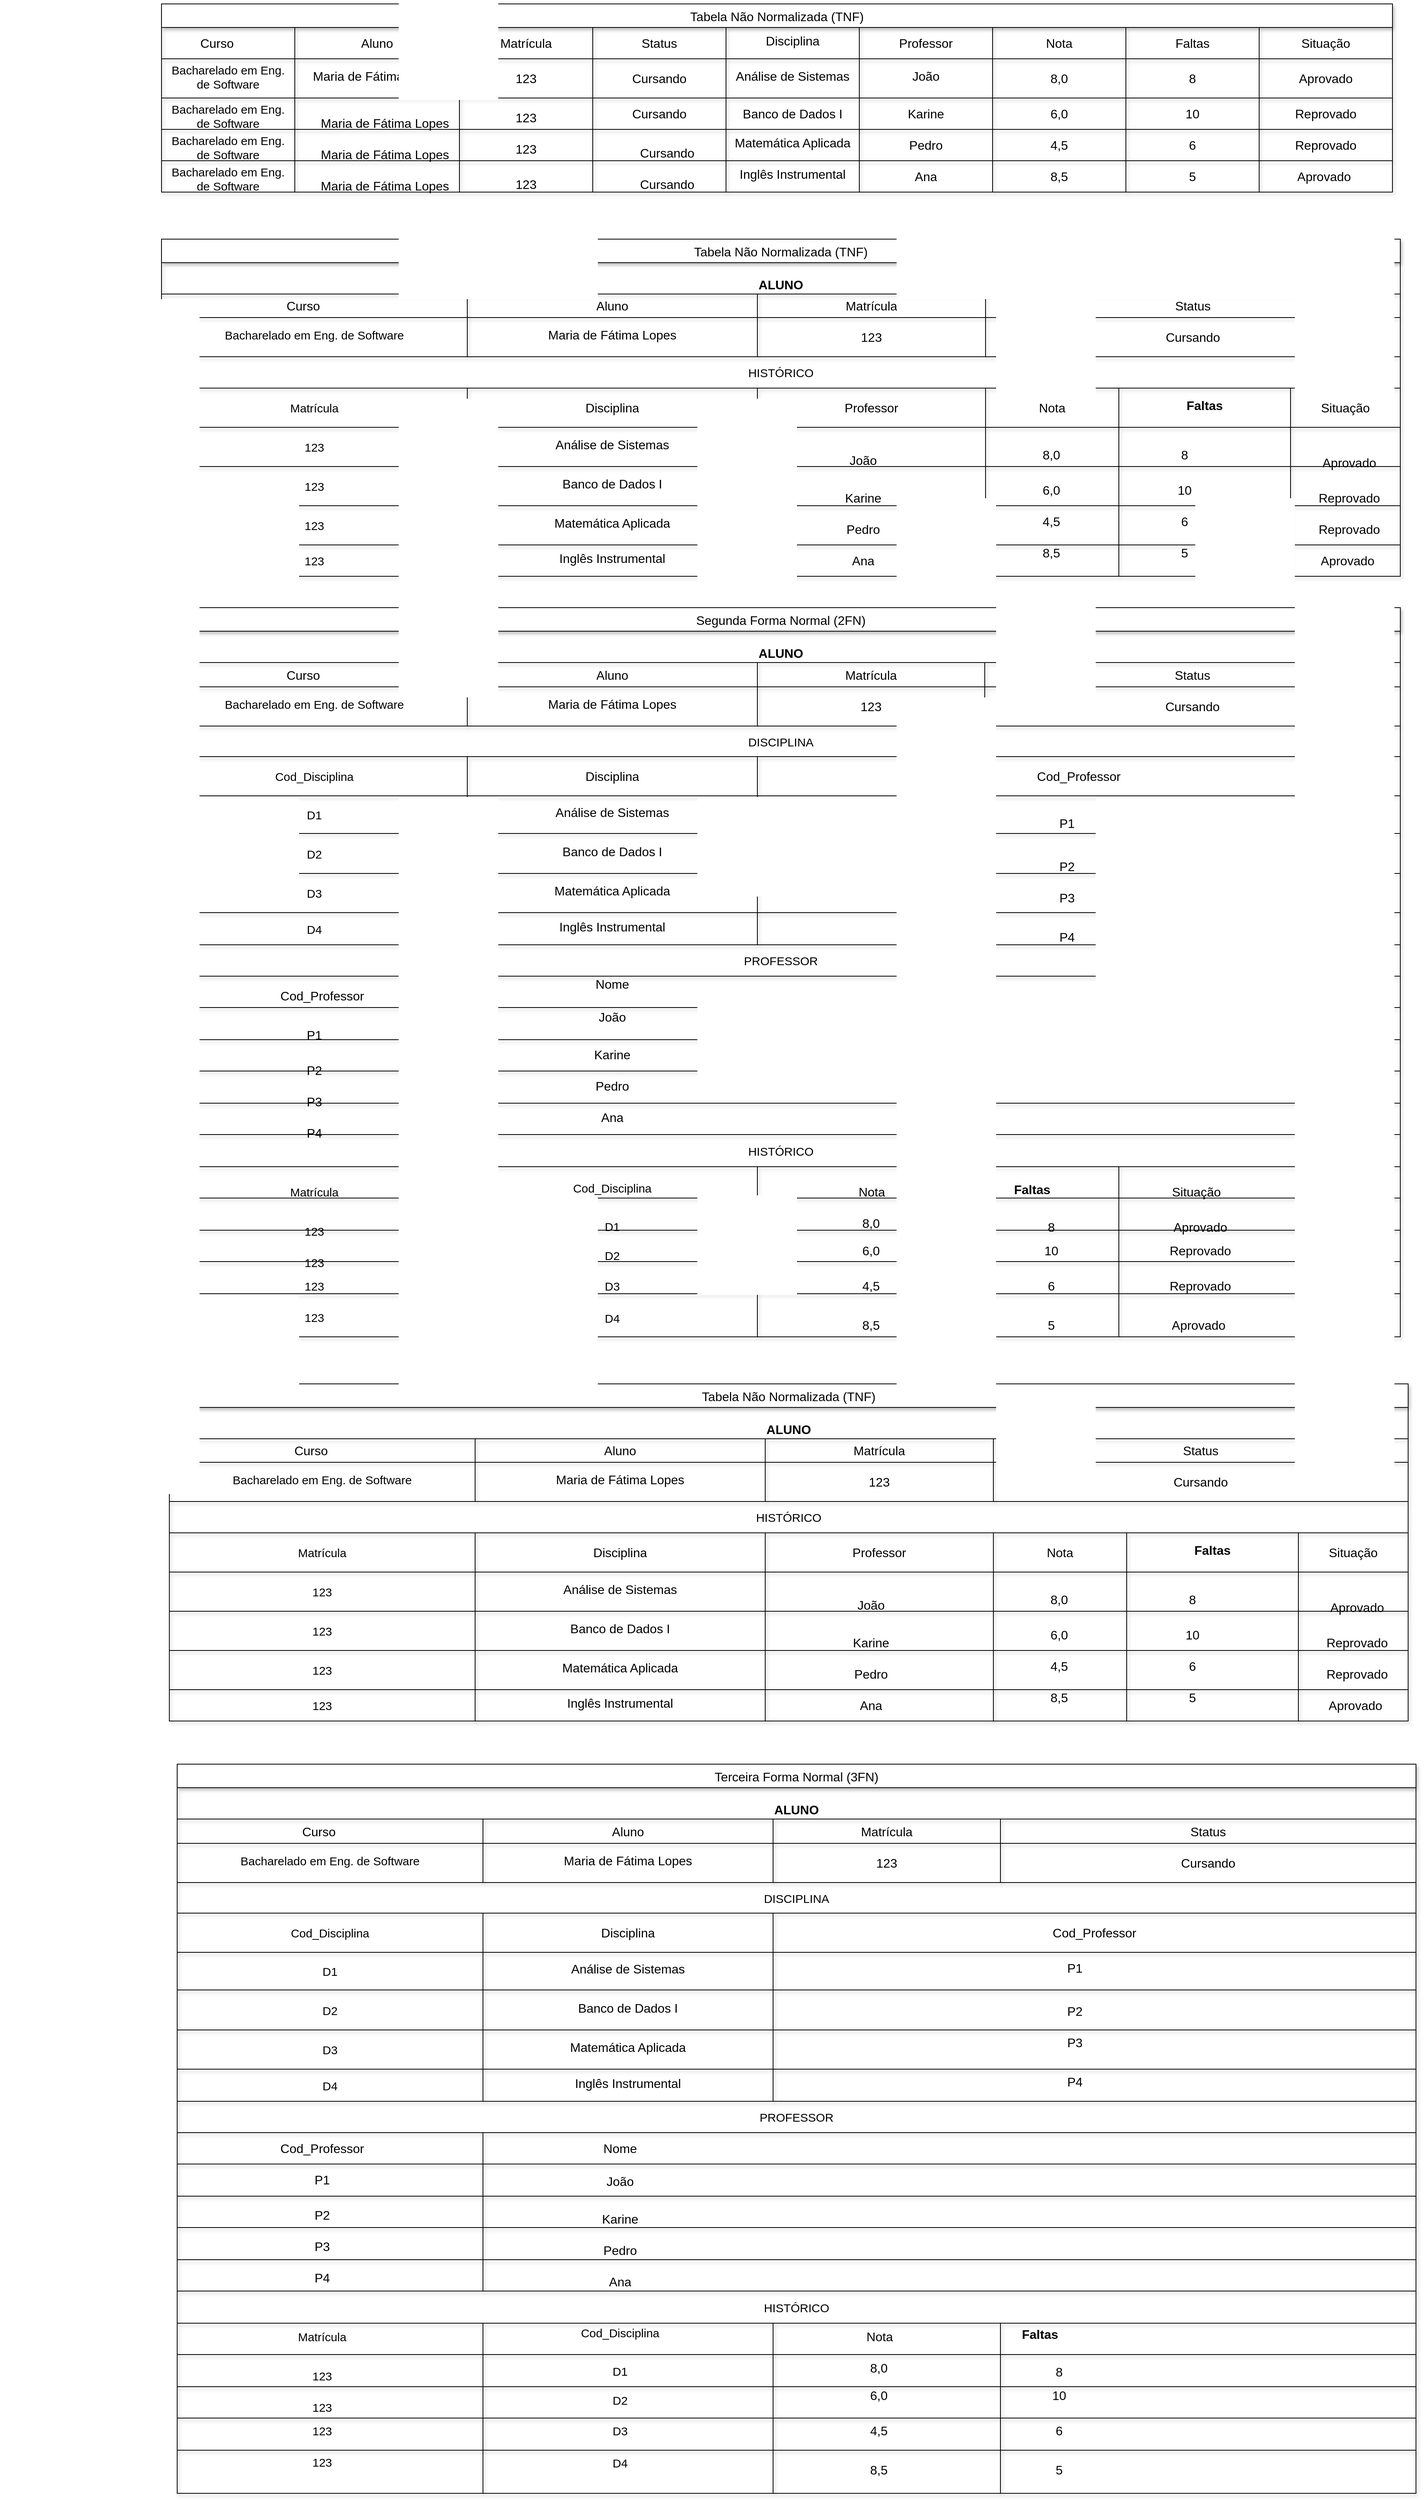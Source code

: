 <mxfile version="28.1.2">
  <diagram id="R2lEEEUBdFMjLlhIrx00" name="Page-1">
    <mxGraphModel dx="6370" dy="3000" grid="1" gridSize="10" guides="1" tooltips="1" connect="1" arrows="1" fold="1" page="1" pageScale="1" pageWidth="850" pageHeight="1100" math="0" shadow="0" extFonts="Permanent Marker^https://fonts.googleapis.com/css?family=Permanent+Marker">
      <root>
        <mxCell id="0" />
        <mxCell id="1" parent="0" />
        <mxCell id="O333Jy4UOPRWivqtK841-31" value="&#xa;&#xa;Tabela Não Normalizada (TNF)&#xa;&#xa;" style="shape=table;startSize=30;container=1;collapsible=0;childLayout=tableLayout;strokeColor=default;fontSize=16;columnLines=1;miterlimit=7;swimlaneLine=1;shadow=1;" vertex="1" parent="1">
          <mxGeometry x="20" y="10" width="1570" height="240" as="geometry" />
        </mxCell>
        <mxCell id="O333Jy4UOPRWivqtK841-32" value="" style="shape=tableRow;horizontal=0;startSize=0;swimlaneHead=0;swimlaneBody=0;strokeColor=inherit;top=0;left=0;bottom=0;right=0;collapsible=0;dropTarget=0;fillColor=none;points=[[0,0.5],[1,0.5]];portConstraint=eastwest;fontSize=16;miterlimit=7;sketch=1;curveFitting=1;jiggle=2;" vertex="1" parent="O333Jy4UOPRWivqtK841-31">
          <mxGeometry y="30" width="1570" height="40" as="geometry" />
        </mxCell>
        <mxCell id="O333Jy4UOPRWivqtK841-33" value="Curso&lt;span style=&quot;white-space: pre;&quot;&gt;&#x9;&lt;/span&gt;" style="shape=partialRectangle;html=1;whiteSpace=wrap;connectable=0;strokeColor=inherit;overflow=hidden;fillColor=none;top=0;left=0;bottom=0;right=0;pointerEvents=1;fontSize=16;miterlimit=7;sketch=1;curveFitting=1;jiggle=2;" vertex="1" parent="O333Jy4UOPRWivqtK841-32">
          <mxGeometry width="170" height="40" as="geometry">
            <mxRectangle width="170" height="40" as="alternateBounds" />
          </mxGeometry>
        </mxCell>
        <mxCell id="O333Jy4UOPRWivqtK841-34" value="Aluno" style="shape=partialRectangle;html=1;whiteSpace=wrap;connectable=0;strokeColor=inherit;overflow=hidden;fillColor=none;top=0;left=0;bottom=0;right=0;pointerEvents=1;fontSize=16;miterlimit=7;sketch=1;curveFitting=1;jiggle=2;" vertex="1" parent="O333Jy4UOPRWivqtK841-32">
          <mxGeometry x="170" width="210" height="40" as="geometry">
            <mxRectangle width="210" height="40" as="alternateBounds" />
          </mxGeometry>
        </mxCell>
        <mxCell id="O333Jy4UOPRWivqtK841-35" value="Matrícula" style="shape=partialRectangle;html=1;whiteSpace=wrap;connectable=0;strokeColor=inherit;overflow=hidden;fillColor=none;top=0;left=0;bottom=0;right=0;pointerEvents=1;fontSize=16;miterlimit=7;sketch=1;curveFitting=1;jiggle=2;" vertex="1" parent="O333Jy4UOPRWivqtK841-32">
          <mxGeometry x="380" width="170" height="40" as="geometry">
            <mxRectangle width="170" height="40" as="alternateBounds" />
          </mxGeometry>
        </mxCell>
        <mxCell id="O333Jy4UOPRWivqtK841-64" value="Status" style="shape=partialRectangle;html=1;whiteSpace=wrap;connectable=0;strokeColor=inherit;overflow=hidden;fillColor=none;top=0;left=0;bottom=0;right=0;pointerEvents=1;fontSize=16;miterlimit=7;sketch=1;curveFitting=1;jiggle=2;" vertex="1" parent="O333Jy4UOPRWivqtK841-32">
          <mxGeometry x="550" width="170" height="40" as="geometry">
            <mxRectangle width="170" height="40" as="alternateBounds" />
          </mxGeometry>
        </mxCell>
        <mxCell id="O333Jy4UOPRWivqtK841-67" value="&lt;table&gt;&lt;tbody&gt;&lt;tr&gt;&lt;th data-col-size=&quot;sm&quot; data-end=&quot;385&quot; data-start=&quot;360&quot;&gt;&lt;span style=&quot;font-weight: normal;&quot;&gt;Disciplina&lt;/span&gt;&lt;/th&gt;&lt;/tr&gt;&lt;/tbody&gt;&lt;/table&gt;&lt;table&gt;&lt;tbody&gt;&lt;tr&gt;&lt;th data-col-size=&quot;sm&quot; data-end=&quot;397&quot; data-start=&quot;385&quot;&gt;&lt;/th&gt;&lt;/tr&gt;&lt;/tbody&gt;&lt;/table&gt;" style="shape=partialRectangle;html=1;whiteSpace=wrap;connectable=0;strokeColor=inherit;overflow=hidden;fillColor=none;top=0;left=0;bottom=0;right=0;pointerEvents=1;fontSize=16;miterlimit=7;sketch=1;curveFitting=1;jiggle=2;" vertex="1" parent="O333Jy4UOPRWivqtK841-32">
          <mxGeometry x="720" width="170" height="40" as="geometry">
            <mxRectangle width="170" height="40" as="alternateBounds" />
          </mxGeometry>
        </mxCell>
        <mxCell id="O333Jy4UOPRWivqtK841-70" value="Professor" style="shape=partialRectangle;html=1;whiteSpace=wrap;connectable=0;strokeColor=inherit;overflow=hidden;fillColor=none;top=0;left=0;bottom=0;right=0;pointerEvents=1;fontSize=16;miterlimit=7;sketch=1;curveFitting=1;jiggle=2;" vertex="1" parent="O333Jy4UOPRWivqtK841-32">
          <mxGeometry x="890" width="170" height="40" as="geometry">
            <mxRectangle width="170" height="40" as="alternateBounds" />
          </mxGeometry>
        </mxCell>
        <mxCell id="O333Jy4UOPRWivqtK841-73" value="Nota" style="shape=partialRectangle;html=1;whiteSpace=wrap;connectable=0;strokeColor=inherit;overflow=hidden;fillColor=none;top=0;left=0;bottom=0;right=0;pointerEvents=1;fontSize=16;miterlimit=7;sketch=1;curveFitting=1;jiggle=2;" vertex="1" parent="O333Jy4UOPRWivqtK841-32">
          <mxGeometry x="1060" width="170" height="40" as="geometry">
            <mxRectangle width="170" height="40" as="alternateBounds" />
          </mxGeometry>
        </mxCell>
        <mxCell id="O333Jy4UOPRWivqtK841-76" value="Faltas" style="shape=partialRectangle;html=1;whiteSpace=wrap;connectable=0;strokeColor=inherit;overflow=hidden;fillColor=none;top=0;left=0;bottom=0;right=0;pointerEvents=1;fontSize=16;miterlimit=7;sketch=1;curveFitting=1;jiggle=2;" vertex="1" parent="O333Jy4UOPRWivqtK841-32">
          <mxGeometry x="1230" width="170" height="40" as="geometry">
            <mxRectangle width="170" height="40" as="alternateBounds" />
          </mxGeometry>
        </mxCell>
        <mxCell id="O333Jy4UOPRWivqtK841-79" value="Situação" style="shape=partialRectangle;html=1;whiteSpace=wrap;connectable=0;strokeColor=inherit;overflow=hidden;fillColor=none;top=0;left=0;bottom=0;right=0;pointerEvents=1;fontSize=16;miterlimit=7;sketch=1;curveFitting=1;jiggle=2;" vertex="1" parent="O333Jy4UOPRWivqtK841-32">
          <mxGeometry x="1400" width="170" height="40" as="geometry">
            <mxRectangle width="170" height="40" as="alternateBounds" />
          </mxGeometry>
        </mxCell>
        <mxCell id="O333Jy4UOPRWivqtK841-36" value="" style="shape=tableRow;horizontal=0;startSize=0;swimlaneHead=0;swimlaneBody=0;strokeColor=inherit;top=0;left=0;bottom=0;right=0;collapsible=0;dropTarget=0;fillColor=none;points=[[0,0.5],[1,0.5]];portConstraint=eastwest;fontSize=16;miterlimit=7;sketch=1;curveFitting=1;jiggle=2;" vertex="1" parent="O333Jy4UOPRWivqtK841-31">
          <mxGeometry y="70" width="1570" height="50" as="geometry" />
        </mxCell>
        <mxCell id="O333Jy4UOPRWivqtK841-37" value="&lt;table&gt;&lt;tbody&gt;&lt;tr&gt;&lt;td data-start=&quot;581&quot; data-end=&quot;619&quot; data-col-size=&quot;sm&quot;&gt;Bacharelado em Eng. de Software&lt;/td&gt;&lt;/tr&gt;&lt;/tbody&gt;&lt;/table&gt;&lt;table&gt;&lt;tbody&gt;&lt;tr&gt;&lt;td data-start=&quot;619&quot; data-end=&quot;642&quot; data-col-size=&quot;sm&quot;&gt;&lt;/td&gt;&lt;/tr&gt;&lt;/tbody&gt;&lt;/table&gt;" style="shape=partialRectangle;html=1;whiteSpace=wrap;connectable=0;strokeColor=inherit;overflow=hidden;fillColor=none;top=0;left=0;bottom=0;right=0;pointerEvents=1;fontSize=15;miterlimit=7;sketch=1;curveFitting=1;jiggle=2;" vertex="1" parent="O333Jy4UOPRWivqtK841-36">
          <mxGeometry width="170" height="50" as="geometry">
            <mxRectangle width="170" height="50" as="alternateBounds" />
          </mxGeometry>
        </mxCell>
        <mxCell id="O333Jy4UOPRWivqtK841-38" value="&lt;table&gt;&lt;tbody&gt;&lt;tr&gt;&lt;td data-col-size=&quot;sm&quot; data-end=&quot;642&quot; data-start=&quot;619&quot;&gt;Maria de Fátima Lopes&lt;/td&gt;&lt;/tr&gt;&lt;/tbody&gt;&lt;/table&gt;&lt;table&gt;&lt;tbody&gt;&lt;tr&gt;&lt;td data-col-size=&quot;sm&quot; data-end=&quot;654&quot; data-start=&quot;642&quot;&gt;&lt;/td&gt;&lt;/tr&gt;&lt;/tbody&gt;&lt;/table&gt;" style="shape=partialRectangle;html=1;whiteSpace=wrap;connectable=0;strokeColor=inherit;overflow=hidden;fillColor=none;top=0;left=0;bottom=0;right=0;pointerEvents=1;fontSize=16;miterlimit=7;sketch=1;curveFitting=1;jiggle=2;" vertex="1" parent="O333Jy4UOPRWivqtK841-36">
          <mxGeometry x="170" width="210" height="50" as="geometry">
            <mxRectangle width="210" height="50" as="alternateBounds" />
          </mxGeometry>
        </mxCell>
        <mxCell id="O333Jy4UOPRWivqtK841-39" value="123" style="shape=partialRectangle;html=1;whiteSpace=wrap;connectable=0;strokeColor=inherit;overflow=hidden;fillColor=none;top=0;left=0;bottom=0;right=0;pointerEvents=1;fontSize=16;miterlimit=7;sketch=1;curveFitting=1;jiggle=2;" vertex="1" parent="O333Jy4UOPRWivqtK841-36">
          <mxGeometry x="380" width="170" height="50" as="geometry">
            <mxRectangle width="170" height="50" as="alternateBounds" />
          </mxGeometry>
        </mxCell>
        <mxCell id="O333Jy4UOPRWivqtK841-65" value="Cursando" style="shape=partialRectangle;html=1;whiteSpace=wrap;connectable=0;strokeColor=inherit;overflow=hidden;fillColor=none;top=0;left=0;bottom=0;right=0;pointerEvents=1;fontSize=16;miterlimit=7;sketch=1;curveFitting=1;jiggle=2;" vertex="1" parent="O333Jy4UOPRWivqtK841-36">
          <mxGeometry x="550" width="170" height="50" as="geometry">
            <mxRectangle width="170" height="50" as="alternateBounds" />
          </mxGeometry>
        </mxCell>
        <mxCell id="O333Jy4UOPRWivqtK841-68" value="&lt;table&gt;&lt;tbody&gt;&lt;tr&gt;&lt;td data-col-size=&quot;sm&quot; data-end=&quot;691&quot; data-start=&quot;666&quot;&gt;Análise de Sistemas&lt;/td&gt;&lt;/tr&gt;&lt;/tbody&gt;&lt;/table&gt;&lt;table&gt;&lt;tbody&gt;&lt;tr&gt;&lt;td data-col-size=&quot;sm&quot; data-end=&quot;703&quot; data-start=&quot;691&quot;&gt;&lt;/td&gt;&lt;/tr&gt;&lt;/tbody&gt;&lt;/table&gt;" style="shape=partialRectangle;html=1;whiteSpace=wrap;connectable=0;strokeColor=inherit;overflow=hidden;fillColor=none;top=0;left=0;bottom=0;right=0;pointerEvents=1;fontSize=16;miterlimit=7;sketch=1;curveFitting=1;jiggle=2;" vertex="1" parent="O333Jy4UOPRWivqtK841-36">
          <mxGeometry x="720" width="170" height="50" as="geometry">
            <mxRectangle width="170" height="50" as="alternateBounds" />
          </mxGeometry>
        </mxCell>
        <mxCell id="O333Jy4UOPRWivqtK841-71" value="&lt;table&gt;&lt;tbody&gt;&lt;tr&gt;&lt;td data-col-size=&quot;sm&quot; data-end=&quot;703&quot; data-start=&quot;691&quot;&gt;João&lt;/td&gt;&lt;/tr&gt;&lt;/tbody&gt;&lt;/table&gt;&lt;table&gt;&lt;tbody&gt;&lt;tr&gt;&lt;td data-col-size=&quot;sm&quot; data-end=&quot;710&quot; data-start=&quot;703&quot;&gt;&lt;/td&gt;&lt;/tr&gt;&lt;/tbody&gt;&lt;/table&gt;" style="shape=partialRectangle;html=1;whiteSpace=wrap;connectable=0;strokeColor=inherit;overflow=hidden;fillColor=none;top=0;left=0;bottom=0;right=0;pointerEvents=1;fontSize=16;miterlimit=7;sketch=1;curveFitting=1;jiggle=2;" vertex="1" parent="O333Jy4UOPRWivqtK841-36">
          <mxGeometry x="890" width="170" height="50" as="geometry">
            <mxRectangle width="170" height="50" as="alternateBounds" />
          </mxGeometry>
        </mxCell>
        <mxCell id="O333Jy4UOPRWivqtK841-74" value="8,0" style="shape=partialRectangle;html=1;whiteSpace=wrap;connectable=0;strokeColor=inherit;overflow=hidden;fillColor=none;top=0;left=0;bottom=0;right=0;pointerEvents=1;fontSize=16;miterlimit=7;sketch=1;curveFitting=1;jiggle=2;" vertex="1" parent="O333Jy4UOPRWivqtK841-36">
          <mxGeometry x="1060" width="170" height="50" as="geometry">
            <mxRectangle width="170" height="50" as="alternateBounds" />
          </mxGeometry>
        </mxCell>
        <mxCell id="O333Jy4UOPRWivqtK841-77" value="8" style="shape=partialRectangle;html=1;whiteSpace=wrap;connectable=0;strokeColor=inherit;overflow=hidden;fillColor=none;top=0;left=0;bottom=0;right=0;pointerEvents=1;fontSize=16;miterlimit=7;sketch=1;curveFitting=1;jiggle=2;" vertex="1" parent="O333Jy4UOPRWivqtK841-36">
          <mxGeometry x="1230" width="170" height="50" as="geometry">
            <mxRectangle width="170" height="50" as="alternateBounds" />
          </mxGeometry>
        </mxCell>
        <mxCell id="O333Jy4UOPRWivqtK841-80" value="Aprovado" style="shape=partialRectangle;html=1;whiteSpace=wrap;connectable=0;strokeColor=inherit;overflow=hidden;fillColor=none;top=0;left=0;bottom=0;right=0;pointerEvents=1;fontSize=16;miterlimit=7;sketch=1;curveFitting=1;jiggle=2;" vertex="1" parent="O333Jy4UOPRWivqtK841-36">
          <mxGeometry x="1400" width="170" height="50" as="geometry">
            <mxRectangle width="170" height="50" as="alternateBounds" />
          </mxGeometry>
        </mxCell>
        <mxCell id="O333Jy4UOPRWivqtK841-40" value="" style="shape=tableRow;horizontal=0;startSize=0;swimlaneHead=0;swimlaneBody=0;strokeColor=inherit;top=0;left=0;bottom=0;right=0;collapsible=0;dropTarget=0;fillColor=none;points=[[0,0.5],[1,0.5]];portConstraint=eastwest;fontSize=16;miterlimit=7;sketch=1;curveFitting=1;jiggle=2;" vertex="1" parent="O333Jy4UOPRWivqtK841-31">
          <mxGeometry y="120" width="1570" height="40" as="geometry" />
        </mxCell>
        <mxCell id="O333Jy4UOPRWivqtK841-41" value="&lt;table&gt;&lt;tbody&gt;&lt;tr&gt;&lt;td data-start=&quot;581&quot; data-end=&quot;619&quot; data-col-size=&quot;sm&quot;&gt;Bacharelado em Eng. de Software&lt;/td&gt;&lt;/tr&gt;&lt;/tbody&gt;&lt;/table&gt;&lt;table&gt;&lt;tbody&gt;&lt;tr&gt;&lt;td data-start=&quot;619&quot; data-end=&quot;642&quot; data-col-size=&quot;sm&quot;&gt;&lt;/td&gt;&lt;/tr&gt;&lt;/tbody&gt;&lt;/table&gt;" style="shape=partialRectangle;html=1;whiteSpace=wrap;connectable=0;strokeColor=inherit;overflow=hidden;fillColor=none;top=0;left=0;bottom=0;right=0;pointerEvents=1;fontSize=15;miterlimit=7;sketch=1;curveFitting=1;jiggle=2;" vertex="1" parent="O333Jy4UOPRWivqtK841-40">
          <mxGeometry width="170" height="40" as="geometry">
            <mxRectangle width="170" height="40" as="alternateBounds" />
          </mxGeometry>
        </mxCell>
        <mxCell id="O333Jy4UOPRWivqtK841-42" value="" style="shape=partialRectangle;html=1;whiteSpace=wrap;connectable=0;strokeColor=inherit;overflow=hidden;fillColor=none;top=0;left=0;bottom=0;right=0;pointerEvents=1;fontSize=16;miterlimit=7;sketch=1;curveFitting=1;jiggle=2;" vertex="1" parent="O333Jy4UOPRWivqtK841-40">
          <mxGeometry x="170" width="210" height="40" as="geometry">
            <mxRectangle width="210" height="40" as="alternateBounds" />
          </mxGeometry>
        </mxCell>
        <mxCell id="O333Jy4UOPRWivqtK841-43" value="" style="shape=partialRectangle;html=1;whiteSpace=wrap;connectable=0;strokeColor=inherit;overflow=hidden;fillColor=none;top=0;left=0;bottom=0;right=0;pointerEvents=1;fontSize=16;miterlimit=7;sketch=1;curveFitting=1;jiggle=2;" vertex="1" parent="O333Jy4UOPRWivqtK841-40">
          <mxGeometry x="380" width="170" height="40" as="geometry">
            <mxRectangle width="170" height="40" as="alternateBounds" />
          </mxGeometry>
        </mxCell>
        <mxCell id="O333Jy4UOPRWivqtK841-66" value="Cursando" style="shape=partialRectangle;html=1;whiteSpace=wrap;connectable=0;strokeColor=inherit;overflow=hidden;fillColor=none;top=0;left=0;bottom=0;right=0;pointerEvents=1;fontSize=16;miterlimit=7;sketch=1;curveFitting=1;jiggle=2;" vertex="1" parent="O333Jy4UOPRWivqtK841-40">
          <mxGeometry x="550" width="170" height="40" as="geometry">
            <mxRectangle width="170" height="40" as="alternateBounds" />
          </mxGeometry>
        </mxCell>
        <mxCell id="O333Jy4UOPRWivqtK841-69" value="Banco de Dados I" style="shape=partialRectangle;html=1;whiteSpace=wrap;connectable=0;strokeColor=inherit;overflow=hidden;fillColor=none;top=0;left=0;bottom=0;right=0;pointerEvents=1;fontSize=16;miterlimit=7;sketch=1;curveFitting=1;jiggle=2;" vertex="1" parent="O333Jy4UOPRWivqtK841-40">
          <mxGeometry x="720" width="170" height="40" as="geometry">
            <mxRectangle width="170" height="40" as="alternateBounds" />
          </mxGeometry>
        </mxCell>
        <mxCell id="O333Jy4UOPRWivqtK841-72" value="Karine" style="shape=partialRectangle;html=1;whiteSpace=wrap;connectable=0;strokeColor=inherit;overflow=hidden;fillColor=none;top=0;left=0;bottom=0;right=0;pointerEvents=1;fontSize=16;miterlimit=7;sketch=1;curveFitting=1;jiggle=2;" vertex="1" parent="O333Jy4UOPRWivqtK841-40">
          <mxGeometry x="890" width="170" height="40" as="geometry">
            <mxRectangle width="170" height="40" as="alternateBounds" />
          </mxGeometry>
        </mxCell>
        <mxCell id="O333Jy4UOPRWivqtK841-75" value="6,0" style="shape=partialRectangle;html=1;whiteSpace=wrap;connectable=0;strokeColor=inherit;overflow=hidden;fillColor=none;top=0;left=0;bottom=0;right=0;pointerEvents=1;fontSize=16;miterlimit=7;sketch=1;curveFitting=1;jiggle=2;" vertex="1" parent="O333Jy4UOPRWivqtK841-40">
          <mxGeometry x="1060" width="170" height="40" as="geometry">
            <mxRectangle width="170" height="40" as="alternateBounds" />
          </mxGeometry>
        </mxCell>
        <mxCell id="O333Jy4UOPRWivqtK841-78" value="10" style="shape=partialRectangle;html=1;whiteSpace=wrap;connectable=0;strokeColor=inherit;overflow=hidden;fillColor=none;top=0;left=0;bottom=0;right=0;pointerEvents=1;fontSize=16;miterlimit=7;sketch=1;curveFitting=1;jiggle=2;" vertex="1" parent="O333Jy4UOPRWivqtK841-40">
          <mxGeometry x="1230" width="170" height="40" as="geometry">
            <mxRectangle width="170" height="40" as="alternateBounds" />
          </mxGeometry>
        </mxCell>
        <mxCell id="O333Jy4UOPRWivqtK841-81" value="Reprovado" style="shape=partialRectangle;html=1;whiteSpace=wrap;connectable=0;strokeColor=inherit;overflow=hidden;fillColor=none;top=0;left=0;bottom=0;right=0;pointerEvents=1;fontSize=16;miterlimit=7;sketch=1;curveFitting=1;jiggle=2;" vertex="1" parent="O333Jy4UOPRWivqtK841-40">
          <mxGeometry x="1400" width="170" height="40" as="geometry">
            <mxRectangle width="170" height="40" as="alternateBounds" />
          </mxGeometry>
        </mxCell>
        <mxCell id="O333Jy4UOPRWivqtK841-82" style="shape=tableRow;horizontal=0;startSize=0;swimlaneHead=0;swimlaneBody=0;strokeColor=inherit;top=0;left=0;bottom=0;right=0;collapsible=0;dropTarget=0;fillColor=none;points=[[0,0.5],[1,0.5]];portConstraint=eastwest;fontSize=16;miterlimit=7;sketch=1;curveFitting=1;jiggle=2;" vertex="1" parent="O333Jy4UOPRWivqtK841-31">
          <mxGeometry y="160" width="1570" height="40" as="geometry" />
        </mxCell>
        <mxCell id="O333Jy4UOPRWivqtK841-83" style="shape=partialRectangle;html=1;whiteSpace=wrap;connectable=0;strokeColor=inherit;overflow=hidden;fillColor=none;top=0;left=0;bottom=0;right=0;pointerEvents=1;fontSize=16;miterlimit=7;sketch=1;curveFitting=1;jiggle=2;" vertex="1" parent="O333Jy4UOPRWivqtK841-82">
          <mxGeometry width="170" height="40" as="geometry">
            <mxRectangle width="170" height="40" as="alternateBounds" />
          </mxGeometry>
        </mxCell>
        <mxCell id="O333Jy4UOPRWivqtK841-84" style="shape=partialRectangle;html=1;whiteSpace=wrap;connectable=0;strokeColor=inherit;overflow=hidden;fillColor=none;top=0;left=0;bottom=0;right=0;pointerEvents=1;fontSize=16;miterlimit=7;sketch=1;curveFitting=1;jiggle=2;" vertex="1" parent="O333Jy4UOPRWivqtK841-82">
          <mxGeometry x="170" width="210" height="40" as="geometry">
            <mxRectangle width="210" height="40" as="alternateBounds" />
          </mxGeometry>
        </mxCell>
        <mxCell id="O333Jy4UOPRWivqtK841-85" style="shape=partialRectangle;html=1;whiteSpace=wrap;connectable=0;strokeColor=inherit;overflow=hidden;fillColor=none;top=0;left=0;bottom=0;right=0;pointerEvents=1;fontSize=16;miterlimit=7;sketch=1;curveFitting=1;jiggle=2;" vertex="1" parent="O333Jy4UOPRWivqtK841-82">
          <mxGeometry x="380" width="170" height="40" as="geometry">
            <mxRectangle width="170" height="40" as="alternateBounds" />
          </mxGeometry>
        </mxCell>
        <mxCell id="O333Jy4UOPRWivqtK841-86" style="shape=partialRectangle;html=1;whiteSpace=wrap;connectable=0;strokeColor=inherit;overflow=hidden;fillColor=none;top=0;left=0;bottom=0;right=0;pointerEvents=1;fontSize=16;miterlimit=7;sketch=1;curveFitting=1;jiggle=2;" vertex="1" parent="O333Jy4UOPRWivqtK841-82">
          <mxGeometry x="550" width="170" height="40" as="geometry">
            <mxRectangle width="170" height="40" as="alternateBounds" />
          </mxGeometry>
        </mxCell>
        <mxCell id="O333Jy4UOPRWivqtK841-87" value="&lt;table&gt;&lt;tbody&gt;&lt;tr&gt;&lt;td data-col-size=&quot;sm&quot; data-end=&quot;997&quot; data-start=&quot;972&quot;&gt;Matemática Aplicada&lt;/td&gt;&lt;/tr&gt;&lt;/tbody&gt;&lt;/table&gt;&lt;table&gt;&lt;tbody&gt;&lt;tr&gt;&lt;td data-col-size=&quot;sm&quot; data-end=&quot;1009&quot; data-start=&quot;997&quot;&gt;&lt;/td&gt;&lt;/tr&gt;&lt;/tbody&gt;&lt;/table&gt;" style="shape=partialRectangle;html=1;whiteSpace=wrap;connectable=0;strokeColor=inherit;overflow=hidden;fillColor=none;top=0;left=0;bottom=0;right=0;pointerEvents=1;fontSize=16;miterlimit=7;sketch=1;curveFitting=1;jiggle=2;" vertex="1" parent="O333Jy4UOPRWivqtK841-82">
          <mxGeometry x="720" width="170" height="40" as="geometry">
            <mxRectangle width="170" height="40" as="alternateBounds" />
          </mxGeometry>
        </mxCell>
        <mxCell id="O333Jy4UOPRWivqtK841-88" value="Pedro" style="shape=partialRectangle;html=1;whiteSpace=wrap;connectable=0;strokeColor=inherit;overflow=hidden;fillColor=none;top=0;left=0;bottom=0;right=0;pointerEvents=1;fontSize=16;miterlimit=7;sketch=1;curveFitting=1;jiggle=2;" vertex="1" parent="O333Jy4UOPRWivqtK841-82">
          <mxGeometry x="890" width="170" height="40" as="geometry">
            <mxRectangle width="170" height="40" as="alternateBounds" />
          </mxGeometry>
        </mxCell>
        <mxCell id="O333Jy4UOPRWivqtK841-89" value="4,5" style="shape=partialRectangle;html=1;whiteSpace=wrap;connectable=0;strokeColor=inherit;overflow=hidden;fillColor=none;top=0;left=0;bottom=0;right=0;pointerEvents=1;fontSize=16;miterlimit=7;sketch=1;curveFitting=1;jiggle=2;" vertex="1" parent="O333Jy4UOPRWivqtK841-82">
          <mxGeometry x="1060" width="170" height="40" as="geometry">
            <mxRectangle width="170" height="40" as="alternateBounds" />
          </mxGeometry>
        </mxCell>
        <mxCell id="O333Jy4UOPRWivqtK841-90" value="6" style="shape=partialRectangle;html=1;whiteSpace=wrap;connectable=0;strokeColor=inherit;overflow=hidden;fillColor=none;top=0;left=0;bottom=0;right=0;pointerEvents=1;fontSize=16;miterlimit=7;sketch=1;curveFitting=1;jiggle=2;" vertex="1" parent="O333Jy4UOPRWivqtK841-82">
          <mxGeometry x="1230" width="170" height="40" as="geometry">
            <mxRectangle width="170" height="40" as="alternateBounds" />
          </mxGeometry>
        </mxCell>
        <mxCell id="O333Jy4UOPRWivqtK841-91" value="Reprovado" style="shape=partialRectangle;html=1;whiteSpace=wrap;connectable=0;strokeColor=inherit;overflow=hidden;fillColor=none;top=0;left=0;bottom=0;right=0;pointerEvents=1;fontSize=16;miterlimit=7;sketch=1;curveFitting=1;jiggle=2;" vertex="1" parent="O333Jy4UOPRWivqtK841-82">
          <mxGeometry x="1400" width="170" height="40" as="geometry">
            <mxRectangle width="170" height="40" as="alternateBounds" />
          </mxGeometry>
        </mxCell>
        <mxCell id="O333Jy4UOPRWivqtK841-92" style="shape=tableRow;horizontal=0;startSize=0;swimlaneHead=0;swimlaneBody=0;strokeColor=inherit;top=0;left=0;bottom=0;right=0;collapsible=0;dropTarget=0;fillColor=none;points=[[0,0.5],[1,0.5]];portConstraint=eastwest;fontSize=16;miterlimit=7;sketch=1;curveFitting=1;jiggle=2;" vertex="1" parent="O333Jy4UOPRWivqtK841-31">
          <mxGeometry y="200" width="1570" height="40" as="geometry" />
        </mxCell>
        <mxCell id="O333Jy4UOPRWivqtK841-93" style="shape=partialRectangle;html=1;whiteSpace=wrap;connectable=0;strokeColor=inherit;overflow=hidden;fillColor=none;top=0;left=0;bottom=0;right=0;pointerEvents=1;fontSize=16;miterlimit=7;sketch=1;curveFitting=1;jiggle=2;" vertex="1" parent="O333Jy4UOPRWivqtK841-92">
          <mxGeometry width="170" height="40" as="geometry">
            <mxRectangle width="170" height="40" as="alternateBounds" />
          </mxGeometry>
        </mxCell>
        <mxCell id="O333Jy4UOPRWivqtK841-94" style="shape=partialRectangle;html=1;whiteSpace=wrap;connectable=0;strokeColor=inherit;overflow=hidden;fillColor=none;top=0;left=0;bottom=0;right=0;pointerEvents=1;fontSize=16;miterlimit=7;sketch=1;curveFitting=1;jiggle=2;" vertex="1" parent="O333Jy4UOPRWivqtK841-92">
          <mxGeometry x="170" width="210" height="40" as="geometry">
            <mxRectangle width="210" height="40" as="alternateBounds" />
          </mxGeometry>
        </mxCell>
        <mxCell id="O333Jy4UOPRWivqtK841-95" style="shape=partialRectangle;html=1;whiteSpace=wrap;connectable=0;strokeColor=inherit;overflow=hidden;fillColor=none;top=0;left=0;bottom=0;right=0;pointerEvents=1;fontSize=16;miterlimit=7;sketch=1;curveFitting=1;jiggle=2;" vertex="1" parent="O333Jy4UOPRWivqtK841-92">
          <mxGeometry x="380" width="170" height="40" as="geometry">
            <mxRectangle width="170" height="40" as="alternateBounds" />
          </mxGeometry>
        </mxCell>
        <mxCell id="O333Jy4UOPRWivqtK841-96" style="shape=partialRectangle;html=1;whiteSpace=wrap;connectable=0;strokeColor=inherit;overflow=hidden;fillColor=none;top=0;left=0;bottom=0;right=0;pointerEvents=1;fontSize=16;miterlimit=7;sketch=1;curveFitting=1;jiggle=2;" vertex="1" parent="O333Jy4UOPRWivqtK841-92">
          <mxGeometry x="550" width="170" height="40" as="geometry">
            <mxRectangle width="170" height="40" as="alternateBounds" />
          </mxGeometry>
        </mxCell>
        <mxCell id="O333Jy4UOPRWivqtK841-97" value="&lt;table&gt;&lt;tbody&gt;&lt;tr&gt;&lt;td data-col-size=&quot;sm&quot; data-end=&quot;1150&quot; data-start=&quot;1125&quot;&gt;Inglês Instrumental&lt;/td&gt;&lt;/tr&gt;&lt;/tbody&gt;&lt;/table&gt;&lt;table&gt;&lt;tbody&gt;&lt;tr&gt;&lt;td data-col-size=&quot;sm&quot; data-end=&quot;1162&quot; data-start=&quot;1150&quot;&gt;&lt;/td&gt;&lt;/tr&gt;&lt;/tbody&gt;&lt;/table&gt;" style="shape=partialRectangle;html=1;whiteSpace=wrap;connectable=0;strokeColor=inherit;overflow=hidden;fillColor=none;top=0;left=0;bottom=0;right=0;pointerEvents=1;fontSize=16;miterlimit=7;sketch=1;curveFitting=1;jiggle=2;" vertex="1" parent="O333Jy4UOPRWivqtK841-92">
          <mxGeometry x="720" width="170" height="40" as="geometry">
            <mxRectangle width="170" height="40" as="alternateBounds" />
          </mxGeometry>
        </mxCell>
        <mxCell id="O333Jy4UOPRWivqtK841-98" value="Ana" style="shape=partialRectangle;html=1;whiteSpace=wrap;connectable=0;strokeColor=inherit;overflow=hidden;fillColor=none;top=0;left=0;bottom=0;right=0;pointerEvents=1;fontSize=16;miterlimit=7;sketch=1;curveFitting=1;jiggle=2;" vertex="1" parent="O333Jy4UOPRWivqtK841-92">
          <mxGeometry x="890" width="170" height="40" as="geometry">
            <mxRectangle width="170" height="40" as="alternateBounds" />
          </mxGeometry>
        </mxCell>
        <mxCell id="O333Jy4UOPRWivqtK841-99" value="8,5" style="shape=partialRectangle;html=1;whiteSpace=wrap;connectable=0;strokeColor=inherit;overflow=hidden;fillColor=none;top=0;left=0;bottom=0;right=0;pointerEvents=1;fontSize=16;miterlimit=7;sketch=1;curveFitting=1;jiggle=2;" vertex="1" parent="O333Jy4UOPRWivqtK841-92">
          <mxGeometry x="1060" width="170" height="40" as="geometry">
            <mxRectangle width="170" height="40" as="alternateBounds" />
          </mxGeometry>
        </mxCell>
        <mxCell id="O333Jy4UOPRWivqtK841-100" value="5" style="shape=partialRectangle;html=1;whiteSpace=wrap;connectable=0;strokeColor=inherit;overflow=hidden;fillColor=none;top=0;left=0;bottom=0;right=0;pointerEvents=1;fontSize=16;miterlimit=7;sketch=1;curveFitting=1;jiggle=2;" vertex="1" parent="O333Jy4UOPRWivqtK841-92">
          <mxGeometry x="1230" width="170" height="40" as="geometry">
            <mxRectangle width="170" height="40" as="alternateBounds" />
          </mxGeometry>
        </mxCell>
        <mxCell id="O333Jy4UOPRWivqtK841-101" value="Aprovado&amp;nbsp;" style="shape=partialRectangle;html=1;whiteSpace=wrap;connectable=0;strokeColor=inherit;overflow=hidden;fillColor=none;top=0;left=0;bottom=0;right=0;pointerEvents=1;fontSize=16;miterlimit=7;sketch=1;curveFitting=1;jiggle=2;" vertex="1" parent="O333Jy4UOPRWivqtK841-92">
          <mxGeometry x="1400" width="170" height="40" as="geometry">
            <mxRectangle width="170" height="40" as="alternateBounds" />
          </mxGeometry>
        </mxCell>
        <mxCell id="O333Jy4UOPRWivqtK841-102" value="&lt;table&gt;&lt;tbody&gt;&lt;tr&gt;&lt;td data-start=&quot;581&quot; data-end=&quot;619&quot; data-col-size=&quot;sm&quot;&gt;Bacharelado em Eng. de Software&lt;/td&gt;&lt;/tr&gt;&lt;/tbody&gt;&lt;/table&gt;&lt;table&gt;&lt;tbody&gt;&lt;tr&gt;&lt;td data-start=&quot;619&quot; data-end=&quot;642&quot; data-col-size=&quot;sm&quot;&gt;&lt;/td&gt;&lt;/tr&gt;&lt;/tbody&gt;&lt;/table&gt;" style="shape=partialRectangle;html=1;whiteSpace=wrap;connectable=0;strokeColor=inherit;overflow=hidden;fillColor=none;top=0;left=0;bottom=0;right=0;pointerEvents=1;fontSize=15;miterlimit=7;sketch=1;curveFitting=1;jiggle=2;" vertex="1" parent="1">
          <mxGeometry x="20" y="170" width="170" height="50" as="geometry">
            <mxRectangle width="170" height="50" as="alternateBounds" />
          </mxGeometry>
        </mxCell>
        <mxCell id="O333Jy4UOPRWivqtK841-103" value="&lt;table&gt;&lt;tbody&gt;&lt;tr&gt;&lt;td data-start=&quot;581&quot; data-end=&quot;619&quot; data-col-size=&quot;sm&quot;&gt;Bacharelado em Eng. de Software&lt;/td&gt;&lt;/tr&gt;&lt;/tbody&gt;&lt;/table&gt;&lt;table&gt;&lt;tbody&gt;&lt;tr&gt;&lt;td data-start=&quot;619&quot; data-end=&quot;642&quot; data-col-size=&quot;sm&quot;&gt;&lt;/td&gt;&lt;/tr&gt;&lt;/tbody&gt;&lt;/table&gt;" style="shape=partialRectangle;html=1;whiteSpace=wrap;connectable=0;strokeColor=inherit;overflow=hidden;fillColor=none;top=0;left=0;bottom=0;right=0;pointerEvents=1;fontSize=15;miterlimit=7;sketch=1;curveFitting=1;jiggle=2;" vertex="1" parent="1">
          <mxGeometry x="20" y="210" width="170" height="50" as="geometry">
            <mxRectangle width="170" height="50" as="alternateBounds" />
          </mxGeometry>
        </mxCell>
        <mxCell id="O333Jy4UOPRWivqtK841-104" value="&lt;table&gt;&lt;tbody&gt;&lt;tr&gt;&lt;td data-col-size=&quot;sm&quot; data-end=&quot;642&quot; data-start=&quot;619&quot;&gt;Maria de Fátima Lopes&lt;/td&gt;&lt;/tr&gt;&lt;/tbody&gt;&lt;/table&gt;&lt;table&gt;&lt;tbody&gt;&lt;tr&gt;&lt;td data-col-size=&quot;sm&quot; data-end=&quot;654&quot; data-start=&quot;642&quot;&gt;&lt;/td&gt;&lt;/tr&gt;&lt;/tbody&gt;&lt;/table&gt;" style="shape=partialRectangle;html=1;whiteSpace=wrap;connectable=0;strokeColor=inherit;overflow=hidden;fillColor=none;top=0;left=0;bottom=0;right=0;pointerEvents=1;fontSize=16;miterlimit=7;sketch=1;curveFitting=1;jiggle=2;" vertex="1" parent="1">
          <mxGeometry x="200" y="140" width="210" height="50" as="geometry">
            <mxRectangle width="210" height="50" as="alternateBounds" />
          </mxGeometry>
        </mxCell>
        <mxCell id="O333Jy4UOPRWivqtK841-105" value="&lt;table&gt;&lt;tbody&gt;&lt;tr&gt;&lt;td data-col-size=&quot;sm&quot; data-end=&quot;642&quot; data-start=&quot;619&quot;&gt;Maria de Fátima Lopes&lt;/td&gt;&lt;/tr&gt;&lt;/tbody&gt;&lt;/table&gt;&lt;table&gt;&lt;tbody&gt;&lt;tr&gt;&lt;td data-col-size=&quot;sm&quot; data-end=&quot;654&quot; data-start=&quot;642&quot;&gt;&lt;/td&gt;&lt;/tr&gt;&lt;/tbody&gt;&lt;/table&gt;" style="shape=partialRectangle;html=1;whiteSpace=wrap;connectable=0;strokeColor=inherit;overflow=hidden;fillColor=none;top=0;left=0;bottom=0;right=0;pointerEvents=1;fontSize=16;miterlimit=7;sketch=1;curveFitting=1;jiggle=2;" vertex="1" parent="1">
          <mxGeometry x="200" y="180" width="210" height="50" as="geometry">
            <mxRectangle width="210" height="50" as="alternateBounds" />
          </mxGeometry>
        </mxCell>
        <mxCell id="O333Jy4UOPRWivqtK841-106" value="&lt;table&gt;&lt;tbody&gt;&lt;tr&gt;&lt;td data-col-size=&quot;sm&quot; data-end=&quot;642&quot; data-start=&quot;619&quot;&gt;Maria de Fátima Lopes&lt;/td&gt;&lt;/tr&gt;&lt;/tbody&gt;&lt;/table&gt;&lt;table&gt;&lt;tbody&gt;&lt;tr&gt;&lt;td data-col-size=&quot;sm&quot; data-end=&quot;654&quot; data-start=&quot;642&quot;&gt;&lt;/td&gt;&lt;/tr&gt;&lt;/tbody&gt;&lt;/table&gt;" style="shape=partialRectangle;html=1;whiteSpace=wrap;connectable=0;strokeColor=inherit;overflow=hidden;fillColor=none;top=0;left=0;bottom=0;right=0;pointerEvents=1;fontSize=16;miterlimit=7;sketch=1;curveFitting=1;jiggle=2;" vertex="1" parent="1">
          <mxGeometry x="200" y="220" width="210" height="50" as="geometry">
            <mxRectangle width="210" height="50" as="alternateBounds" />
          </mxGeometry>
        </mxCell>
        <mxCell id="O333Jy4UOPRWivqtK841-107" value="123" style="shape=partialRectangle;html=1;whiteSpace=wrap;connectable=0;strokeColor=inherit;overflow=hidden;fillColor=none;top=0;left=0;bottom=0;right=0;pointerEvents=1;fontSize=16;miterlimit=7;sketch=1;curveFitting=1;jiggle=2;" vertex="1" parent="1">
          <mxGeometry x="400" y="130" width="170" height="50" as="geometry">
            <mxRectangle width="170" height="50" as="alternateBounds" />
          </mxGeometry>
        </mxCell>
        <mxCell id="O333Jy4UOPRWivqtK841-108" value="123" style="shape=partialRectangle;html=1;whiteSpace=wrap;connectable=0;strokeColor=inherit;overflow=hidden;fillColor=none;top=0;left=0;bottom=0;right=0;pointerEvents=1;fontSize=16;miterlimit=7;sketch=1;curveFitting=1;jiggle=2;" vertex="1" parent="1">
          <mxGeometry x="400" y="170" width="170" height="50" as="geometry">
            <mxRectangle width="170" height="50" as="alternateBounds" />
          </mxGeometry>
        </mxCell>
        <mxCell id="O333Jy4UOPRWivqtK841-109" value="123" style="shape=partialRectangle;html=1;whiteSpace=wrap;connectable=0;strokeColor=inherit;overflow=hidden;fillColor=none;top=0;left=0;bottom=0;right=0;pointerEvents=1;fontSize=16;miterlimit=7;sketch=1;curveFitting=1;jiggle=2;" vertex="1" parent="1">
          <mxGeometry x="400" y="215" width="170" height="50" as="geometry">
            <mxRectangle width="170" height="50" as="alternateBounds" />
          </mxGeometry>
        </mxCell>
        <mxCell id="O333Jy4UOPRWivqtK841-110" value="Cursando" style="shape=partialRectangle;html=1;whiteSpace=wrap;connectable=0;strokeColor=inherit;overflow=hidden;fillColor=none;top=0;left=0;bottom=0;right=0;pointerEvents=1;fontSize=16;miterlimit=7;sketch=1;curveFitting=1;jiggle=2;" vertex="1" parent="1">
          <mxGeometry x="580" y="180" width="170" height="40" as="geometry">
            <mxRectangle width="170" height="40" as="alternateBounds" />
          </mxGeometry>
        </mxCell>
        <mxCell id="O333Jy4UOPRWivqtK841-111" value="Cursando" style="shape=partialRectangle;html=1;whiteSpace=wrap;connectable=0;strokeColor=inherit;overflow=hidden;fillColor=none;top=0;left=0;bottom=0;right=0;pointerEvents=1;fontSize=16;miterlimit=7;sketch=1;curveFitting=1;jiggle=2;" vertex="1" parent="1">
          <mxGeometry x="580" y="220" width="170" height="40" as="geometry">
            <mxRectangle width="170" height="40" as="alternateBounds" />
          </mxGeometry>
        </mxCell>
        <mxCell id="O333Jy4UOPRWivqtK841-112" value="&#xa;&#xa;Tabela Não Normalizada (TNF)&#xa;&#xa;" style="shape=table;startSize=30;container=1;collapsible=0;childLayout=tableLayout;strokeColor=default;fontSize=16;columnLines=1;miterlimit=7;swimlaneLine=1;shadow=1;" vertex="1" parent="1">
          <mxGeometry x="20" y="310" width="1580" height="430" as="geometry" />
        </mxCell>
        <mxCell id="O333Jy4UOPRWivqtK841-212" style="shape=tableRow;horizontal=0;startSize=0;swimlaneHead=0;swimlaneBody=0;strokeColor=inherit;top=0;left=0;bottom=0;right=0;collapsible=0;dropTarget=0;fillColor=none;points=[[0,0.5],[1,0.5]];portConstraint=eastwest;fontSize=16;miterlimit=7;sketch=1;curveFitting=1;jiggle=2;" vertex="1" parent="O333Jy4UOPRWivqtK841-112">
          <mxGeometry y="30" width="1580" height="40" as="geometry" />
        </mxCell>
        <mxCell id="O333Jy4UOPRWivqtK841-213" value="&lt;p data-end=&quot;1327&quot; data-start=&quot;1316&quot;&gt;&lt;strong data-end=&quot;1325&quot; data-start=&quot;1316&quot;&gt;ALUNO&lt;/strong&gt;&lt;/p&gt;&lt;br/&gt;&lt;div class=&quot;_tableContainer_1rjym_1&quot;&gt;&lt;div class=&quot;_tableWrapper_1rjym_13 group flex w-fit flex-col-reverse&quot; tabindex=&quot;-1&quot;&gt;&lt;/div&gt;&lt;/div&gt;" style="shape=partialRectangle;html=1;whiteSpace=wrap;connectable=0;strokeColor=inherit;overflow=hidden;fillColor=none;top=0;left=0;bottom=0;right=0;pointerEvents=1;fontSize=16;miterlimit=7;sketch=1;curveFitting=1;jiggle=2;rowspan=1;colspan=6;" vertex="1" parent="O333Jy4UOPRWivqtK841-212">
          <mxGeometry width="1580" height="40" as="geometry">
            <mxRectangle width="390" height="40" as="alternateBounds" />
          </mxGeometry>
        </mxCell>
        <mxCell id="O333Jy4UOPRWivqtK841-214" style="shape=partialRectangle;html=1;whiteSpace=wrap;connectable=0;strokeColor=inherit;overflow=hidden;fillColor=none;top=0;left=0;bottom=0;right=0;pointerEvents=1;fontSize=16;miterlimit=7;sketch=1;curveFitting=1;jiggle=2;" vertex="1" visible="0" parent="O333Jy4UOPRWivqtK841-212">
          <mxGeometry x="390" width="370" height="40" as="geometry">
            <mxRectangle width="370" height="40" as="alternateBounds" />
          </mxGeometry>
        </mxCell>
        <mxCell id="O333Jy4UOPRWivqtK841-215" style="shape=partialRectangle;html=1;whiteSpace=wrap;connectable=0;strokeColor=inherit;overflow=hidden;fillColor=none;top=0;left=0;bottom=0;right=0;pointerEvents=1;fontSize=16;miterlimit=7;sketch=1;curveFitting=1;jiggle=2;" vertex="1" visible="0" parent="O333Jy4UOPRWivqtK841-212">
          <mxGeometry x="760" width="291" height="40" as="geometry">
            <mxRectangle width="291" height="40" as="alternateBounds" />
          </mxGeometry>
        </mxCell>
        <mxCell id="O333Jy4UOPRWivqtK841-216" style="shape=partialRectangle;html=1;whiteSpace=wrap;connectable=0;strokeColor=inherit;overflow=hidden;fillColor=none;top=0;left=0;bottom=0;right=0;pointerEvents=1;fontSize=16;miterlimit=7;sketch=1;curveFitting=1;jiggle=2;" vertex="1" visible="0" parent="O333Jy4UOPRWivqtK841-212">
          <mxGeometry x="1051" width="170" height="40" as="geometry">
            <mxRectangle width="170" height="40" as="alternateBounds" />
          </mxGeometry>
        </mxCell>
        <mxCell id="O333Jy4UOPRWivqtK841-243" style="shape=partialRectangle;html=1;whiteSpace=wrap;connectable=0;strokeColor=inherit;overflow=hidden;fillColor=none;top=0;left=0;bottom=0;right=0;pointerEvents=1;fontSize=16;miterlimit=7;sketch=1;curveFitting=1;jiggle=2;" vertex="1" visible="0" parent="O333Jy4UOPRWivqtK841-212">
          <mxGeometry x="1221" width="219" height="40" as="geometry">
            <mxRectangle width="219" height="40" as="alternateBounds" />
          </mxGeometry>
        </mxCell>
        <mxCell id="O333Jy4UOPRWivqtK841-248" style="shape=partialRectangle;html=1;whiteSpace=wrap;connectable=0;strokeColor=inherit;overflow=hidden;fillColor=none;top=0;left=0;bottom=0;right=0;pointerEvents=1;fontSize=16;miterlimit=7;sketch=1;curveFitting=1;jiggle=2;" vertex="1" visible="0" parent="O333Jy4UOPRWivqtK841-212">
          <mxGeometry x="1440" width="140" height="40" as="geometry">
            <mxRectangle width="140" height="40" as="alternateBounds" />
          </mxGeometry>
        </mxCell>
        <mxCell id="O333Jy4UOPRWivqtK841-113" value="" style="shape=tableRow;horizontal=0;startSize=0;swimlaneHead=0;swimlaneBody=0;strokeColor=inherit;top=0;left=0;bottom=0;right=0;collapsible=0;dropTarget=0;fillColor=none;points=[[0,0.5],[1,0.5]];portConstraint=eastwest;fontSize=16;miterlimit=7;sketch=1;curveFitting=1;jiggle=2;" vertex="1" parent="O333Jy4UOPRWivqtK841-112">
          <mxGeometry y="70" width="1580" height="30" as="geometry" />
        </mxCell>
        <mxCell id="O333Jy4UOPRWivqtK841-114" value="Curso&lt;span style=&quot;white-space: pre;&quot;&gt;&#x9;&lt;/span&gt;" style="shape=partialRectangle;html=1;whiteSpace=wrap;connectable=0;strokeColor=inherit;overflow=hidden;fillColor=none;top=0;left=0;bottom=0;right=0;pointerEvents=1;fontSize=16;miterlimit=7;sketch=1;curveFitting=1;jiggle=2;" vertex="1" parent="O333Jy4UOPRWivqtK841-113">
          <mxGeometry width="390" height="30" as="geometry">
            <mxRectangle width="390" height="30" as="alternateBounds" />
          </mxGeometry>
        </mxCell>
        <mxCell id="O333Jy4UOPRWivqtK841-115" value="Aluno" style="shape=partialRectangle;html=1;whiteSpace=wrap;connectable=0;strokeColor=inherit;overflow=hidden;fillColor=none;top=0;left=0;bottom=0;right=0;pointerEvents=1;fontSize=16;miterlimit=7;sketch=1;curveFitting=1;jiggle=2;" vertex="1" parent="O333Jy4UOPRWivqtK841-113">
          <mxGeometry x="390" width="370" height="30" as="geometry">
            <mxRectangle width="370" height="30" as="alternateBounds" />
          </mxGeometry>
        </mxCell>
        <mxCell id="O333Jy4UOPRWivqtK841-116" value="Matrícula" style="shape=partialRectangle;html=1;whiteSpace=wrap;connectable=0;strokeColor=inherit;overflow=hidden;fillColor=none;top=0;left=0;bottom=0;right=0;pointerEvents=1;fontSize=16;miterlimit=7;sketch=1;curveFitting=1;jiggle=2;" vertex="1" parent="O333Jy4UOPRWivqtK841-113">
          <mxGeometry x="760" width="291" height="30" as="geometry">
            <mxRectangle width="291" height="30" as="alternateBounds" />
          </mxGeometry>
        </mxCell>
        <mxCell id="O333Jy4UOPRWivqtK841-117" value="Status" style="shape=partialRectangle;html=1;whiteSpace=wrap;connectable=0;strokeColor=inherit;overflow=hidden;fillColor=none;top=0;left=0;bottom=0;right=0;pointerEvents=1;fontSize=16;miterlimit=7;sketch=1;curveFitting=1;jiggle=2;rowspan=1;colspan=3;" vertex="1" parent="O333Jy4UOPRWivqtK841-113">
          <mxGeometry x="1051" width="529" height="30" as="geometry">
            <mxRectangle width="170" height="30" as="alternateBounds" />
          </mxGeometry>
        </mxCell>
        <mxCell id="O333Jy4UOPRWivqtK841-244" style="shape=partialRectangle;html=1;whiteSpace=wrap;connectable=0;strokeColor=inherit;overflow=hidden;fillColor=none;top=0;left=0;bottom=0;right=0;pointerEvents=1;fontSize=16;miterlimit=7;sketch=1;curveFitting=1;jiggle=2;" vertex="1" visible="0" parent="O333Jy4UOPRWivqtK841-113">
          <mxGeometry x="1221" width="219" height="30" as="geometry">
            <mxRectangle width="219" height="30" as="alternateBounds" />
          </mxGeometry>
        </mxCell>
        <mxCell id="O333Jy4UOPRWivqtK841-249" style="shape=partialRectangle;html=1;whiteSpace=wrap;connectable=0;strokeColor=inherit;overflow=hidden;fillColor=none;top=0;left=0;bottom=0;right=0;pointerEvents=1;fontSize=16;miterlimit=7;sketch=1;curveFitting=1;jiggle=2;" vertex="1" visible="0" parent="O333Jy4UOPRWivqtK841-113">
          <mxGeometry x="1440" width="140" height="30" as="geometry">
            <mxRectangle width="140" height="30" as="alternateBounds" />
          </mxGeometry>
        </mxCell>
        <mxCell id="O333Jy4UOPRWivqtK841-123" value="" style="shape=tableRow;horizontal=0;startSize=0;swimlaneHead=0;swimlaneBody=0;strokeColor=inherit;top=0;left=0;bottom=0;right=0;collapsible=0;dropTarget=0;fillColor=none;points=[[0,0.5],[1,0.5]];portConstraint=eastwest;fontSize=16;miterlimit=7;sketch=1;curveFitting=1;jiggle=2;" vertex="1" parent="O333Jy4UOPRWivqtK841-112">
          <mxGeometry y="100" width="1580" height="50" as="geometry" />
        </mxCell>
        <mxCell id="O333Jy4UOPRWivqtK841-124" value="&lt;table&gt;&lt;tbody&gt;&lt;tr&gt;&lt;td data-start=&quot;581&quot; data-end=&quot;619&quot; data-col-size=&quot;sm&quot;&gt;Bacharelado em Eng. de Software&lt;/td&gt;&lt;/tr&gt;&lt;/tbody&gt;&lt;/table&gt;&lt;table&gt;&lt;tbody&gt;&lt;tr&gt;&lt;td data-start=&quot;619&quot; data-end=&quot;642&quot; data-col-size=&quot;sm&quot;&gt;&lt;/td&gt;&lt;/tr&gt;&lt;/tbody&gt;&lt;/table&gt;" style="shape=partialRectangle;html=1;whiteSpace=wrap;connectable=0;strokeColor=inherit;overflow=hidden;fillColor=none;top=0;left=0;bottom=0;right=0;pointerEvents=1;fontSize=15;miterlimit=7;sketch=1;curveFitting=1;jiggle=2;" vertex="1" parent="O333Jy4UOPRWivqtK841-123">
          <mxGeometry width="390" height="50" as="geometry">
            <mxRectangle width="390" height="50" as="alternateBounds" />
          </mxGeometry>
        </mxCell>
        <mxCell id="O333Jy4UOPRWivqtK841-125" value="&lt;table&gt;&lt;tbody&gt;&lt;tr&gt;&lt;td data-col-size=&quot;sm&quot; data-end=&quot;642&quot; data-start=&quot;619&quot;&gt;Maria de Fátima Lopes&lt;/td&gt;&lt;/tr&gt;&lt;/tbody&gt;&lt;/table&gt;&lt;table&gt;&lt;tbody&gt;&lt;tr&gt;&lt;td data-col-size=&quot;sm&quot; data-end=&quot;654&quot; data-start=&quot;642&quot;&gt;&lt;/td&gt;&lt;/tr&gt;&lt;/tbody&gt;&lt;/table&gt;" style="shape=partialRectangle;html=1;whiteSpace=wrap;connectable=0;strokeColor=inherit;overflow=hidden;fillColor=none;top=0;left=0;bottom=0;right=0;pointerEvents=1;fontSize=16;miterlimit=7;sketch=1;curveFitting=1;jiggle=2;" vertex="1" parent="O333Jy4UOPRWivqtK841-123">
          <mxGeometry x="390" width="370" height="50" as="geometry">
            <mxRectangle width="370" height="50" as="alternateBounds" />
          </mxGeometry>
        </mxCell>
        <mxCell id="O333Jy4UOPRWivqtK841-126" value="123" style="shape=partialRectangle;html=1;whiteSpace=wrap;connectable=0;strokeColor=inherit;overflow=hidden;fillColor=none;top=0;left=0;bottom=0;right=0;pointerEvents=1;fontSize=16;miterlimit=7;sketch=1;curveFitting=1;jiggle=2;" vertex="1" parent="O333Jy4UOPRWivqtK841-123">
          <mxGeometry x="760" width="291" height="50" as="geometry">
            <mxRectangle width="291" height="50" as="alternateBounds" />
          </mxGeometry>
        </mxCell>
        <mxCell id="O333Jy4UOPRWivqtK841-127" value="Cursando" style="shape=partialRectangle;html=1;whiteSpace=wrap;connectable=0;strokeColor=inherit;overflow=hidden;fillColor=none;top=0;left=0;bottom=0;right=0;pointerEvents=1;fontSize=16;miterlimit=7;sketch=1;curveFitting=1;jiggle=2;rowspan=1;colspan=3;" vertex="1" parent="O333Jy4UOPRWivqtK841-123">
          <mxGeometry x="1051" width="529" height="50" as="geometry">
            <mxRectangle width="170" height="50" as="alternateBounds" />
          </mxGeometry>
        </mxCell>
        <mxCell id="O333Jy4UOPRWivqtK841-245" style="shape=partialRectangle;html=1;whiteSpace=wrap;connectable=0;strokeColor=inherit;overflow=hidden;fillColor=none;top=0;left=0;bottom=0;right=0;pointerEvents=1;fontSize=16;miterlimit=7;sketch=1;curveFitting=1;jiggle=2;" vertex="1" visible="0" parent="O333Jy4UOPRWivqtK841-123">
          <mxGeometry x="1221" width="219" height="50" as="geometry">
            <mxRectangle width="219" height="50" as="alternateBounds" />
          </mxGeometry>
        </mxCell>
        <mxCell id="O333Jy4UOPRWivqtK841-250" style="shape=partialRectangle;html=1;whiteSpace=wrap;connectable=0;strokeColor=inherit;overflow=hidden;fillColor=none;top=0;left=0;bottom=0;right=0;pointerEvents=1;fontSize=16;miterlimit=7;sketch=1;curveFitting=1;jiggle=2;container=1;" vertex="1" visible="0" parent="O333Jy4UOPRWivqtK841-123">
          <mxGeometry x="1440" width="140" height="50" as="geometry">
            <mxRectangle width="140" height="50" as="alternateBounds" />
          </mxGeometry>
        </mxCell>
        <mxCell id="O333Jy4UOPRWivqtK841-223" style="shape=tableRow;horizontal=0;startSize=0;swimlaneHead=0;swimlaneBody=0;strokeColor=inherit;top=0;left=0;bottom=0;right=0;collapsible=0;dropTarget=0;fillColor=none;points=[[0,0.5],[1,0.5]];portConstraint=eastwest;fontSize=16;miterlimit=7;sketch=1;curveFitting=1;jiggle=2;" vertex="1" parent="O333Jy4UOPRWivqtK841-112">
          <mxGeometry y="150" width="1580" height="40" as="geometry" />
        </mxCell>
        <mxCell id="O333Jy4UOPRWivqtK841-224" value="HISTÓRICO" style="shape=partialRectangle;html=1;whiteSpace=wrap;connectable=0;strokeColor=inherit;overflow=hidden;fillColor=none;top=0;left=0;bottom=0;right=0;pointerEvents=1;fontSize=15;miterlimit=7;sketch=1;curveFitting=1;jiggle=2;rowspan=1;colspan=6;" vertex="1" parent="O333Jy4UOPRWivqtK841-223">
          <mxGeometry width="1580" height="40" as="geometry">
            <mxRectangle width="390" height="40" as="alternateBounds" />
          </mxGeometry>
        </mxCell>
        <mxCell id="O333Jy4UOPRWivqtK841-225" style="shape=partialRectangle;html=1;whiteSpace=wrap;connectable=0;strokeColor=inherit;overflow=hidden;fillColor=none;top=0;left=0;bottom=0;right=0;pointerEvents=1;fontSize=16;miterlimit=7;sketch=1;curveFitting=1;jiggle=2;" vertex="1" visible="0" parent="O333Jy4UOPRWivqtK841-223">
          <mxGeometry x="390" width="370" height="40" as="geometry">
            <mxRectangle width="370" height="40" as="alternateBounds" />
          </mxGeometry>
        </mxCell>
        <mxCell id="O333Jy4UOPRWivqtK841-226" style="shape=partialRectangle;html=1;whiteSpace=wrap;connectable=0;strokeColor=inherit;overflow=hidden;fillColor=none;top=0;left=0;bottom=0;right=0;pointerEvents=1;fontSize=16;miterlimit=7;sketch=1;curveFitting=1;jiggle=2;" vertex="1" visible="0" parent="O333Jy4UOPRWivqtK841-223">
          <mxGeometry x="760" width="291" height="40" as="geometry">
            <mxRectangle width="291" height="40" as="alternateBounds" />
          </mxGeometry>
        </mxCell>
        <mxCell id="O333Jy4UOPRWivqtK841-227" style="shape=partialRectangle;html=1;whiteSpace=wrap;connectable=0;strokeColor=inherit;overflow=hidden;fillColor=none;top=0;left=0;bottom=0;right=0;pointerEvents=1;fontSize=16;miterlimit=7;sketch=1;curveFitting=1;jiggle=2;" vertex="1" visible="0" parent="O333Jy4UOPRWivqtK841-223">
          <mxGeometry x="1051" width="170" height="40" as="geometry">
            <mxRectangle width="170" height="40" as="alternateBounds" />
          </mxGeometry>
        </mxCell>
        <mxCell id="O333Jy4UOPRWivqtK841-246" style="shape=partialRectangle;html=1;whiteSpace=wrap;connectable=0;strokeColor=inherit;overflow=hidden;fillColor=none;top=0;left=0;bottom=0;right=0;pointerEvents=1;fontSize=16;miterlimit=7;sketch=1;curveFitting=1;jiggle=2;" vertex="1" visible="0" parent="O333Jy4UOPRWivqtK841-223">
          <mxGeometry x="1221" width="219" height="40" as="geometry">
            <mxRectangle width="219" height="40" as="alternateBounds" />
          </mxGeometry>
        </mxCell>
        <mxCell id="O333Jy4UOPRWivqtK841-251" style="shape=partialRectangle;html=1;whiteSpace=wrap;connectable=0;strokeColor=inherit;overflow=hidden;fillColor=none;top=0;left=0;bottom=0;right=0;pointerEvents=1;fontSize=16;miterlimit=7;sketch=1;curveFitting=1;jiggle=2;" vertex="1" visible="0" parent="O333Jy4UOPRWivqtK841-223">
          <mxGeometry x="1440" width="140" height="40" as="geometry">
            <mxRectangle width="140" height="40" as="alternateBounds" />
          </mxGeometry>
        </mxCell>
        <mxCell id="O333Jy4UOPRWivqtK841-228" style="shape=tableRow;horizontal=0;startSize=0;swimlaneHead=0;swimlaneBody=0;strokeColor=inherit;top=0;left=0;bottom=0;right=0;collapsible=0;dropTarget=0;fillColor=none;points=[[0,0.5],[1,0.5]];portConstraint=eastwest;fontSize=16;miterlimit=7;sketch=1;curveFitting=1;jiggle=2;" vertex="1" parent="O333Jy4UOPRWivqtK841-112">
          <mxGeometry y="190" width="1580" height="50" as="geometry" />
        </mxCell>
        <mxCell id="O333Jy4UOPRWivqtK841-229" value="Matrícula" style="shape=partialRectangle;html=1;whiteSpace=wrap;connectable=0;strokeColor=inherit;overflow=hidden;fillColor=none;top=0;left=0;bottom=0;right=0;pointerEvents=1;fontSize=15;miterlimit=7;sketch=1;curveFitting=1;jiggle=2;" vertex="1" parent="O333Jy4UOPRWivqtK841-228">
          <mxGeometry width="390" height="50" as="geometry">
            <mxRectangle width="390" height="50" as="alternateBounds" />
          </mxGeometry>
        </mxCell>
        <mxCell id="O333Jy4UOPRWivqtK841-230" value="Disciplina" style="shape=partialRectangle;html=1;whiteSpace=wrap;connectable=0;strokeColor=inherit;overflow=hidden;fillColor=none;top=0;left=0;bottom=0;right=0;pointerEvents=1;fontSize=16;miterlimit=7;sketch=1;curveFitting=1;jiggle=2;" vertex="1" parent="O333Jy4UOPRWivqtK841-228">
          <mxGeometry x="390" width="370" height="50" as="geometry">
            <mxRectangle width="370" height="50" as="alternateBounds" />
          </mxGeometry>
        </mxCell>
        <mxCell id="O333Jy4UOPRWivqtK841-231" value="Professor" style="shape=partialRectangle;html=1;whiteSpace=wrap;connectable=0;strokeColor=inherit;overflow=hidden;fillColor=none;top=0;left=0;bottom=0;right=0;pointerEvents=1;fontSize=16;miterlimit=7;sketch=1;curveFitting=1;jiggle=2;" vertex="1" parent="O333Jy4UOPRWivqtK841-228">
          <mxGeometry x="760" width="291" height="50" as="geometry">
            <mxRectangle width="291" height="50" as="alternateBounds" />
          </mxGeometry>
        </mxCell>
        <mxCell id="O333Jy4UOPRWivqtK841-232" value="Nota" style="shape=partialRectangle;html=1;whiteSpace=wrap;connectable=0;strokeColor=inherit;overflow=hidden;fillColor=none;top=0;left=0;bottom=0;right=0;pointerEvents=1;fontSize=16;miterlimit=7;sketch=1;curveFitting=1;jiggle=2;" vertex="1" parent="O333Jy4UOPRWivqtK841-228">
          <mxGeometry x="1051" width="170" height="50" as="geometry">
            <mxRectangle width="170" height="50" as="alternateBounds" />
          </mxGeometry>
        </mxCell>
        <mxCell id="O333Jy4UOPRWivqtK841-247" value="&lt;table&gt;&lt;tbody&gt;&lt;tr&gt;&lt;th data-col-size=&quot;sm&quot; data-end=&quot;1671&quot; data-start=&quot;1662&quot;&gt;Faltas&lt;/th&gt;&lt;/tr&gt;&lt;/tbody&gt;&lt;/table&gt;&lt;table&gt;&lt;tbody&gt;&lt;tr&gt;&lt;th data-col-size=&quot;sm&quot; data-end=&quot;1685&quot; data-start=&quot;1671&quot;&gt;&lt;/th&gt;&lt;/tr&gt;&lt;/tbody&gt;&lt;/table&gt;" style="shape=partialRectangle;html=1;whiteSpace=wrap;connectable=0;strokeColor=inherit;overflow=hidden;fillColor=none;top=0;left=0;bottom=0;right=0;pointerEvents=1;fontSize=16;miterlimit=7;sketch=1;curveFitting=1;jiggle=2;" vertex="1" parent="O333Jy4UOPRWivqtK841-228">
          <mxGeometry x="1221" width="219" height="50" as="geometry">
            <mxRectangle width="219" height="50" as="alternateBounds" />
          </mxGeometry>
        </mxCell>
        <mxCell id="O333Jy4UOPRWivqtK841-252" value="Situação" style="shape=partialRectangle;html=1;whiteSpace=wrap;connectable=0;strokeColor=inherit;overflow=hidden;fillColor=none;top=0;left=0;bottom=0;right=0;pointerEvents=1;fontSize=16;miterlimit=7;sketch=1;curveFitting=1;jiggle=2;" vertex="1" parent="O333Jy4UOPRWivqtK841-228">
          <mxGeometry x="1440" width="140" height="50" as="geometry">
            <mxRectangle width="140" height="50" as="alternateBounds" />
          </mxGeometry>
        </mxCell>
        <mxCell id="O333Jy4UOPRWivqtK841-253" style="shape=tableRow;horizontal=0;startSize=0;swimlaneHead=0;swimlaneBody=0;strokeColor=inherit;top=0;left=0;bottom=0;right=0;collapsible=0;dropTarget=0;fillColor=none;points=[[0,0.5],[1,0.5]];portConstraint=eastwest;fontSize=16;miterlimit=7;sketch=1;curveFitting=1;jiggle=2;" vertex="1" parent="O333Jy4UOPRWivqtK841-112">
          <mxGeometry y="240" width="1580" height="50" as="geometry" />
        </mxCell>
        <mxCell id="O333Jy4UOPRWivqtK841-254" value="123" style="shape=partialRectangle;html=1;whiteSpace=wrap;connectable=0;strokeColor=inherit;overflow=hidden;fillColor=none;top=0;left=0;bottom=0;right=0;pointerEvents=1;fontSize=15;miterlimit=7;sketch=1;curveFitting=1;jiggle=2;" vertex="1" parent="O333Jy4UOPRWivqtK841-253">
          <mxGeometry width="390" height="50" as="geometry">
            <mxRectangle width="390" height="50" as="alternateBounds" />
          </mxGeometry>
        </mxCell>
        <mxCell id="O333Jy4UOPRWivqtK841-255" value="&lt;table&gt;&lt;tbody&gt;&lt;tr&gt;&lt;td data-col-size=&quot;sm&quot; data-end=&quot;1803&quot; data-start=&quot;1778&quot;&gt;Análise de Sistemas&lt;/td&gt;&lt;/tr&gt;&lt;/tbody&gt;&lt;/table&gt;&lt;table&gt;&lt;tbody&gt;&lt;tr&gt;&lt;td data-col-size=&quot;sm&quot; data-end=&quot;1815&quot; data-start=&quot;1803&quot;&gt;&lt;/td&gt;&lt;/tr&gt;&lt;/tbody&gt;&lt;/table&gt;" style="shape=partialRectangle;html=1;whiteSpace=wrap;connectable=0;strokeColor=inherit;overflow=hidden;fillColor=none;top=0;left=0;bottom=0;right=0;pointerEvents=1;fontSize=16;miterlimit=7;sketch=1;curveFitting=1;jiggle=2;" vertex="1" parent="O333Jy4UOPRWivqtK841-253">
          <mxGeometry x="390" width="370" height="50" as="geometry">
            <mxRectangle width="370" height="50" as="alternateBounds" />
          </mxGeometry>
        </mxCell>
        <mxCell id="O333Jy4UOPRWivqtK841-256" style="shape=partialRectangle;html=1;whiteSpace=wrap;connectable=0;strokeColor=inherit;overflow=hidden;fillColor=none;top=0;left=0;bottom=0;right=0;pointerEvents=1;fontSize=16;miterlimit=7;sketch=1;curveFitting=1;jiggle=2;" vertex="1" parent="O333Jy4UOPRWivqtK841-253">
          <mxGeometry x="760" width="291" height="50" as="geometry">
            <mxRectangle width="291" height="50" as="alternateBounds" />
          </mxGeometry>
        </mxCell>
        <mxCell id="O333Jy4UOPRWivqtK841-257" style="shape=partialRectangle;html=1;whiteSpace=wrap;connectable=0;strokeColor=inherit;overflow=hidden;fillColor=none;top=0;left=0;bottom=0;right=0;pointerEvents=1;fontSize=16;miterlimit=7;sketch=1;curveFitting=1;jiggle=2;" vertex="1" parent="O333Jy4UOPRWivqtK841-253">
          <mxGeometry x="1051" width="170" height="50" as="geometry">
            <mxRectangle width="170" height="50" as="alternateBounds" />
          </mxGeometry>
        </mxCell>
        <mxCell id="O333Jy4UOPRWivqtK841-258" style="shape=partialRectangle;html=1;whiteSpace=wrap;connectable=0;strokeColor=inherit;overflow=hidden;fillColor=none;top=0;left=0;bottom=0;right=0;pointerEvents=1;fontSize=16;miterlimit=7;sketch=1;curveFitting=1;jiggle=2;" vertex="1" parent="O333Jy4UOPRWivqtK841-253">
          <mxGeometry x="1221" width="219" height="50" as="geometry">
            <mxRectangle width="219" height="50" as="alternateBounds" />
          </mxGeometry>
        </mxCell>
        <mxCell id="O333Jy4UOPRWivqtK841-259" style="shape=partialRectangle;html=1;whiteSpace=wrap;connectable=0;strokeColor=inherit;overflow=hidden;fillColor=none;top=0;left=0;bottom=0;right=0;pointerEvents=1;fontSize=16;miterlimit=7;sketch=1;curveFitting=1;jiggle=2;" vertex="1" parent="O333Jy4UOPRWivqtK841-253">
          <mxGeometry x="1440" width="140" height="50" as="geometry">
            <mxRectangle width="140" height="50" as="alternateBounds" />
          </mxGeometry>
        </mxCell>
        <mxCell id="O333Jy4UOPRWivqtK841-260" style="shape=tableRow;horizontal=0;startSize=0;swimlaneHead=0;swimlaneBody=0;strokeColor=inherit;top=0;left=0;bottom=0;right=0;collapsible=0;dropTarget=0;fillColor=none;points=[[0,0.5],[1,0.5]];portConstraint=eastwest;fontSize=16;miterlimit=7;sketch=1;curveFitting=1;jiggle=2;" vertex="1" parent="O333Jy4UOPRWivqtK841-112">
          <mxGeometry y="290" width="1580" height="50" as="geometry" />
        </mxCell>
        <mxCell id="O333Jy4UOPRWivqtK841-261" value="123" style="shape=partialRectangle;html=1;whiteSpace=wrap;connectable=0;strokeColor=inherit;overflow=hidden;fillColor=none;top=0;left=0;bottom=0;right=0;pointerEvents=1;fontSize=15;miterlimit=7;sketch=1;curveFitting=1;jiggle=2;" vertex="1" parent="O333Jy4UOPRWivqtK841-260">
          <mxGeometry width="390" height="50" as="geometry">
            <mxRectangle width="390" height="50" as="alternateBounds" />
          </mxGeometry>
        </mxCell>
        <mxCell id="O333Jy4UOPRWivqtK841-262" value="&lt;table&gt;&lt;tbody&gt;&lt;tr&gt;&lt;td data-col-size=&quot;sm&quot; data-end=&quot;1883&quot; data-start=&quot;1858&quot;&gt;Banco de Dados I&lt;/td&gt;&lt;/tr&gt;&lt;/tbody&gt;&lt;/table&gt;&lt;table&gt;&lt;tbody&gt;&lt;tr&gt;&lt;td data-col-size=&quot;sm&quot; data-end=&quot;1895&quot; data-start=&quot;1883&quot;&gt;&lt;/td&gt;&lt;/tr&gt;&lt;/tbody&gt;&lt;/table&gt;" style="shape=partialRectangle;html=1;whiteSpace=wrap;connectable=0;strokeColor=inherit;overflow=hidden;fillColor=none;top=0;left=0;bottom=0;right=0;pointerEvents=1;fontSize=16;miterlimit=7;sketch=1;curveFitting=1;jiggle=2;" vertex="1" parent="O333Jy4UOPRWivqtK841-260">
          <mxGeometry x="390" width="370" height="50" as="geometry">
            <mxRectangle width="370" height="50" as="alternateBounds" />
          </mxGeometry>
        </mxCell>
        <mxCell id="O333Jy4UOPRWivqtK841-263" style="shape=partialRectangle;html=1;whiteSpace=wrap;connectable=0;strokeColor=inherit;overflow=hidden;fillColor=none;top=0;left=0;bottom=0;right=0;pointerEvents=1;fontSize=16;miterlimit=7;sketch=1;curveFitting=1;jiggle=2;" vertex="1" parent="O333Jy4UOPRWivqtK841-260">
          <mxGeometry x="760" width="291" height="50" as="geometry">
            <mxRectangle width="291" height="50" as="alternateBounds" />
          </mxGeometry>
        </mxCell>
        <mxCell id="O333Jy4UOPRWivqtK841-264" style="shape=partialRectangle;html=1;whiteSpace=wrap;connectable=0;strokeColor=inherit;overflow=hidden;fillColor=none;top=0;left=0;bottom=0;right=0;pointerEvents=1;fontSize=16;miterlimit=7;sketch=1;curveFitting=1;jiggle=2;" vertex="1" parent="O333Jy4UOPRWivqtK841-260">
          <mxGeometry x="1051" width="170" height="50" as="geometry">
            <mxRectangle width="170" height="50" as="alternateBounds" />
          </mxGeometry>
        </mxCell>
        <mxCell id="O333Jy4UOPRWivqtK841-265" style="shape=partialRectangle;html=1;whiteSpace=wrap;connectable=0;strokeColor=inherit;overflow=hidden;fillColor=none;top=0;left=0;bottom=0;right=0;pointerEvents=1;fontSize=16;miterlimit=7;sketch=1;curveFitting=1;jiggle=2;" vertex="1" parent="O333Jy4UOPRWivqtK841-260">
          <mxGeometry x="1221" width="219" height="50" as="geometry">
            <mxRectangle width="219" height="50" as="alternateBounds" />
          </mxGeometry>
        </mxCell>
        <mxCell id="O333Jy4UOPRWivqtK841-266" style="shape=partialRectangle;html=1;whiteSpace=wrap;connectable=0;strokeColor=inherit;overflow=hidden;fillColor=none;top=0;left=0;bottom=0;right=0;pointerEvents=1;fontSize=16;miterlimit=7;sketch=1;curveFitting=1;jiggle=2;" vertex="1" parent="O333Jy4UOPRWivqtK841-260">
          <mxGeometry x="1440" width="140" height="50" as="geometry">
            <mxRectangle width="140" height="50" as="alternateBounds" />
          </mxGeometry>
        </mxCell>
        <mxCell id="O333Jy4UOPRWivqtK841-267" style="shape=tableRow;horizontal=0;startSize=0;swimlaneHead=0;swimlaneBody=0;strokeColor=inherit;top=0;left=0;bottom=0;right=0;collapsible=0;dropTarget=0;fillColor=none;points=[[0,0.5],[1,0.5]];portConstraint=eastwest;fontSize=16;miterlimit=7;sketch=1;curveFitting=1;jiggle=2;" vertex="1" parent="O333Jy4UOPRWivqtK841-112">
          <mxGeometry y="340" width="1580" height="50" as="geometry" />
        </mxCell>
        <mxCell id="O333Jy4UOPRWivqtK841-268" value="123" style="shape=partialRectangle;html=1;whiteSpace=wrap;connectable=0;strokeColor=inherit;overflow=hidden;fillColor=none;top=0;left=0;bottom=0;right=0;pointerEvents=1;fontSize=15;miterlimit=7;sketch=1;curveFitting=1;jiggle=2;" vertex="1" parent="O333Jy4UOPRWivqtK841-267">
          <mxGeometry width="390" height="50" as="geometry">
            <mxRectangle width="390" height="50" as="alternateBounds" />
          </mxGeometry>
        </mxCell>
        <mxCell id="O333Jy4UOPRWivqtK841-269" value="&lt;table&gt;&lt;tbody&gt;&lt;tr&gt;&lt;td data-col-size=&quot;sm&quot; data-end=&quot;1963&quot; data-start=&quot;1938&quot;&gt;Matemática Aplicada&lt;/td&gt;&lt;/tr&gt;&lt;/tbody&gt;&lt;/table&gt;&lt;table&gt;&lt;tbody&gt;&lt;tr&gt;&lt;td data-col-size=&quot;sm&quot; data-end=&quot;1975&quot; data-start=&quot;1963&quot;&gt;&lt;/td&gt;&lt;/tr&gt;&lt;/tbody&gt;&lt;/table&gt;" style="shape=partialRectangle;html=1;whiteSpace=wrap;connectable=0;strokeColor=inherit;overflow=hidden;fillColor=none;top=0;left=0;bottom=0;right=0;pointerEvents=1;fontSize=16;miterlimit=7;sketch=1;curveFitting=1;jiggle=2;" vertex="1" parent="O333Jy4UOPRWivqtK841-267">
          <mxGeometry x="390" width="370" height="50" as="geometry">
            <mxRectangle width="370" height="50" as="alternateBounds" />
          </mxGeometry>
        </mxCell>
        <mxCell id="O333Jy4UOPRWivqtK841-270" style="shape=partialRectangle;html=1;whiteSpace=wrap;connectable=0;strokeColor=inherit;overflow=hidden;fillColor=none;top=0;left=0;bottom=0;right=0;pointerEvents=1;fontSize=16;miterlimit=7;sketch=1;curveFitting=1;jiggle=2;" vertex="1" parent="O333Jy4UOPRWivqtK841-267">
          <mxGeometry x="760" width="291" height="50" as="geometry">
            <mxRectangle width="291" height="50" as="alternateBounds" />
          </mxGeometry>
        </mxCell>
        <mxCell id="O333Jy4UOPRWivqtK841-271" style="shape=partialRectangle;html=1;whiteSpace=wrap;connectable=0;strokeColor=inherit;overflow=hidden;fillColor=none;top=0;left=0;bottom=0;right=0;pointerEvents=1;fontSize=16;miterlimit=7;sketch=1;curveFitting=1;jiggle=2;" vertex="1" parent="O333Jy4UOPRWivqtK841-267">
          <mxGeometry x="1051" width="170" height="50" as="geometry">
            <mxRectangle width="170" height="50" as="alternateBounds" />
          </mxGeometry>
        </mxCell>
        <mxCell id="O333Jy4UOPRWivqtK841-272" style="shape=partialRectangle;html=1;whiteSpace=wrap;connectable=0;strokeColor=inherit;overflow=hidden;fillColor=none;top=0;left=0;bottom=0;right=0;pointerEvents=1;fontSize=16;miterlimit=7;sketch=1;curveFitting=1;jiggle=2;" vertex="1" parent="O333Jy4UOPRWivqtK841-267">
          <mxGeometry x="1221" width="219" height="50" as="geometry">
            <mxRectangle width="219" height="50" as="alternateBounds" />
          </mxGeometry>
        </mxCell>
        <mxCell id="O333Jy4UOPRWivqtK841-273" style="shape=partialRectangle;html=1;whiteSpace=wrap;connectable=0;strokeColor=inherit;overflow=hidden;fillColor=none;top=0;left=0;bottom=0;right=0;pointerEvents=1;fontSize=16;miterlimit=7;sketch=1;curveFitting=1;jiggle=2;" vertex="1" parent="O333Jy4UOPRWivqtK841-267">
          <mxGeometry x="1440" width="140" height="50" as="geometry">
            <mxRectangle width="140" height="50" as="alternateBounds" />
          </mxGeometry>
        </mxCell>
        <mxCell id="O333Jy4UOPRWivqtK841-274" style="shape=tableRow;horizontal=0;startSize=0;swimlaneHead=0;swimlaneBody=0;strokeColor=inherit;top=0;left=0;bottom=0;right=0;collapsible=0;dropTarget=0;fillColor=none;points=[[0,0.5],[1,0.5]];portConstraint=eastwest;fontSize=16;miterlimit=7;sketch=1;curveFitting=1;jiggle=2;" vertex="1" parent="O333Jy4UOPRWivqtK841-112">
          <mxGeometry y="390" width="1580" height="40" as="geometry" />
        </mxCell>
        <mxCell id="O333Jy4UOPRWivqtK841-275" value="123" style="shape=partialRectangle;html=1;whiteSpace=wrap;connectable=0;strokeColor=inherit;overflow=hidden;fillColor=none;top=0;left=0;bottom=0;right=0;pointerEvents=1;fontSize=15;miterlimit=7;sketch=1;curveFitting=1;jiggle=2;" vertex="1" parent="O333Jy4UOPRWivqtK841-274">
          <mxGeometry width="390" height="40" as="geometry">
            <mxRectangle width="390" height="40" as="alternateBounds" />
          </mxGeometry>
        </mxCell>
        <mxCell id="O333Jy4UOPRWivqtK841-276" value="&lt;table&gt;&lt;tbody&gt;&lt;tr&gt;&lt;td data-col-size=&quot;sm&quot; data-end=&quot;2043&quot; data-start=&quot;2018&quot;&gt;Inglês Instrumental&lt;/td&gt;&lt;/tr&gt;&lt;/tbody&gt;&lt;/table&gt;&lt;table&gt;&lt;tbody&gt;&lt;tr&gt;&lt;td data-col-size=&quot;sm&quot; data-end=&quot;2055&quot; data-start=&quot;2043&quot;&gt;&lt;/td&gt;&lt;/tr&gt;&lt;/tbody&gt;&lt;/table&gt;" style="shape=partialRectangle;html=1;whiteSpace=wrap;connectable=0;strokeColor=inherit;overflow=hidden;fillColor=none;top=0;left=0;bottom=0;right=0;pointerEvents=1;fontSize=16;miterlimit=7;sketch=1;curveFitting=1;jiggle=2;" vertex="1" parent="O333Jy4UOPRWivqtK841-274">
          <mxGeometry x="390" width="370" height="40" as="geometry">
            <mxRectangle width="370" height="40" as="alternateBounds" />
          </mxGeometry>
        </mxCell>
        <mxCell id="O333Jy4UOPRWivqtK841-277" style="shape=partialRectangle;html=1;whiteSpace=wrap;connectable=0;strokeColor=inherit;overflow=hidden;fillColor=none;top=0;left=0;bottom=0;right=0;pointerEvents=1;fontSize=16;miterlimit=7;sketch=1;curveFitting=1;jiggle=2;" vertex="1" parent="O333Jy4UOPRWivqtK841-274">
          <mxGeometry x="760" width="291" height="40" as="geometry">
            <mxRectangle width="291" height="40" as="alternateBounds" />
          </mxGeometry>
        </mxCell>
        <mxCell id="O333Jy4UOPRWivqtK841-278" style="shape=partialRectangle;html=1;whiteSpace=wrap;connectable=0;strokeColor=inherit;overflow=hidden;fillColor=none;top=0;left=0;bottom=0;right=0;pointerEvents=1;fontSize=16;miterlimit=7;sketch=1;curveFitting=1;jiggle=2;" vertex="1" parent="O333Jy4UOPRWivqtK841-274">
          <mxGeometry x="1051" width="170" height="40" as="geometry">
            <mxRectangle width="170" height="40" as="alternateBounds" />
          </mxGeometry>
        </mxCell>
        <mxCell id="O333Jy4UOPRWivqtK841-279" style="shape=partialRectangle;html=1;whiteSpace=wrap;connectable=0;strokeColor=inherit;overflow=hidden;fillColor=none;top=0;left=0;bottom=0;right=0;pointerEvents=1;fontSize=16;miterlimit=7;sketch=1;curveFitting=1;jiggle=2;" vertex="1" parent="O333Jy4UOPRWivqtK841-274">
          <mxGeometry x="1221" width="219" height="40" as="geometry">
            <mxRectangle width="219" height="40" as="alternateBounds" />
          </mxGeometry>
        </mxCell>
        <mxCell id="O333Jy4UOPRWivqtK841-280" style="shape=partialRectangle;html=1;whiteSpace=wrap;connectable=0;strokeColor=inherit;overflow=hidden;fillColor=none;top=0;left=0;bottom=0;right=0;pointerEvents=1;fontSize=16;miterlimit=7;sketch=1;curveFitting=1;jiggle=2;" vertex="1" parent="O333Jy4UOPRWivqtK841-274">
          <mxGeometry x="1440" width="140" height="40" as="geometry">
            <mxRectangle width="140" height="40" as="alternateBounds" />
          </mxGeometry>
        </mxCell>
        <mxCell id="O333Jy4UOPRWivqtK841-281" value="&lt;table&gt;&lt;tbody&gt;&lt;tr&gt;&lt;td data-col-size=&quot;sm&quot; data-end=&quot;703&quot; data-start=&quot;691&quot;&gt;João&lt;/td&gt;&lt;/tr&gt;&lt;/tbody&gt;&lt;/table&gt;&lt;table&gt;&lt;tbody&gt;&lt;tr&gt;&lt;td data-col-size=&quot;sm&quot; data-end=&quot;710&quot; data-start=&quot;703&quot;&gt;&lt;/td&gt;&lt;/tr&gt;&lt;/tbody&gt;&lt;/table&gt;" style="shape=partialRectangle;html=1;whiteSpace=wrap;connectable=0;strokeColor=inherit;overflow=hidden;fillColor=none;top=0;left=0;bottom=0;right=0;pointerEvents=1;fontSize=16;miterlimit=7;sketch=1;curveFitting=1;jiggle=2;" vertex="1" parent="1">
          <mxGeometry x="830" y="570" width="170" height="50" as="geometry">
            <mxRectangle width="170" height="50" as="alternateBounds" />
          </mxGeometry>
        </mxCell>
        <mxCell id="O333Jy4UOPRWivqtK841-282" value="Karine" style="shape=partialRectangle;html=1;whiteSpace=wrap;connectable=0;strokeColor=inherit;overflow=hidden;fillColor=none;top=0;left=0;bottom=0;right=0;pointerEvents=1;fontSize=16;miterlimit=7;sketch=1;curveFitting=1;jiggle=2;" vertex="1" parent="1">
          <mxGeometry x="830" y="620" width="170" height="40" as="geometry">
            <mxRectangle width="170" height="40" as="alternateBounds" />
          </mxGeometry>
        </mxCell>
        <mxCell id="O333Jy4UOPRWivqtK841-283" value="Pedro" style="shape=partialRectangle;html=1;whiteSpace=wrap;connectable=0;strokeColor=inherit;overflow=hidden;fillColor=none;top=0;left=0;bottom=0;right=0;pointerEvents=1;fontSize=16;miterlimit=7;sketch=1;curveFitting=1;jiggle=2;" vertex="1" parent="1">
          <mxGeometry x="830" y="660" width="170" height="40" as="geometry">
            <mxRectangle width="170" height="40" as="alternateBounds" />
          </mxGeometry>
        </mxCell>
        <mxCell id="O333Jy4UOPRWivqtK841-284" value="Ana" style="shape=partialRectangle;html=1;whiteSpace=wrap;connectable=0;strokeColor=inherit;overflow=hidden;fillColor=none;top=0;left=0;bottom=0;right=0;pointerEvents=1;fontSize=16;miterlimit=7;sketch=1;curveFitting=1;jiggle=2;" vertex="1" parent="1">
          <mxGeometry x="830" y="700" width="170" height="40" as="geometry">
            <mxRectangle width="170" height="40" as="alternateBounds" />
          </mxGeometry>
        </mxCell>
        <mxCell id="O333Jy4UOPRWivqtK841-285" value="8,0" style="shape=partialRectangle;html=1;whiteSpace=wrap;connectable=0;strokeColor=inherit;overflow=hidden;fillColor=none;top=0;left=0;bottom=0;right=0;pointerEvents=1;fontSize=16;miterlimit=7;sketch=1;curveFitting=1;jiggle=2;" vertex="1" parent="1">
          <mxGeometry x="1070" y="560" width="170" height="50" as="geometry">
            <mxRectangle width="170" height="50" as="alternateBounds" />
          </mxGeometry>
        </mxCell>
        <mxCell id="O333Jy4UOPRWivqtK841-286" value="8" style="shape=partialRectangle;html=1;whiteSpace=wrap;connectable=0;strokeColor=inherit;overflow=hidden;fillColor=none;top=0;left=0;bottom=0;right=0;pointerEvents=1;fontSize=16;miterlimit=7;sketch=1;curveFitting=1;jiggle=2;" vertex="1" parent="1">
          <mxGeometry x="1240" y="560" width="170" height="50" as="geometry">
            <mxRectangle width="170" height="50" as="alternateBounds" />
          </mxGeometry>
        </mxCell>
        <mxCell id="O333Jy4UOPRWivqtK841-287" value="6,0" style="shape=partialRectangle;html=1;whiteSpace=wrap;connectable=0;strokeColor=inherit;overflow=hidden;fillColor=none;top=0;left=0;bottom=0;right=0;pointerEvents=1;fontSize=16;miterlimit=7;sketch=1;curveFitting=1;jiggle=2;" vertex="1" parent="1">
          <mxGeometry x="1070" y="610" width="170" height="40" as="geometry">
            <mxRectangle width="170" height="40" as="alternateBounds" />
          </mxGeometry>
        </mxCell>
        <mxCell id="O333Jy4UOPRWivqtK841-288" value="10" style="shape=partialRectangle;html=1;whiteSpace=wrap;connectable=0;strokeColor=inherit;overflow=hidden;fillColor=none;top=0;left=0;bottom=0;right=0;pointerEvents=1;fontSize=16;miterlimit=7;sketch=1;curveFitting=1;jiggle=2;" vertex="1" parent="1">
          <mxGeometry x="1240" y="610" width="170" height="40" as="geometry">
            <mxRectangle width="170" height="40" as="alternateBounds" />
          </mxGeometry>
        </mxCell>
        <mxCell id="O333Jy4UOPRWivqtK841-289" value="4,5" style="shape=partialRectangle;html=1;whiteSpace=wrap;connectable=0;strokeColor=inherit;overflow=hidden;fillColor=none;top=0;left=0;bottom=0;right=0;pointerEvents=1;fontSize=16;miterlimit=7;sketch=1;curveFitting=1;jiggle=2;" vertex="1" parent="1">
          <mxGeometry x="1070" y="650" width="170" height="40" as="geometry">
            <mxRectangle width="170" height="40" as="alternateBounds" />
          </mxGeometry>
        </mxCell>
        <mxCell id="O333Jy4UOPRWivqtK841-290" value="6" style="shape=partialRectangle;html=1;whiteSpace=wrap;connectable=0;strokeColor=inherit;overflow=hidden;fillColor=none;top=0;left=0;bottom=0;right=0;pointerEvents=1;fontSize=16;miterlimit=7;sketch=1;curveFitting=1;jiggle=2;" vertex="1" parent="1">
          <mxGeometry x="1240" y="650" width="170" height="40" as="geometry">
            <mxRectangle width="170" height="40" as="alternateBounds" />
          </mxGeometry>
        </mxCell>
        <mxCell id="O333Jy4UOPRWivqtK841-291" value="8,5" style="shape=partialRectangle;html=1;whiteSpace=wrap;connectable=0;strokeColor=inherit;overflow=hidden;fillColor=none;top=0;left=0;bottom=0;right=0;pointerEvents=1;fontSize=16;miterlimit=7;sketch=1;curveFitting=1;jiggle=2;" vertex="1" parent="1">
          <mxGeometry x="1070" y="690" width="170" height="40" as="geometry">
            <mxRectangle width="170" height="40" as="alternateBounds" />
          </mxGeometry>
        </mxCell>
        <mxCell id="O333Jy4UOPRWivqtK841-292" value="5" style="shape=partialRectangle;html=1;whiteSpace=wrap;connectable=0;strokeColor=inherit;overflow=hidden;fillColor=none;top=0;left=0;bottom=0;right=0;pointerEvents=1;fontSize=16;miterlimit=7;sketch=1;curveFitting=1;jiggle=2;" vertex="1" parent="1">
          <mxGeometry x="1240" y="690" width="170" height="40" as="geometry">
            <mxRectangle width="170" height="40" as="alternateBounds" />
          </mxGeometry>
        </mxCell>
        <mxCell id="O333Jy4UOPRWivqtK841-293" value="Aprovado" style="shape=partialRectangle;html=1;whiteSpace=wrap;connectable=0;strokeColor=inherit;overflow=hidden;fillColor=none;top=0;left=0;bottom=0;right=0;pointerEvents=1;fontSize=16;miterlimit=7;sketch=1;curveFitting=1;jiggle=2;" vertex="1" parent="1">
          <mxGeometry x="1450" y="570" width="170" height="50" as="geometry">
            <mxRectangle width="170" height="50" as="alternateBounds" />
          </mxGeometry>
        </mxCell>
        <mxCell id="O333Jy4UOPRWivqtK841-294" value="Reprovado" style="shape=partialRectangle;html=1;whiteSpace=wrap;connectable=0;strokeColor=inherit;overflow=hidden;fillColor=none;top=0;left=0;bottom=0;right=0;pointerEvents=1;fontSize=16;miterlimit=7;sketch=1;curveFitting=1;jiggle=2;" vertex="1" parent="1">
          <mxGeometry x="1450" y="620" width="170" height="40" as="geometry">
            <mxRectangle width="170" height="40" as="alternateBounds" />
          </mxGeometry>
        </mxCell>
        <mxCell id="O333Jy4UOPRWivqtK841-295" value="Reprovado" style="shape=partialRectangle;html=1;whiteSpace=wrap;connectable=0;strokeColor=inherit;overflow=hidden;fillColor=none;top=0;left=0;bottom=0;right=0;pointerEvents=1;fontSize=16;miterlimit=7;sketch=1;curveFitting=1;jiggle=2;" vertex="1" parent="1">
          <mxGeometry x="1450" y="660" width="170" height="40" as="geometry">
            <mxRectangle width="170" height="40" as="alternateBounds" />
          </mxGeometry>
        </mxCell>
        <mxCell id="O333Jy4UOPRWivqtK841-296" value="Aprovado&amp;nbsp;" style="shape=partialRectangle;html=1;whiteSpace=wrap;connectable=0;strokeColor=inherit;overflow=hidden;fillColor=none;top=0;left=0;bottom=0;right=0;pointerEvents=1;fontSize=16;miterlimit=7;sketch=1;curveFitting=1;jiggle=2;" vertex="1" parent="1">
          <mxGeometry x="1450" y="700" width="170" height="40" as="geometry">
            <mxRectangle width="170" height="40" as="alternateBounds" />
          </mxGeometry>
        </mxCell>
        <mxCell id="O333Jy4UOPRWivqtK841-297" value="&#xa;Segunda Forma Normal (2FN)&#xa;" style="shape=table;startSize=30;container=1;collapsible=0;childLayout=tableLayout;strokeColor=default;fontSize=16;columnLines=1;miterlimit=7;swimlaneLine=1;shadow=1;" vertex="1" parent="1">
          <mxGeometry x="20" y="780" width="1580" height="930.0" as="geometry" />
        </mxCell>
        <mxCell id="O333Jy4UOPRWivqtK841-298" style="shape=tableRow;horizontal=0;startSize=0;swimlaneHead=0;swimlaneBody=0;strokeColor=inherit;top=0;left=0;bottom=0;right=0;collapsible=0;dropTarget=0;fillColor=none;points=[[0,0.5],[1,0.5]];portConstraint=eastwest;fontSize=16;miterlimit=7;sketch=1;curveFitting=1;jiggle=2;" vertex="1" parent="O333Jy4UOPRWivqtK841-297">
          <mxGeometry y="30" width="1580" height="40" as="geometry" />
        </mxCell>
        <mxCell id="O333Jy4UOPRWivqtK841-299" value="&lt;p data-end=&quot;1327&quot; data-start=&quot;1316&quot;&gt;&lt;strong data-end=&quot;1325&quot; data-start=&quot;1316&quot;&gt;ALUNO&lt;/strong&gt;&lt;/p&gt;&lt;br/&gt;&lt;div class=&quot;_tableContainer_1rjym_1&quot;&gt;&lt;div class=&quot;_tableWrapper_1rjym_13 group flex w-fit flex-col-reverse&quot; tabindex=&quot;-1&quot;&gt;&lt;/div&gt;&lt;/div&gt;" style="shape=partialRectangle;html=1;whiteSpace=wrap;connectable=0;strokeColor=inherit;overflow=hidden;fillColor=none;top=0;left=0;bottom=0;right=0;pointerEvents=1;fontSize=16;miterlimit=7;sketch=1;curveFitting=1;jiggle=2;rowspan=1;colspan=6;" vertex="1" parent="O333Jy4UOPRWivqtK841-298">
          <mxGeometry width="1580" height="40" as="geometry">
            <mxRectangle width="390" height="40" as="alternateBounds" />
          </mxGeometry>
        </mxCell>
        <mxCell id="O333Jy4UOPRWivqtK841-300" style="shape=partialRectangle;html=1;whiteSpace=wrap;connectable=0;strokeColor=inherit;overflow=hidden;fillColor=none;top=0;left=0;bottom=0;right=0;pointerEvents=1;fontSize=16;miterlimit=7;sketch=1;curveFitting=1;jiggle=2;" vertex="1" visible="0" parent="O333Jy4UOPRWivqtK841-298">
          <mxGeometry x="390" width="370" height="40" as="geometry">
            <mxRectangle width="370" height="40" as="alternateBounds" />
          </mxGeometry>
        </mxCell>
        <mxCell id="O333Jy4UOPRWivqtK841-301" style="shape=partialRectangle;html=1;whiteSpace=wrap;connectable=0;strokeColor=inherit;overflow=hidden;fillColor=none;top=0;left=0;bottom=0;right=0;pointerEvents=1;fontSize=16;miterlimit=7;sketch=1;curveFitting=1;jiggle=2;" vertex="1" visible="0" parent="O333Jy4UOPRWivqtK841-298">
          <mxGeometry x="760" width="290" height="40" as="geometry">
            <mxRectangle width="290" height="40" as="alternateBounds" />
          </mxGeometry>
        </mxCell>
        <mxCell id="O333Jy4UOPRWivqtK841-302" style="shape=partialRectangle;html=1;whiteSpace=wrap;connectable=0;strokeColor=inherit;overflow=hidden;fillColor=none;top=0;left=0;bottom=0;right=0;pointerEvents=1;fontSize=16;miterlimit=7;sketch=1;curveFitting=1;jiggle=2;" vertex="1" visible="0" parent="O333Jy4UOPRWivqtK841-298">
          <mxGeometry x="1050" width="171" height="40" as="geometry">
            <mxRectangle width="171" height="40" as="alternateBounds" />
          </mxGeometry>
        </mxCell>
        <mxCell id="O333Jy4UOPRWivqtK841-303" style="shape=partialRectangle;html=1;whiteSpace=wrap;connectable=0;strokeColor=inherit;overflow=hidden;fillColor=none;top=0;left=0;bottom=0;right=0;pointerEvents=1;fontSize=16;miterlimit=7;sketch=1;curveFitting=1;jiggle=2;" vertex="1" visible="0" parent="O333Jy4UOPRWivqtK841-298">
          <mxGeometry x="1221" width="209" height="40" as="geometry">
            <mxRectangle width="209" height="40" as="alternateBounds" />
          </mxGeometry>
        </mxCell>
        <mxCell id="O333Jy4UOPRWivqtK841-304" style="shape=partialRectangle;html=1;whiteSpace=wrap;connectable=0;strokeColor=inherit;overflow=hidden;fillColor=none;top=0;left=0;bottom=0;right=0;pointerEvents=1;fontSize=16;miterlimit=7;sketch=1;curveFitting=1;jiggle=2;" vertex="1" visible="0" parent="O333Jy4UOPRWivqtK841-298">
          <mxGeometry x="1430" width="150" height="40" as="geometry">
            <mxRectangle width="150" height="40" as="alternateBounds" />
          </mxGeometry>
        </mxCell>
        <mxCell id="O333Jy4UOPRWivqtK841-305" value="" style="shape=tableRow;horizontal=0;startSize=0;swimlaneHead=0;swimlaneBody=0;strokeColor=inherit;top=0;left=0;bottom=0;right=0;collapsible=0;dropTarget=0;fillColor=none;points=[[0,0.5],[1,0.5]];portConstraint=eastwest;fontSize=16;miterlimit=7;sketch=1;curveFitting=1;jiggle=2;" vertex="1" parent="O333Jy4UOPRWivqtK841-297">
          <mxGeometry y="70" width="1580" height="31" as="geometry" />
        </mxCell>
        <mxCell id="O333Jy4UOPRWivqtK841-306" value="Curso&lt;span style=&quot;white-space: pre;&quot;&gt;&#x9;&lt;/span&gt;" style="shape=partialRectangle;html=1;whiteSpace=wrap;connectable=0;strokeColor=inherit;overflow=hidden;fillColor=none;top=0;left=0;bottom=0;right=0;pointerEvents=1;fontSize=16;miterlimit=7;sketch=1;curveFitting=1;jiggle=2;" vertex="1" parent="O333Jy4UOPRWivqtK841-305">
          <mxGeometry width="390" height="31" as="geometry">
            <mxRectangle width="390" height="31" as="alternateBounds" />
          </mxGeometry>
        </mxCell>
        <mxCell id="O333Jy4UOPRWivqtK841-307" value="Aluno" style="shape=partialRectangle;html=1;whiteSpace=wrap;connectable=0;strokeColor=inherit;overflow=hidden;fillColor=none;top=0;left=0;bottom=0;right=0;pointerEvents=1;fontSize=16;miterlimit=7;sketch=1;curveFitting=1;jiggle=2;" vertex="1" parent="O333Jy4UOPRWivqtK841-305">
          <mxGeometry x="390" width="370" height="31" as="geometry">
            <mxRectangle width="370" height="31" as="alternateBounds" />
          </mxGeometry>
        </mxCell>
        <mxCell id="O333Jy4UOPRWivqtK841-308" value="Matrícula" style="shape=partialRectangle;html=1;whiteSpace=wrap;connectable=0;strokeColor=inherit;overflow=hidden;fillColor=none;top=0;left=0;bottom=0;right=0;pointerEvents=1;fontSize=16;miterlimit=7;sketch=1;curveFitting=1;jiggle=2;" vertex="1" parent="O333Jy4UOPRWivqtK841-305">
          <mxGeometry x="760" width="290" height="31" as="geometry">
            <mxRectangle width="290" height="31" as="alternateBounds" />
          </mxGeometry>
        </mxCell>
        <mxCell id="O333Jy4UOPRWivqtK841-309" value="Status" style="shape=partialRectangle;html=1;whiteSpace=wrap;connectable=0;strokeColor=inherit;overflow=hidden;fillColor=none;top=0;left=0;bottom=0;right=0;pointerEvents=1;fontSize=16;miterlimit=7;sketch=1;curveFitting=1;jiggle=2;rowspan=1;colspan=3;" vertex="1" parent="O333Jy4UOPRWivqtK841-305">
          <mxGeometry x="1050" width="530" height="31" as="geometry">
            <mxRectangle width="171" height="31" as="alternateBounds" />
          </mxGeometry>
        </mxCell>
        <mxCell id="O333Jy4UOPRWivqtK841-310" style="shape=partialRectangle;html=1;whiteSpace=wrap;connectable=0;strokeColor=inherit;overflow=hidden;fillColor=none;top=0;left=0;bottom=0;right=0;pointerEvents=1;fontSize=16;miterlimit=7;sketch=1;curveFitting=1;jiggle=2;" vertex="1" visible="0" parent="O333Jy4UOPRWivqtK841-305">
          <mxGeometry x="1221" width="209" height="31" as="geometry">
            <mxRectangle width="209" height="31" as="alternateBounds" />
          </mxGeometry>
        </mxCell>
        <mxCell id="O333Jy4UOPRWivqtK841-311" style="shape=partialRectangle;html=1;whiteSpace=wrap;connectable=0;strokeColor=inherit;overflow=hidden;fillColor=none;top=0;left=0;bottom=0;right=0;pointerEvents=1;fontSize=16;miterlimit=7;sketch=1;curveFitting=1;jiggle=2;" vertex="1" visible="0" parent="O333Jy4UOPRWivqtK841-305">
          <mxGeometry x="1430" width="150" height="31" as="geometry">
            <mxRectangle width="150" height="31" as="alternateBounds" />
          </mxGeometry>
        </mxCell>
        <mxCell id="O333Jy4UOPRWivqtK841-312" value="" style="shape=tableRow;horizontal=0;startSize=0;swimlaneHead=0;swimlaneBody=0;strokeColor=inherit;top=0;left=0;bottom=0;right=0;collapsible=0;dropTarget=0;fillColor=none;points=[[0,0.5],[1,0.5]];portConstraint=eastwest;fontSize=16;miterlimit=7;sketch=1;curveFitting=1;jiggle=2;" vertex="1" parent="O333Jy4UOPRWivqtK841-297">
          <mxGeometry y="101" width="1580" height="50" as="geometry" />
        </mxCell>
        <mxCell id="O333Jy4UOPRWivqtK841-313" value="&lt;table&gt;&lt;tbody&gt;&lt;tr&gt;&lt;td data-start=&quot;581&quot; data-end=&quot;619&quot; data-col-size=&quot;sm&quot;&gt;Bacharelado em Eng. de Software&lt;/td&gt;&lt;/tr&gt;&lt;/tbody&gt;&lt;/table&gt;&lt;table&gt;&lt;tbody&gt;&lt;tr&gt;&lt;td data-start=&quot;619&quot; data-end=&quot;642&quot; data-col-size=&quot;sm&quot;&gt;&lt;/td&gt;&lt;/tr&gt;&lt;/tbody&gt;&lt;/table&gt;" style="shape=partialRectangle;html=1;whiteSpace=wrap;connectable=0;strokeColor=inherit;overflow=hidden;fillColor=none;top=0;left=0;bottom=0;right=0;pointerEvents=1;fontSize=15;miterlimit=7;sketch=1;curveFitting=1;jiggle=2;" vertex="1" parent="O333Jy4UOPRWivqtK841-312">
          <mxGeometry width="390" height="50" as="geometry">
            <mxRectangle width="390" height="50" as="alternateBounds" />
          </mxGeometry>
        </mxCell>
        <mxCell id="O333Jy4UOPRWivqtK841-314" value="&lt;table&gt;&lt;tbody&gt;&lt;tr&gt;&lt;td data-col-size=&quot;sm&quot; data-end=&quot;642&quot; data-start=&quot;619&quot;&gt;Maria de Fátima Lopes&lt;/td&gt;&lt;/tr&gt;&lt;/tbody&gt;&lt;/table&gt;&lt;table&gt;&lt;tbody&gt;&lt;tr&gt;&lt;td data-col-size=&quot;sm&quot; data-end=&quot;654&quot; data-start=&quot;642&quot;&gt;&lt;/td&gt;&lt;/tr&gt;&lt;/tbody&gt;&lt;/table&gt;" style="shape=partialRectangle;html=1;whiteSpace=wrap;connectable=0;strokeColor=inherit;overflow=hidden;fillColor=none;top=0;left=0;bottom=0;right=0;pointerEvents=1;fontSize=16;miterlimit=7;sketch=1;curveFitting=1;jiggle=2;" vertex="1" parent="O333Jy4UOPRWivqtK841-312">
          <mxGeometry x="390" width="370" height="50" as="geometry">
            <mxRectangle width="370" height="50" as="alternateBounds" />
          </mxGeometry>
        </mxCell>
        <mxCell id="O333Jy4UOPRWivqtK841-315" value="123" style="shape=partialRectangle;html=1;whiteSpace=wrap;connectable=0;strokeColor=inherit;overflow=hidden;fillColor=none;top=0;left=0;bottom=0;right=0;pointerEvents=1;fontSize=16;miterlimit=7;sketch=1;curveFitting=1;jiggle=2;" vertex="1" parent="O333Jy4UOPRWivqtK841-312">
          <mxGeometry x="760" width="290" height="50" as="geometry">
            <mxRectangle width="290" height="50" as="alternateBounds" />
          </mxGeometry>
        </mxCell>
        <mxCell id="O333Jy4UOPRWivqtK841-316" value="Cursando" style="shape=partialRectangle;html=1;whiteSpace=wrap;connectable=0;strokeColor=inherit;overflow=hidden;fillColor=none;top=0;left=0;bottom=0;right=0;pointerEvents=1;fontSize=16;miterlimit=7;sketch=1;curveFitting=1;jiggle=2;rowspan=1;colspan=3;" vertex="1" parent="O333Jy4UOPRWivqtK841-312">
          <mxGeometry x="1050" width="530" height="50" as="geometry">
            <mxRectangle width="171" height="50" as="alternateBounds" />
          </mxGeometry>
        </mxCell>
        <mxCell id="O333Jy4UOPRWivqtK841-317" style="shape=partialRectangle;html=1;whiteSpace=wrap;connectable=0;strokeColor=inherit;overflow=hidden;fillColor=none;top=0;left=0;bottom=0;right=0;pointerEvents=1;fontSize=16;miterlimit=7;sketch=1;curveFitting=1;jiggle=2;" vertex="1" visible="0" parent="O333Jy4UOPRWivqtK841-312">
          <mxGeometry x="1221" width="209" height="50" as="geometry">
            <mxRectangle width="209" height="50" as="alternateBounds" />
          </mxGeometry>
        </mxCell>
        <mxCell id="O333Jy4UOPRWivqtK841-318" style="shape=partialRectangle;html=1;whiteSpace=wrap;connectable=0;strokeColor=inherit;overflow=hidden;fillColor=none;top=0;left=0;bottom=0;right=0;pointerEvents=1;fontSize=16;miterlimit=7;sketch=1;curveFitting=1;jiggle=2;container=1;" vertex="1" visible="0" parent="O333Jy4UOPRWivqtK841-312">
          <mxGeometry x="1430" width="150" height="50" as="geometry">
            <mxRectangle width="150" height="50" as="alternateBounds" />
          </mxGeometry>
        </mxCell>
        <mxCell id="O333Jy4UOPRWivqtK841-319" style="shape=tableRow;horizontal=0;startSize=0;swimlaneHead=0;swimlaneBody=0;strokeColor=inherit;top=0;left=0;bottom=0;right=0;collapsible=0;dropTarget=0;fillColor=none;points=[[0,0.5],[1,0.5]];portConstraint=eastwest;fontSize=16;miterlimit=7;sketch=1;curveFitting=1;jiggle=2;" vertex="1" parent="O333Jy4UOPRWivqtK841-297">
          <mxGeometry y="151" width="1580" height="39" as="geometry" />
        </mxCell>
        <mxCell id="O333Jy4UOPRWivqtK841-320" value="DISCIPLINA" style="shape=partialRectangle;html=1;whiteSpace=wrap;connectable=0;strokeColor=inherit;overflow=hidden;fillColor=none;top=0;left=0;bottom=0;right=0;pointerEvents=1;fontSize=15;miterlimit=7;sketch=1;curveFitting=1;jiggle=2;rowspan=1;colspan=6;" vertex="1" parent="O333Jy4UOPRWivqtK841-319">
          <mxGeometry width="1580" height="39" as="geometry">
            <mxRectangle width="390" height="39" as="alternateBounds" />
          </mxGeometry>
        </mxCell>
        <mxCell id="O333Jy4UOPRWivqtK841-321" style="shape=partialRectangle;html=1;whiteSpace=wrap;connectable=0;strokeColor=inherit;overflow=hidden;fillColor=none;top=0;left=0;bottom=0;right=0;pointerEvents=1;fontSize=16;miterlimit=7;sketch=1;curveFitting=1;jiggle=2;" vertex="1" visible="0" parent="O333Jy4UOPRWivqtK841-319">
          <mxGeometry x="390" width="370" height="39" as="geometry">
            <mxRectangle width="370" height="39" as="alternateBounds" />
          </mxGeometry>
        </mxCell>
        <mxCell id="O333Jy4UOPRWivqtK841-322" style="shape=partialRectangle;html=1;whiteSpace=wrap;connectable=0;strokeColor=inherit;overflow=hidden;fillColor=none;top=0;left=0;bottom=0;right=0;pointerEvents=1;fontSize=16;miterlimit=7;sketch=1;curveFitting=1;jiggle=2;" vertex="1" visible="0" parent="O333Jy4UOPRWivqtK841-319">
          <mxGeometry x="760" width="290" height="39" as="geometry">
            <mxRectangle width="290" height="39" as="alternateBounds" />
          </mxGeometry>
        </mxCell>
        <mxCell id="O333Jy4UOPRWivqtK841-323" style="shape=partialRectangle;html=1;whiteSpace=wrap;connectable=0;strokeColor=inherit;overflow=hidden;fillColor=none;top=0;left=0;bottom=0;right=0;pointerEvents=1;fontSize=16;miterlimit=7;sketch=1;curveFitting=1;jiggle=2;" vertex="1" visible="0" parent="O333Jy4UOPRWivqtK841-319">
          <mxGeometry x="1050" width="171" height="39" as="geometry">
            <mxRectangle width="171" height="39" as="alternateBounds" />
          </mxGeometry>
        </mxCell>
        <mxCell id="O333Jy4UOPRWivqtK841-324" style="shape=partialRectangle;html=1;whiteSpace=wrap;connectable=0;strokeColor=inherit;overflow=hidden;fillColor=none;top=0;left=0;bottom=0;right=0;pointerEvents=1;fontSize=16;miterlimit=7;sketch=1;curveFitting=1;jiggle=2;" vertex="1" visible="0" parent="O333Jy4UOPRWivqtK841-319">
          <mxGeometry x="1221" width="209" height="39" as="geometry">
            <mxRectangle width="209" height="39" as="alternateBounds" />
          </mxGeometry>
        </mxCell>
        <mxCell id="O333Jy4UOPRWivqtK841-325" style="shape=partialRectangle;html=1;whiteSpace=wrap;connectable=0;strokeColor=inherit;overflow=hidden;fillColor=none;top=0;left=0;bottom=0;right=0;pointerEvents=1;fontSize=16;miterlimit=7;sketch=1;curveFitting=1;jiggle=2;" vertex="1" visible="0" parent="O333Jy4UOPRWivqtK841-319">
          <mxGeometry x="1430" width="150" height="39" as="geometry">
            <mxRectangle width="150" height="39" as="alternateBounds" />
          </mxGeometry>
        </mxCell>
        <mxCell id="O333Jy4UOPRWivqtK841-326" style="shape=tableRow;horizontal=0;startSize=0;swimlaneHead=0;swimlaneBody=0;strokeColor=inherit;top=0;left=0;bottom=0;right=0;collapsible=0;dropTarget=0;fillColor=none;points=[[0,0.5],[1,0.5]];portConstraint=eastwest;fontSize=16;miterlimit=7;sketch=1;curveFitting=1;jiggle=2;" vertex="1" parent="O333Jy4UOPRWivqtK841-297">
          <mxGeometry y="190" width="1580" height="50" as="geometry" />
        </mxCell>
        <mxCell id="O333Jy4UOPRWivqtK841-327" value="Cod_Disciplina" style="shape=partialRectangle;html=1;whiteSpace=wrap;connectable=0;strokeColor=inherit;overflow=hidden;fillColor=none;top=0;left=0;bottom=0;right=0;pointerEvents=1;fontSize=15;miterlimit=7;sketch=1;curveFitting=1;jiggle=2;" vertex="1" parent="O333Jy4UOPRWivqtK841-326">
          <mxGeometry width="390" height="50" as="geometry">
            <mxRectangle width="390" height="50" as="alternateBounds" />
          </mxGeometry>
        </mxCell>
        <mxCell id="O333Jy4UOPRWivqtK841-328" value="Disciplina" style="shape=partialRectangle;html=1;whiteSpace=wrap;connectable=0;strokeColor=inherit;overflow=hidden;fillColor=none;top=0;left=0;bottom=0;right=0;pointerEvents=1;fontSize=16;miterlimit=7;sketch=1;curveFitting=1;jiggle=2;" vertex="1" parent="O333Jy4UOPRWivqtK841-326">
          <mxGeometry x="390" width="370" height="50" as="geometry">
            <mxRectangle width="370" height="50" as="alternateBounds" />
          </mxGeometry>
        </mxCell>
        <mxCell id="O333Jy4UOPRWivqtK841-329" value="Cod_Professor" style="shape=partialRectangle;html=1;whiteSpace=wrap;connectable=0;strokeColor=inherit;overflow=hidden;fillColor=none;top=0;left=0;bottom=0;right=0;pointerEvents=1;fontSize=16;miterlimit=7;sketch=1;curveFitting=1;jiggle=2;rowspan=1;colspan=4;" vertex="1" parent="O333Jy4UOPRWivqtK841-326">
          <mxGeometry x="760" width="820" height="50" as="geometry">
            <mxRectangle width="290" height="50" as="alternateBounds" />
          </mxGeometry>
        </mxCell>
        <mxCell id="O333Jy4UOPRWivqtK841-330" value="" style="shape=partialRectangle;html=1;whiteSpace=wrap;connectable=0;strokeColor=inherit;overflow=hidden;fillColor=none;top=0;left=0;bottom=0;right=0;pointerEvents=1;fontSize=16;miterlimit=7;sketch=1;curveFitting=1;jiggle=2;" vertex="1" visible="0" parent="O333Jy4UOPRWivqtK841-326">
          <mxGeometry x="1050" width="171" height="50" as="geometry">
            <mxRectangle width="171" height="50" as="alternateBounds" />
          </mxGeometry>
        </mxCell>
        <mxCell id="O333Jy4UOPRWivqtK841-331" value="" style="shape=partialRectangle;html=1;whiteSpace=wrap;connectable=0;strokeColor=inherit;overflow=hidden;fillColor=none;top=0;left=0;bottom=0;right=0;pointerEvents=1;fontSize=16;miterlimit=7;sketch=1;curveFitting=1;jiggle=2;" vertex="1" visible="0" parent="O333Jy4UOPRWivqtK841-326">
          <mxGeometry x="1221" width="209" height="50" as="geometry">
            <mxRectangle width="209" height="50" as="alternateBounds" />
          </mxGeometry>
        </mxCell>
        <mxCell id="O333Jy4UOPRWivqtK841-332" value="" style="shape=partialRectangle;html=1;whiteSpace=wrap;connectable=0;strokeColor=inherit;overflow=hidden;fillColor=none;top=0;left=0;bottom=0;right=0;pointerEvents=1;fontSize=16;miterlimit=7;sketch=1;curveFitting=1;jiggle=2;" vertex="1" visible="0" parent="O333Jy4UOPRWivqtK841-326">
          <mxGeometry x="1430" width="150" height="50" as="geometry">
            <mxRectangle width="150" height="50" as="alternateBounds" />
          </mxGeometry>
        </mxCell>
        <mxCell id="O333Jy4UOPRWivqtK841-333" style="shape=tableRow;horizontal=0;startSize=0;swimlaneHead=0;swimlaneBody=0;strokeColor=inherit;top=0;left=0;bottom=0;right=0;collapsible=0;dropTarget=0;fillColor=none;points=[[0,0.5],[1,0.5]];portConstraint=eastwest;fontSize=16;miterlimit=7;sketch=1;curveFitting=1;jiggle=2;" vertex="1" parent="O333Jy4UOPRWivqtK841-297">
          <mxGeometry y="240" width="1580" height="48" as="geometry" />
        </mxCell>
        <mxCell id="O333Jy4UOPRWivqtK841-334" value="D1" style="shape=partialRectangle;html=1;whiteSpace=wrap;connectable=0;strokeColor=inherit;overflow=hidden;fillColor=none;top=0;left=0;bottom=0;right=0;pointerEvents=1;fontSize=15;miterlimit=7;sketch=1;curveFitting=1;jiggle=2;" vertex="1" parent="O333Jy4UOPRWivqtK841-333">
          <mxGeometry width="390" height="48" as="geometry">
            <mxRectangle width="390" height="48" as="alternateBounds" />
          </mxGeometry>
        </mxCell>
        <mxCell id="O333Jy4UOPRWivqtK841-335" value="&lt;table&gt;&lt;tbody&gt;&lt;tr&gt;&lt;td data-col-size=&quot;sm&quot; data-end=&quot;1803&quot; data-start=&quot;1778&quot;&gt;Análise de Sistemas&lt;/td&gt;&lt;/tr&gt;&lt;/tbody&gt;&lt;/table&gt;&lt;table&gt;&lt;tbody&gt;&lt;tr&gt;&lt;td data-col-size=&quot;sm&quot; data-end=&quot;1815&quot; data-start=&quot;1803&quot;&gt;&lt;/td&gt;&lt;/tr&gt;&lt;/tbody&gt;&lt;/table&gt;" style="shape=partialRectangle;html=1;whiteSpace=wrap;connectable=0;strokeColor=inherit;overflow=hidden;fillColor=none;top=0;left=0;bottom=0;right=0;pointerEvents=1;fontSize=16;miterlimit=7;sketch=1;curveFitting=1;jiggle=2;" vertex="1" parent="O333Jy4UOPRWivqtK841-333">
          <mxGeometry x="390" width="370" height="48" as="geometry">
            <mxRectangle width="370" height="48" as="alternateBounds" />
          </mxGeometry>
        </mxCell>
        <mxCell id="O333Jy4UOPRWivqtK841-336" style="shape=partialRectangle;html=1;whiteSpace=wrap;connectable=0;strokeColor=inherit;overflow=hidden;fillColor=none;top=0;left=0;bottom=0;right=0;pointerEvents=1;fontSize=16;miterlimit=7;sketch=1;curveFitting=1;jiggle=2;rowspan=1;colspan=4;" vertex="1" parent="O333Jy4UOPRWivqtK841-333">
          <mxGeometry x="760" width="820" height="48" as="geometry">
            <mxRectangle width="290" height="48" as="alternateBounds" />
          </mxGeometry>
        </mxCell>
        <mxCell id="O333Jy4UOPRWivqtK841-337" value="" style="shape=partialRectangle;html=1;whiteSpace=wrap;connectable=0;strokeColor=inherit;overflow=hidden;fillColor=none;top=0;left=0;bottom=0;right=0;pointerEvents=1;fontSize=16;miterlimit=7;sketch=1;curveFitting=1;jiggle=2;" vertex="1" visible="0" parent="O333Jy4UOPRWivqtK841-333">
          <mxGeometry x="1050" width="171" height="48" as="geometry">
            <mxRectangle width="171" height="48" as="alternateBounds" />
          </mxGeometry>
        </mxCell>
        <mxCell id="O333Jy4UOPRWivqtK841-338" value="" style="shape=partialRectangle;html=1;whiteSpace=wrap;connectable=0;strokeColor=inherit;overflow=hidden;fillColor=none;top=0;left=0;bottom=0;right=0;pointerEvents=1;fontSize=16;miterlimit=7;sketch=1;curveFitting=1;jiggle=2;" vertex="1" visible="0" parent="O333Jy4UOPRWivqtK841-333">
          <mxGeometry x="1221" width="209" height="48" as="geometry">
            <mxRectangle width="209" height="48" as="alternateBounds" />
          </mxGeometry>
        </mxCell>
        <mxCell id="O333Jy4UOPRWivqtK841-339" value="" style="shape=partialRectangle;html=1;whiteSpace=wrap;connectable=0;strokeColor=inherit;overflow=hidden;fillColor=none;top=0;left=0;bottom=0;right=0;pointerEvents=1;fontSize=16;miterlimit=7;sketch=1;curveFitting=1;jiggle=2;" vertex="1" visible="0" parent="O333Jy4UOPRWivqtK841-333">
          <mxGeometry x="1430" width="150" height="48" as="geometry">
            <mxRectangle width="150" height="48" as="alternateBounds" />
          </mxGeometry>
        </mxCell>
        <mxCell id="O333Jy4UOPRWivqtK841-340" style="shape=tableRow;horizontal=0;startSize=0;swimlaneHead=0;swimlaneBody=0;strokeColor=inherit;top=0;left=0;bottom=0;right=0;collapsible=0;dropTarget=0;fillColor=none;points=[[0,0.5],[1,0.5]];portConstraint=eastwest;fontSize=16;miterlimit=7;sketch=1;curveFitting=1;jiggle=2;" vertex="1" parent="O333Jy4UOPRWivqtK841-297">
          <mxGeometry y="288" width="1580" height="51" as="geometry" />
        </mxCell>
        <mxCell id="O333Jy4UOPRWivqtK841-341" value="D2" style="shape=partialRectangle;html=1;whiteSpace=wrap;connectable=0;strokeColor=inherit;overflow=hidden;fillColor=none;top=0;left=0;bottom=0;right=0;pointerEvents=1;fontSize=15;miterlimit=7;sketch=1;curveFitting=1;jiggle=2;" vertex="1" parent="O333Jy4UOPRWivqtK841-340">
          <mxGeometry width="390" height="51" as="geometry">
            <mxRectangle width="390" height="51" as="alternateBounds" />
          </mxGeometry>
        </mxCell>
        <mxCell id="O333Jy4UOPRWivqtK841-342" value="&lt;table&gt;&lt;tbody&gt;&lt;tr&gt;&lt;td data-col-size=&quot;sm&quot; data-end=&quot;1883&quot; data-start=&quot;1858&quot;&gt;Banco de Dados I&lt;/td&gt;&lt;/tr&gt;&lt;/tbody&gt;&lt;/table&gt;&lt;table&gt;&lt;tbody&gt;&lt;tr&gt;&lt;td data-col-size=&quot;sm&quot; data-end=&quot;1895&quot; data-start=&quot;1883&quot;&gt;&lt;/td&gt;&lt;/tr&gt;&lt;/tbody&gt;&lt;/table&gt;" style="shape=partialRectangle;html=1;whiteSpace=wrap;connectable=0;strokeColor=inherit;overflow=hidden;fillColor=none;top=0;left=0;bottom=0;right=0;pointerEvents=1;fontSize=16;miterlimit=7;sketch=1;curveFitting=1;jiggle=2;" vertex="1" parent="O333Jy4UOPRWivqtK841-340">
          <mxGeometry x="390" width="370" height="51" as="geometry">
            <mxRectangle width="370" height="51" as="alternateBounds" />
          </mxGeometry>
        </mxCell>
        <mxCell id="O333Jy4UOPRWivqtK841-343" style="shape=partialRectangle;html=1;whiteSpace=wrap;connectable=0;strokeColor=inherit;overflow=hidden;fillColor=none;top=0;left=0;bottom=0;right=0;pointerEvents=1;fontSize=16;miterlimit=7;sketch=1;curveFitting=1;jiggle=2;rowspan=1;colspan=4;" vertex="1" parent="O333Jy4UOPRWivqtK841-340">
          <mxGeometry x="760" width="820" height="51" as="geometry">
            <mxRectangle width="290" height="51" as="alternateBounds" />
          </mxGeometry>
        </mxCell>
        <mxCell id="O333Jy4UOPRWivqtK841-344" value="" style="shape=partialRectangle;html=1;whiteSpace=wrap;connectable=0;strokeColor=inherit;overflow=hidden;fillColor=none;top=0;left=0;bottom=0;right=0;pointerEvents=1;fontSize=16;miterlimit=7;sketch=1;curveFitting=1;jiggle=2;" vertex="1" visible="0" parent="O333Jy4UOPRWivqtK841-340">
          <mxGeometry x="1050" width="171" height="51" as="geometry">
            <mxRectangle width="171" height="51" as="alternateBounds" />
          </mxGeometry>
        </mxCell>
        <mxCell id="O333Jy4UOPRWivqtK841-345" value="" style="shape=partialRectangle;html=1;whiteSpace=wrap;connectable=0;strokeColor=inherit;overflow=hidden;fillColor=none;top=0;left=0;bottom=0;right=0;pointerEvents=1;fontSize=16;miterlimit=7;sketch=1;curveFitting=1;jiggle=2;" vertex="1" visible="0" parent="O333Jy4UOPRWivqtK841-340">
          <mxGeometry x="1221" width="209" height="51" as="geometry">
            <mxRectangle width="209" height="51" as="alternateBounds" />
          </mxGeometry>
        </mxCell>
        <mxCell id="O333Jy4UOPRWivqtK841-346" value="" style="shape=partialRectangle;html=1;whiteSpace=wrap;connectable=0;strokeColor=inherit;overflow=hidden;fillColor=none;top=0;left=0;bottom=0;right=0;pointerEvents=1;fontSize=16;miterlimit=7;sketch=1;curveFitting=1;jiggle=2;" vertex="1" visible="0" parent="O333Jy4UOPRWivqtK841-340">
          <mxGeometry x="1430" width="150" height="51" as="geometry">
            <mxRectangle width="150" height="51" as="alternateBounds" />
          </mxGeometry>
        </mxCell>
        <mxCell id="O333Jy4UOPRWivqtK841-347" style="shape=tableRow;horizontal=0;startSize=0;swimlaneHead=0;swimlaneBody=0;strokeColor=inherit;top=0;left=0;bottom=0;right=0;collapsible=0;dropTarget=0;fillColor=none;points=[[0,0.5],[1,0.5]];portConstraint=eastwest;fontSize=16;miterlimit=7;sketch=1;curveFitting=1;jiggle=2;" vertex="1" parent="O333Jy4UOPRWivqtK841-297">
          <mxGeometry y="339" width="1580" height="50" as="geometry" />
        </mxCell>
        <mxCell id="O333Jy4UOPRWivqtK841-348" value="D3" style="shape=partialRectangle;html=1;whiteSpace=wrap;connectable=0;strokeColor=inherit;overflow=hidden;fillColor=none;top=0;left=0;bottom=0;right=0;pointerEvents=1;fontSize=15;miterlimit=7;sketch=1;curveFitting=1;jiggle=2;" vertex="1" parent="O333Jy4UOPRWivqtK841-347">
          <mxGeometry width="390" height="50" as="geometry">
            <mxRectangle width="390" height="50" as="alternateBounds" />
          </mxGeometry>
        </mxCell>
        <mxCell id="O333Jy4UOPRWivqtK841-349" value="&lt;table&gt;&lt;tbody&gt;&lt;tr&gt;&lt;td data-col-size=&quot;sm&quot; data-end=&quot;1963&quot; data-start=&quot;1938&quot;&gt;Matemática Aplicada&lt;/td&gt;&lt;/tr&gt;&lt;/tbody&gt;&lt;/table&gt;&lt;table&gt;&lt;tbody&gt;&lt;tr&gt;&lt;td data-col-size=&quot;sm&quot; data-end=&quot;1975&quot; data-start=&quot;1963&quot;&gt;&lt;/td&gt;&lt;/tr&gt;&lt;/tbody&gt;&lt;/table&gt;" style="shape=partialRectangle;html=1;whiteSpace=wrap;connectable=0;strokeColor=inherit;overflow=hidden;fillColor=none;top=0;left=0;bottom=0;right=0;pointerEvents=1;fontSize=16;miterlimit=7;sketch=1;curveFitting=1;jiggle=2;" vertex="1" parent="O333Jy4UOPRWivqtK841-347">
          <mxGeometry x="390" width="370" height="50" as="geometry">
            <mxRectangle width="370" height="50" as="alternateBounds" />
          </mxGeometry>
        </mxCell>
        <mxCell id="O333Jy4UOPRWivqtK841-350" style="shape=partialRectangle;html=1;whiteSpace=wrap;connectable=0;strokeColor=inherit;overflow=hidden;fillColor=none;top=0;left=0;bottom=0;right=0;pointerEvents=1;fontSize=16;miterlimit=7;sketch=1;curveFitting=1;jiggle=2;rowspan=1;colspan=4;" vertex="1" parent="O333Jy4UOPRWivqtK841-347">
          <mxGeometry x="760" width="820" height="50" as="geometry">
            <mxRectangle width="290" height="50" as="alternateBounds" />
          </mxGeometry>
        </mxCell>
        <mxCell id="O333Jy4UOPRWivqtK841-351" value="" style="shape=partialRectangle;html=1;whiteSpace=wrap;connectable=0;strokeColor=inherit;overflow=hidden;fillColor=none;top=0;left=0;bottom=0;right=0;pointerEvents=1;fontSize=16;miterlimit=7;sketch=1;curveFitting=1;jiggle=2;" vertex="1" visible="0" parent="O333Jy4UOPRWivqtK841-347">
          <mxGeometry x="1050" width="171" height="50" as="geometry">
            <mxRectangle width="171" height="50" as="alternateBounds" />
          </mxGeometry>
        </mxCell>
        <mxCell id="O333Jy4UOPRWivqtK841-352" value="" style="shape=partialRectangle;html=1;whiteSpace=wrap;connectable=0;strokeColor=inherit;overflow=hidden;fillColor=none;top=0;left=0;bottom=0;right=0;pointerEvents=1;fontSize=16;miterlimit=7;sketch=1;curveFitting=1;jiggle=2;" vertex="1" visible="0" parent="O333Jy4UOPRWivqtK841-347">
          <mxGeometry x="1221" width="209" height="50" as="geometry">
            <mxRectangle width="209" height="50" as="alternateBounds" />
          </mxGeometry>
        </mxCell>
        <mxCell id="O333Jy4UOPRWivqtK841-353" value="" style="shape=partialRectangle;html=1;whiteSpace=wrap;connectable=0;strokeColor=inherit;overflow=hidden;fillColor=none;top=0;left=0;bottom=0;right=0;pointerEvents=1;fontSize=16;miterlimit=7;sketch=1;curveFitting=1;jiggle=2;" vertex="1" visible="0" parent="O333Jy4UOPRWivqtK841-347">
          <mxGeometry x="1430" width="150" height="50" as="geometry">
            <mxRectangle width="150" height="50" as="alternateBounds" />
          </mxGeometry>
        </mxCell>
        <mxCell id="O333Jy4UOPRWivqtK841-354" style="shape=tableRow;horizontal=0;startSize=0;swimlaneHead=0;swimlaneBody=0;strokeColor=inherit;top=0;left=0;bottom=0;right=0;collapsible=0;dropTarget=0;fillColor=none;points=[[0,0.5],[1,0.5]];portConstraint=eastwest;fontSize=16;miterlimit=7;sketch=1;curveFitting=1;jiggle=2;" vertex="1" parent="O333Jy4UOPRWivqtK841-297">
          <mxGeometry y="389" width="1580" height="41" as="geometry" />
        </mxCell>
        <mxCell id="O333Jy4UOPRWivqtK841-355" value="D4" style="shape=partialRectangle;html=1;whiteSpace=wrap;connectable=0;strokeColor=inherit;overflow=hidden;fillColor=none;top=0;left=0;bottom=0;right=0;pointerEvents=1;fontSize=15;miterlimit=7;sketch=1;curveFitting=1;jiggle=2;" vertex="1" parent="O333Jy4UOPRWivqtK841-354">
          <mxGeometry width="390" height="41" as="geometry">
            <mxRectangle width="390" height="41" as="alternateBounds" />
          </mxGeometry>
        </mxCell>
        <mxCell id="O333Jy4UOPRWivqtK841-356" value="&lt;table&gt;&lt;tbody&gt;&lt;tr&gt;&lt;td data-col-size=&quot;sm&quot; data-end=&quot;2043&quot; data-start=&quot;2018&quot;&gt;Inglês Instrumental&lt;/td&gt;&lt;/tr&gt;&lt;/tbody&gt;&lt;/table&gt;&lt;table&gt;&lt;tbody&gt;&lt;tr&gt;&lt;td data-col-size=&quot;sm&quot; data-end=&quot;2055&quot; data-start=&quot;2043&quot;&gt;&lt;/td&gt;&lt;/tr&gt;&lt;/tbody&gt;&lt;/table&gt;" style="shape=partialRectangle;html=1;whiteSpace=wrap;connectable=0;strokeColor=inherit;overflow=hidden;fillColor=none;top=0;left=0;bottom=0;right=0;pointerEvents=1;fontSize=16;miterlimit=7;sketch=1;curveFitting=1;jiggle=2;" vertex="1" parent="O333Jy4UOPRWivqtK841-354">
          <mxGeometry x="390" width="370" height="41" as="geometry">
            <mxRectangle width="370" height="41" as="alternateBounds" />
          </mxGeometry>
        </mxCell>
        <mxCell id="O333Jy4UOPRWivqtK841-357" style="shape=partialRectangle;html=1;whiteSpace=wrap;connectable=0;strokeColor=inherit;overflow=hidden;fillColor=none;top=0;left=0;bottom=0;right=0;pointerEvents=1;fontSize=16;miterlimit=7;sketch=1;curveFitting=1;jiggle=2;rowspan=1;colspan=4;" vertex="1" parent="O333Jy4UOPRWivqtK841-354">
          <mxGeometry x="760" width="820" height="41" as="geometry">
            <mxRectangle width="290" height="41" as="alternateBounds" />
          </mxGeometry>
        </mxCell>
        <mxCell id="O333Jy4UOPRWivqtK841-358" value="" style="shape=partialRectangle;html=1;whiteSpace=wrap;connectable=0;strokeColor=inherit;overflow=hidden;fillColor=none;top=0;left=0;bottom=0;right=0;pointerEvents=1;fontSize=16;miterlimit=7;sketch=1;curveFitting=1;jiggle=2;" vertex="1" visible="0" parent="O333Jy4UOPRWivqtK841-354">
          <mxGeometry x="1050" width="171" height="41" as="geometry">
            <mxRectangle width="171" height="41" as="alternateBounds" />
          </mxGeometry>
        </mxCell>
        <mxCell id="O333Jy4UOPRWivqtK841-359" value="" style="shape=partialRectangle;html=1;whiteSpace=wrap;connectable=0;strokeColor=inherit;overflow=hidden;fillColor=none;top=0;left=0;bottom=0;right=0;pointerEvents=1;fontSize=16;miterlimit=7;sketch=1;curveFitting=1;jiggle=2;" vertex="1" visible="0" parent="O333Jy4UOPRWivqtK841-354">
          <mxGeometry x="1221" width="209" height="41" as="geometry">
            <mxRectangle width="209" height="41" as="alternateBounds" />
          </mxGeometry>
        </mxCell>
        <mxCell id="O333Jy4UOPRWivqtK841-360" value="" style="shape=partialRectangle;html=1;whiteSpace=wrap;connectable=0;strokeColor=inherit;overflow=hidden;fillColor=none;top=0;left=0;bottom=0;right=0;pointerEvents=1;fontSize=16;miterlimit=7;sketch=1;curveFitting=1;jiggle=2;" vertex="1" visible="0" parent="O333Jy4UOPRWivqtK841-354">
          <mxGeometry x="1430" width="150" height="41" as="geometry">
            <mxRectangle width="150" height="41" as="alternateBounds" />
          </mxGeometry>
        </mxCell>
        <mxCell id="O333Jy4UOPRWivqtK841-377" style="shape=tableRow;horizontal=0;startSize=0;swimlaneHead=0;swimlaneBody=0;strokeColor=inherit;top=0;left=0;bottom=0;right=0;collapsible=0;dropTarget=0;fillColor=none;points=[[0,0.5],[1,0.5]];portConstraint=eastwest;fontSize=16;miterlimit=7;sketch=1;curveFitting=1;jiggle=2;" vertex="1" parent="O333Jy4UOPRWivqtK841-297">
          <mxGeometry y="430" width="1580" height="40" as="geometry" />
        </mxCell>
        <mxCell id="O333Jy4UOPRWivqtK841-378" value="PROFESSOR" style="shape=partialRectangle;html=1;whiteSpace=wrap;connectable=0;strokeColor=inherit;overflow=hidden;fillColor=none;top=0;left=0;bottom=0;right=0;pointerEvents=1;fontSize=15;miterlimit=7;sketch=1;curveFitting=1;jiggle=2;rowspan=1;colspan=6;" vertex="1" parent="O333Jy4UOPRWivqtK841-377">
          <mxGeometry width="1580" height="40" as="geometry">
            <mxRectangle width="390" height="40" as="alternateBounds" />
          </mxGeometry>
        </mxCell>
        <mxCell id="O333Jy4UOPRWivqtK841-379" style="shape=partialRectangle;html=1;whiteSpace=wrap;connectable=0;strokeColor=inherit;overflow=hidden;fillColor=none;top=0;left=0;bottom=0;right=0;pointerEvents=1;fontSize=16;miterlimit=7;sketch=1;curveFitting=1;jiggle=2;" vertex="1" visible="0" parent="O333Jy4UOPRWivqtK841-377">
          <mxGeometry x="390" width="370" height="40" as="geometry">
            <mxRectangle width="370" height="40" as="alternateBounds" />
          </mxGeometry>
        </mxCell>
        <mxCell id="O333Jy4UOPRWivqtK841-380" style="shape=partialRectangle;html=1;whiteSpace=wrap;connectable=0;strokeColor=inherit;overflow=hidden;fillColor=none;top=0;left=0;bottom=0;right=0;pointerEvents=1;fontSize=16;miterlimit=7;sketch=1;curveFitting=1;jiggle=2;" vertex="1" visible="0" parent="O333Jy4UOPRWivqtK841-377">
          <mxGeometry x="760" width="290" height="40" as="geometry">
            <mxRectangle width="290" height="40" as="alternateBounds" />
          </mxGeometry>
        </mxCell>
        <mxCell id="O333Jy4UOPRWivqtK841-381" style="shape=partialRectangle;html=1;whiteSpace=wrap;connectable=0;strokeColor=inherit;overflow=hidden;fillColor=none;top=0;left=0;bottom=0;right=0;pointerEvents=1;fontSize=16;miterlimit=7;sketch=1;curveFitting=1;jiggle=2;" vertex="1" visible="0" parent="O333Jy4UOPRWivqtK841-377">
          <mxGeometry x="1050" width="171" height="40" as="geometry">
            <mxRectangle width="171" height="40" as="alternateBounds" />
          </mxGeometry>
        </mxCell>
        <mxCell id="O333Jy4UOPRWivqtK841-382" style="shape=partialRectangle;html=1;whiteSpace=wrap;connectable=0;strokeColor=inherit;overflow=hidden;fillColor=none;top=0;left=0;bottom=0;right=0;pointerEvents=1;fontSize=16;miterlimit=7;sketch=1;curveFitting=1;jiggle=2;" vertex="1" visible="0" parent="O333Jy4UOPRWivqtK841-377">
          <mxGeometry x="1221" width="209" height="40" as="geometry">
            <mxRectangle width="209" height="40" as="alternateBounds" />
          </mxGeometry>
        </mxCell>
        <mxCell id="O333Jy4UOPRWivqtK841-383" style="shape=partialRectangle;html=1;whiteSpace=wrap;connectable=0;strokeColor=inherit;overflow=hidden;fillColor=none;top=0;left=0;bottom=0;right=0;pointerEvents=1;fontSize=16;miterlimit=7;sketch=1;curveFitting=1;jiggle=2;" vertex="1" visible="0" parent="O333Jy4UOPRWivqtK841-377">
          <mxGeometry x="1430" width="150" height="40" as="geometry">
            <mxRectangle width="150" height="40" as="alternateBounds" />
          </mxGeometry>
        </mxCell>
        <mxCell id="O333Jy4UOPRWivqtK841-384" style="shape=tableRow;horizontal=0;startSize=0;swimlaneHead=0;swimlaneBody=0;strokeColor=inherit;top=0;left=0;bottom=0;right=0;collapsible=0;dropTarget=0;fillColor=none;points=[[0,0.5],[1,0.5]];portConstraint=eastwest;fontSize=16;miterlimit=7;sketch=1;curveFitting=1;jiggle=2;" vertex="1" parent="O333Jy4UOPRWivqtK841-297">
          <mxGeometry y="470" width="1580" height="40" as="geometry" />
        </mxCell>
        <mxCell id="O333Jy4UOPRWivqtK841-385" style="shape=partialRectangle;html=1;whiteSpace=wrap;connectable=0;strokeColor=inherit;overflow=hidden;fillColor=none;top=0;left=0;bottom=0;right=0;pointerEvents=1;fontSize=15;miterlimit=7;sketch=1;curveFitting=1;jiggle=2;" vertex="1" parent="O333Jy4UOPRWivqtK841-384">
          <mxGeometry width="390" height="40" as="geometry">
            <mxRectangle width="390" height="40" as="alternateBounds" />
          </mxGeometry>
        </mxCell>
        <mxCell id="O333Jy4UOPRWivqtK841-386" style="shape=partialRectangle;html=1;whiteSpace=wrap;connectable=0;strokeColor=inherit;overflow=hidden;fillColor=none;top=0;left=0;bottom=0;right=0;pointerEvents=1;fontSize=16;miterlimit=7;sketch=1;curveFitting=1;jiggle=2;rowspan=1;colspan=5;" vertex="1" parent="O333Jy4UOPRWivqtK841-384">
          <mxGeometry x="390" width="1190" height="40" as="geometry">
            <mxRectangle width="370" height="40" as="alternateBounds" />
          </mxGeometry>
        </mxCell>
        <mxCell id="O333Jy4UOPRWivqtK841-387" style="shape=partialRectangle;html=1;whiteSpace=wrap;connectable=0;strokeColor=inherit;overflow=hidden;fillColor=none;top=0;left=0;bottom=0;right=0;pointerEvents=1;fontSize=16;miterlimit=7;sketch=1;curveFitting=1;jiggle=2;" vertex="1" visible="0" parent="O333Jy4UOPRWivqtK841-384">
          <mxGeometry x="760" width="290" height="40" as="geometry">
            <mxRectangle width="290" height="40" as="alternateBounds" />
          </mxGeometry>
        </mxCell>
        <mxCell id="O333Jy4UOPRWivqtK841-388" style="shape=partialRectangle;html=1;whiteSpace=wrap;connectable=0;strokeColor=inherit;overflow=hidden;fillColor=none;top=0;left=0;bottom=0;right=0;pointerEvents=1;fontSize=16;miterlimit=7;sketch=1;curveFitting=1;jiggle=2;" vertex="1" visible="0" parent="O333Jy4UOPRWivqtK841-384">
          <mxGeometry x="1050" width="171" height="40" as="geometry">
            <mxRectangle width="171" height="40" as="alternateBounds" />
          </mxGeometry>
        </mxCell>
        <mxCell id="O333Jy4UOPRWivqtK841-389" style="shape=partialRectangle;html=1;whiteSpace=wrap;connectable=0;strokeColor=inherit;overflow=hidden;fillColor=none;top=0;left=0;bottom=0;right=0;pointerEvents=1;fontSize=16;miterlimit=7;sketch=1;curveFitting=1;jiggle=2;" vertex="1" visible="0" parent="O333Jy4UOPRWivqtK841-384">
          <mxGeometry x="1221" width="209" height="40" as="geometry">
            <mxRectangle width="209" height="40" as="alternateBounds" />
          </mxGeometry>
        </mxCell>
        <mxCell id="O333Jy4UOPRWivqtK841-390" style="shape=partialRectangle;html=1;whiteSpace=wrap;connectable=0;strokeColor=inherit;overflow=hidden;fillColor=none;top=0;left=0;bottom=0;right=0;pointerEvents=1;fontSize=16;miterlimit=7;sketch=1;curveFitting=1;jiggle=2;" vertex="1" visible="0" parent="O333Jy4UOPRWivqtK841-384">
          <mxGeometry x="1430" width="150" height="40" as="geometry">
            <mxRectangle width="150" height="40" as="alternateBounds" />
          </mxGeometry>
        </mxCell>
        <mxCell id="O333Jy4UOPRWivqtK841-391" style="shape=tableRow;horizontal=0;startSize=0;swimlaneHead=0;swimlaneBody=0;strokeColor=inherit;top=0;left=0;bottom=0;right=0;collapsible=0;dropTarget=0;fillColor=none;points=[[0,0.5],[1,0.5]];portConstraint=eastwest;fontSize=16;miterlimit=7;sketch=1;curveFitting=1;jiggle=2;" vertex="1" parent="O333Jy4UOPRWivqtK841-297">
          <mxGeometry y="510" width="1580" height="41" as="geometry" />
        </mxCell>
        <mxCell id="O333Jy4UOPRWivqtK841-392" style="shape=partialRectangle;html=1;whiteSpace=wrap;connectable=0;strokeColor=inherit;overflow=hidden;fillColor=none;top=0;left=0;bottom=0;right=0;pointerEvents=1;fontSize=15;miterlimit=7;sketch=1;curveFitting=1;jiggle=2;" vertex="1" parent="O333Jy4UOPRWivqtK841-391">
          <mxGeometry width="390" height="41" as="geometry">
            <mxRectangle width="390" height="41" as="alternateBounds" />
          </mxGeometry>
        </mxCell>
        <mxCell id="O333Jy4UOPRWivqtK841-393" style="shape=partialRectangle;html=1;whiteSpace=wrap;connectable=0;strokeColor=inherit;overflow=hidden;fillColor=none;top=0;left=0;bottom=0;right=0;pointerEvents=1;fontSize=16;miterlimit=7;sketch=1;curveFitting=1;jiggle=2;rowspan=1;colspan=5;" vertex="1" parent="O333Jy4UOPRWivqtK841-391">
          <mxGeometry x="390" width="1190" height="41" as="geometry">
            <mxRectangle width="370" height="41" as="alternateBounds" />
          </mxGeometry>
        </mxCell>
        <mxCell id="O333Jy4UOPRWivqtK841-394" style="shape=partialRectangle;html=1;whiteSpace=wrap;connectable=0;strokeColor=inherit;overflow=hidden;fillColor=none;top=0;left=0;bottom=0;right=0;pointerEvents=1;fontSize=16;miterlimit=7;sketch=1;curveFitting=1;jiggle=2;" vertex="1" visible="0" parent="O333Jy4UOPRWivqtK841-391">
          <mxGeometry x="760" width="290" height="41" as="geometry">
            <mxRectangle width="290" height="41" as="alternateBounds" />
          </mxGeometry>
        </mxCell>
        <mxCell id="O333Jy4UOPRWivqtK841-395" style="shape=partialRectangle;html=1;whiteSpace=wrap;connectable=0;strokeColor=inherit;overflow=hidden;fillColor=none;top=0;left=0;bottom=0;right=0;pointerEvents=1;fontSize=16;miterlimit=7;sketch=1;curveFitting=1;jiggle=2;" vertex="1" visible="0" parent="O333Jy4UOPRWivqtK841-391">
          <mxGeometry x="1050" width="171" height="41" as="geometry">
            <mxRectangle width="171" height="41" as="alternateBounds" />
          </mxGeometry>
        </mxCell>
        <mxCell id="O333Jy4UOPRWivqtK841-396" style="shape=partialRectangle;html=1;whiteSpace=wrap;connectable=0;strokeColor=inherit;overflow=hidden;fillColor=none;top=0;left=0;bottom=0;right=0;pointerEvents=1;fontSize=16;miterlimit=7;sketch=1;curveFitting=1;jiggle=2;" vertex="1" visible="0" parent="O333Jy4UOPRWivqtK841-391">
          <mxGeometry x="1221" width="209" height="41" as="geometry">
            <mxRectangle width="209" height="41" as="alternateBounds" />
          </mxGeometry>
        </mxCell>
        <mxCell id="O333Jy4UOPRWivqtK841-397" style="shape=partialRectangle;html=1;whiteSpace=wrap;connectable=0;strokeColor=inherit;overflow=hidden;fillColor=none;top=0;left=0;bottom=0;right=0;pointerEvents=1;fontSize=16;miterlimit=7;sketch=1;curveFitting=1;jiggle=2;" vertex="1" visible="0" parent="O333Jy4UOPRWivqtK841-391">
          <mxGeometry x="1430" width="150" height="41" as="geometry">
            <mxRectangle width="150" height="41" as="alternateBounds" />
          </mxGeometry>
        </mxCell>
        <mxCell id="O333Jy4UOPRWivqtK841-398" style="shape=tableRow;horizontal=0;startSize=0;swimlaneHead=0;swimlaneBody=0;strokeColor=inherit;top=0;left=0;bottom=0;right=0;collapsible=0;dropTarget=0;fillColor=none;points=[[0,0.5],[1,0.5]];portConstraint=eastwest;fontSize=16;miterlimit=7;sketch=1;curveFitting=1;jiggle=2;" vertex="1" parent="O333Jy4UOPRWivqtK841-297">
          <mxGeometry y="551" width="1580" height="40" as="geometry" />
        </mxCell>
        <mxCell id="O333Jy4UOPRWivqtK841-399" style="shape=partialRectangle;html=1;whiteSpace=wrap;connectable=0;strokeColor=inherit;overflow=hidden;fillColor=none;top=0;left=0;bottom=0;right=0;pointerEvents=1;fontSize=15;miterlimit=7;sketch=1;curveFitting=1;jiggle=2;" vertex="1" parent="O333Jy4UOPRWivqtK841-398">
          <mxGeometry width="390" height="40" as="geometry">
            <mxRectangle width="390" height="40" as="alternateBounds" />
          </mxGeometry>
        </mxCell>
        <mxCell id="O333Jy4UOPRWivqtK841-400" style="shape=partialRectangle;html=1;whiteSpace=wrap;connectable=0;strokeColor=inherit;overflow=hidden;fillColor=none;top=0;left=0;bottom=0;right=0;pointerEvents=1;fontSize=16;miterlimit=7;sketch=1;curveFitting=1;jiggle=2;rowspan=1;colspan=5;" vertex="1" parent="O333Jy4UOPRWivqtK841-398">
          <mxGeometry x="390" width="1190" height="40" as="geometry">
            <mxRectangle width="370" height="40" as="alternateBounds" />
          </mxGeometry>
        </mxCell>
        <mxCell id="O333Jy4UOPRWivqtK841-401" style="shape=partialRectangle;html=1;whiteSpace=wrap;connectable=0;strokeColor=inherit;overflow=hidden;fillColor=none;top=0;left=0;bottom=0;right=0;pointerEvents=1;fontSize=16;miterlimit=7;sketch=1;curveFitting=1;jiggle=2;" vertex="1" visible="0" parent="O333Jy4UOPRWivqtK841-398">
          <mxGeometry x="760" width="290" height="40" as="geometry">
            <mxRectangle width="290" height="40" as="alternateBounds" />
          </mxGeometry>
        </mxCell>
        <mxCell id="O333Jy4UOPRWivqtK841-402" style="shape=partialRectangle;html=1;whiteSpace=wrap;connectable=0;strokeColor=inherit;overflow=hidden;fillColor=none;top=0;left=0;bottom=0;right=0;pointerEvents=1;fontSize=16;miterlimit=7;sketch=1;curveFitting=1;jiggle=2;" vertex="1" visible="0" parent="O333Jy4UOPRWivqtK841-398">
          <mxGeometry x="1050" width="171" height="40" as="geometry">
            <mxRectangle width="171" height="40" as="alternateBounds" />
          </mxGeometry>
        </mxCell>
        <mxCell id="O333Jy4UOPRWivqtK841-403" style="shape=partialRectangle;html=1;whiteSpace=wrap;connectable=0;strokeColor=inherit;overflow=hidden;fillColor=none;top=0;left=0;bottom=0;right=0;pointerEvents=1;fontSize=16;miterlimit=7;sketch=1;curveFitting=1;jiggle=2;" vertex="1" visible="0" parent="O333Jy4UOPRWivqtK841-398">
          <mxGeometry x="1221" width="209" height="40" as="geometry">
            <mxRectangle width="209" height="40" as="alternateBounds" />
          </mxGeometry>
        </mxCell>
        <mxCell id="O333Jy4UOPRWivqtK841-404" style="shape=partialRectangle;html=1;whiteSpace=wrap;connectable=0;strokeColor=inherit;overflow=hidden;fillColor=none;top=0;left=0;bottom=0;right=0;pointerEvents=1;fontSize=16;miterlimit=7;sketch=1;curveFitting=1;jiggle=2;" vertex="1" visible="0" parent="O333Jy4UOPRWivqtK841-398">
          <mxGeometry x="1430" width="150" height="40" as="geometry">
            <mxRectangle width="150" height="40" as="alternateBounds" />
          </mxGeometry>
        </mxCell>
        <mxCell id="O333Jy4UOPRWivqtK841-405" style="shape=tableRow;horizontal=0;startSize=0;swimlaneHead=0;swimlaneBody=0;strokeColor=inherit;top=0;left=0;bottom=0;right=0;collapsible=0;dropTarget=0;fillColor=none;points=[[0,0.5],[1,0.5]];portConstraint=eastwest;fontSize=16;miterlimit=7;sketch=1;curveFitting=1;jiggle=2;" vertex="1" parent="O333Jy4UOPRWivqtK841-297">
          <mxGeometry y="591" width="1580" height="41" as="geometry" />
        </mxCell>
        <mxCell id="O333Jy4UOPRWivqtK841-406" style="shape=partialRectangle;html=1;whiteSpace=wrap;connectable=0;strokeColor=inherit;overflow=hidden;fillColor=none;top=0;left=0;bottom=0;right=0;pointerEvents=1;fontSize=15;miterlimit=7;sketch=1;curveFitting=1;jiggle=2;" vertex="1" parent="O333Jy4UOPRWivqtK841-405">
          <mxGeometry width="390" height="41" as="geometry">
            <mxRectangle width="390" height="41" as="alternateBounds" />
          </mxGeometry>
        </mxCell>
        <mxCell id="O333Jy4UOPRWivqtK841-407" style="shape=partialRectangle;html=1;whiteSpace=wrap;connectable=0;strokeColor=inherit;overflow=hidden;fillColor=none;top=0;left=0;bottom=0;right=0;pointerEvents=1;fontSize=16;miterlimit=7;sketch=1;curveFitting=1;jiggle=2;rowspan=1;colspan=5;" vertex="1" parent="O333Jy4UOPRWivqtK841-405">
          <mxGeometry x="390" width="1190" height="41" as="geometry">
            <mxRectangle width="370" height="41" as="alternateBounds" />
          </mxGeometry>
        </mxCell>
        <mxCell id="O333Jy4UOPRWivqtK841-408" style="shape=partialRectangle;html=1;whiteSpace=wrap;connectable=0;strokeColor=inherit;overflow=hidden;fillColor=none;top=0;left=0;bottom=0;right=0;pointerEvents=1;fontSize=16;miterlimit=7;sketch=1;curveFitting=1;jiggle=2;" vertex="1" visible="0" parent="O333Jy4UOPRWivqtK841-405">
          <mxGeometry x="760" width="290" height="41" as="geometry">
            <mxRectangle width="290" height="41" as="alternateBounds" />
          </mxGeometry>
        </mxCell>
        <mxCell id="O333Jy4UOPRWivqtK841-409" style="shape=partialRectangle;html=1;whiteSpace=wrap;connectable=0;strokeColor=inherit;overflow=hidden;fillColor=none;top=0;left=0;bottom=0;right=0;pointerEvents=1;fontSize=16;miterlimit=7;sketch=1;curveFitting=1;jiggle=2;" vertex="1" visible="0" parent="O333Jy4UOPRWivqtK841-405">
          <mxGeometry x="1050" width="171" height="41" as="geometry">
            <mxRectangle width="171" height="41" as="alternateBounds" />
          </mxGeometry>
        </mxCell>
        <mxCell id="O333Jy4UOPRWivqtK841-410" style="shape=partialRectangle;html=1;whiteSpace=wrap;connectable=0;strokeColor=inherit;overflow=hidden;fillColor=none;top=0;left=0;bottom=0;right=0;pointerEvents=1;fontSize=16;miterlimit=7;sketch=1;curveFitting=1;jiggle=2;" vertex="1" visible="0" parent="O333Jy4UOPRWivqtK841-405">
          <mxGeometry x="1221" width="209" height="41" as="geometry">
            <mxRectangle width="209" height="41" as="alternateBounds" />
          </mxGeometry>
        </mxCell>
        <mxCell id="O333Jy4UOPRWivqtK841-411" style="shape=partialRectangle;html=1;whiteSpace=wrap;connectable=0;strokeColor=inherit;overflow=hidden;fillColor=none;top=0;left=0;bottom=0;right=0;pointerEvents=1;fontSize=16;miterlimit=7;sketch=1;curveFitting=1;jiggle=2;" vertex="1" visible="0" parent="O333Jy4UOPRWivqtK841-405">
          <mxGeometry x="1430" width="150" height="41" as="geometry">
            <mxRectangle width="150" height="41" as="alternateBounds" />
          </mxGeometry>
        </mxCell>
        <mxCell id="O333Jy4UOPRWivqtK841-412" style="shape=tableRow;horizontal=0;startSize=0;swimlaneHead=0;swimlaneBody=0;strokeColor=inherit;top=0;left=0;bottom=0;right=0;collapsible=0;dropTarget=0;fillColor=none;points=[[0,0.5],[1,0.5]];portConstraint=eastwest;fontSize=16;miterlimit=7;sketch=1;curveFitting=1;jiggle=2;" vertex="1" parent="O333Jy4UOPRWivqtK841-297">
          <mxGeometry y="632" width="1580" height="40" as="geometry" />
        </mxCell>
        <mxCell id="O333Jy4UOPRWivqtK841-413" style="shape=partialRectangle;html=1;whiteSpace=wrap;connectable=0;strokeColor=inherit;overflow=hidden;fillColor=none;top=0;left=0;bottom=0;right=0;pointerEvents=1;fontSize=15;miterlimit=7;sketch=1;curveFitting=1;jiggle=2;" vertex="1" parent="O333Jy4UOPRWivqtK841-412">
          <mxGeometry width="390" height="40" as="geometry">
            <mxRectangle width="390" height="40" as="alternateBounds" />
          </mxGeometry>
        </mxCell>
        <mxCell id="O333Jy4UOPRWivqtK841-414" style="shape=partialRectangle;html=1;whiteSpace=wrap;connectable=0;strokeColor=inherit;overflow=hidden;fillColor=none;top=0;left=0;bottom=0;right=0;pointerEvents=1;fontSize=16;miterlimit=7;sketch=1;curveFitting=1;jiggle=2;rowspan=1;colspan=5;" vertex="1" parent="O333Jy4UOPRWivqtK841-412">
          <mxGeometry x="390" width="1190" height="40" as="geometry">
            <mxRectangle width="370" height="40" as="alternateBounds" />
          </mxGeometry>
        </mxCell>
        <mxCell id="O333Jy4UOPRWivqtK841-415" style="shape=partialRectangle;html=1;whiteSpace=wrap;connectable=0;strokeColor=inherit;overflow=hidden;fillColor=none;top=0;left=0;bottom=0;right=0;pointerEvents=1;fontSize=16;miterlimit=7;sketch=1;curveFitting=1;jiggle=2;" vertex="1" visible="0" parent="O333Jy4UOPRWivqtK841-412">
          <mxGeometry x="760" width="290" height="40" as="geometry">
            <mxRectangle width="290" height="40" as="alternateBounds" />
          </mxGeometry>
        </mxCell>
        <mxCell id="O333Jy4UOPRWivqtK841-416" style="shape=partialRectangle;html=1;whiteSpace=wrap;connectable=0;strokeColor=inherit;overflow=hidden;fillColor=none;top=0;left=0;bottom=0;right=0;pointerEvents=1;fontSize=16;miterlimit=7;sketch=1;curveFitting=1;jiggle=2;" vertex="1" visible="0" parent="O333Jy4UOPRWivqtK841-412">
          <mxGeometry x="1050" width="171" height="40" as="geometry">
            <mxRectangle width="171" height="40" as="alternateBounds" />
          </mxGeometry>
        </mxCell>
        <mxCell id="O333Jy4UOPRWivqtK841-417" style="shape=partialRectangle;html=1;whiteSpace=wrap;connectable=0;strokeColor=inherit;overflow=hidden;fillColor=none;top=0;left=0;bottom=0;right=0;pointerEvents=1;fontSize=16;miterlimit=7;sketch=1;curveFitting=1;jiggle=2;" vertex="1" visible="0" parent="O333Jy4UOPRWivqtK841-412">
          <mxGeometry x="1221" width="209" height="40" as="geometry">
            <mxRectangle width="209" height="40" as="alternateBounds" />
          </mxGeometry>
        </mxCell>
        <mxCell id="O333Jy4UOPRWivqtK841-418" style="shape=partialRectangle;html=1;whiteSpace=wrap;connectable=0;strokeColor=inherit;overflow=hidden;fillColor=none;top=0;left=0;bottom=0;right=0;pointerEvents=1;fontSize=16;miterlimit=7;sketch=1;curveFitting=1;jiggle=2;" vertex="1" visible="0" parent="O333Jy4UOPRWivqtK841-412">
          <mxGeometry x="1430" width="150" height="40" as="geometry">
            <mxRectangle width="150" height="40" as="alternateBounds" />
          </mxGeometry>
        </mxCell>
        <mxCell id="O333Jy4UOPRWivqtK841-419" style="shape=tableRow;horizontal=0;startSize=0;swimlaneHead=0;swimlaneBody=0;strokeColor=inherit;top=0;left=0;bottom=0;right=0;collapsible=0;dropTarget=0;fillColor=none;points=[[0,0.5],[1,0.5]];portConstraint=eastwest;fontSize=16;miterlimit=7;sketch=1;curveFitting=1;jiggle=2;" vertex="1" parent="O333Jy4UOPRWivqtK841-297">
          <mxGeometry y="672" width="1580" height="41" as="geometry" />
        </mxCell>
        <mxCell id="O333Jy4UOPRWivqtK841-420" value="HISTÓRICO" style="shape=partialRectangle;html=1;whiteSpace=wrap;connectable=0;strokeColor=inherit;overflow=hidden;fillColor=none;top=0;left=0;bottom=0;right=0;pointerEvents=1;fontSize=15;miterlimit=7;sketch=1;curveFitting=1;jiggle=2;rowspan=1;colspan=6;" vertex="1" parent="O333Jy4UOPRWivqtK841-419">
          <mxGeometry width="1580" height="41" as="geometry">
            <mxRectangle width="390" height="41" as="alternateBounds" />
          </mxGeometry>
        </mxCell>
        <mxCell id="O333Jy4UOPRWivqtK841-421" style="shape=partialRectangle;html=1;whiteSpace=wrap;connectable=0;strokeColor=inherit;overflow=hidden;fillColor=none;top=0;left=0;bottom=0;right=0;pointerEvents=1;fontSize=16;miterlimit=7;sketch=1;curveFitting=1;jiggle=2;" vertex="1" visible="0" parent="O333Jy4UOPRWivqtK841-419">
          <mxGeometry x="390" width="370" height="41" as="geometry">
            <mxRectangle width="370" height="41" as="alternateBounds" />
          </mxGeometry>
        </mxCell>
        <mxCell id="O333Jy4UOPRWivqtK841-422" style="shape=partialRectangle;html=1;whiteSpace=wrap;connectable=0;strokeColor=inherit;overflow=hidden;fillColor=none;top=0;left=0;bottom=0;right=0;pointerEvents=1;fontSize=16;miterlimit=7;sketch=1;curveFitting=1;jiggle=2;" vertex="1" visible="0" parent="O333Jy4UOPRWivqtK841-419">
          <mxGeometry x="760" width="290" height="41" as="geometry">
            <mxRectangle width="290" height="41" as="alternateBounds" />
          </mxGeometry>
        </mxCell>
        <mxCell id="O333Jy4UOPRWivqtK841-423" style="shape=partialRectangle;html=1;whiteSpace=wrap;connectable=0;strokeColor=inherit;overflow=hidden;fillColor=none;top=0;left=0;bottom=0;right=0;pointerEvents=1;fontSize=16;miterlimit=7;sketch=1;curveFitting=1;jiggle=2;" vertex="1" visible="0" parent="O333Jy4UOPRWivqtK841-419">
          <mxGeometry x="1050" width="171" height="41" as="geometry">
            <mxRectangle width="171" height="41" as="alternateBounds" />
          </mxGeometry>
        </mxCell>
        <mxCell id="O333Jy4UOPRWivqtK841-424" style="shape=partialRectangle;html=1;whiteSpace=wrap;connectable=0;strokeColor=inherit;overflow=hidden;fillColor=none;top=0;left=0;bottom=0;right=0;pointerEvents=1;fontSize=16;miterlimit=7;sketch=1;curveFitting=1;jiggle=2;" vertex="1" visible="0" parent="O333Jy4UOPRWivqtK841-419">
          <mxGeometry x="1221" width="209" height="41" as="geometry">
            <mxRectangle width="209" height="41" as="alternateBounds" />
          </mxGeometry>
        </mxCell>
        <mxCell id="O333Jy4UOPRWivqtK841-425" style="shape=partialRectangle;html=1;whiteSpace=wrap;connectable=0;strokeColor=inherit;overflow=hidden;fillColor=none;top=0;left=0;bottom=0;right=0;pointerEvents=1;fontSize=16;miterlimit=7;sketch=1;curveFitting=1;jiggle=2;" vertex="1" visible="0" parent="O333Jy4UOPRWivqtK841-419">
          <mxGeometry x="1430" width="150" height="41" as="geometry">
            <mxRectangle width="150" height="41" as="alternateBounds" />
          </mxGeometry>
        </mxCell>
        <mxCell id="O333Jy4UOPRWivqtK841-426" style="shape=tableRow;horizontal=0;startSize=0;swimlaneHead=0;swimlaneBody=0;strokeColor=inherit;top=0;left=0;bottom=0;right=0;collapsible=0;dropTarget=0;fillColor=none;points=[[0,0.5],[1,0.5]];portConstraint=eastwest;fontSize=16;miterlimit=7;sketch=1;curveFitting=1;jiggle=2;" vertex="1" parent="O333Jy4UOPRWivqtK841-297">
          <mxGeometry y="713" width="1580" height="40" as="geometry" />
        </mxCell>
        <mxCell id="O333Jy4UOPRWivqtK841-427" style="shape=partialRectangle;html=1;whiteSpace=wrap;connectable=0;strokeColor=inherit;overflow=hidden;fillColor=none;top=0;left=0;bottom=0;right=0;pointerEvents=1;fontSize=15;miterlimit=7;sketch=1;curveFitting=1;jiggle=2;" vertex="1" parent="O333Jy4UOPRWivqtK841-426">
          <mxGeometry width="390" height="40" as="geometry">
            <mxRectangle width="390" height="40" as="alternateBounds" />
          </mxGeometry>
        </mxCell>
        <mxCell id="O333Jy4UOPRWivqtK841-428" style="shape=partialRectangle;html=1;whiteSpace=wrap;connectable=0;strokeColor=inherit;overflow=hidden;fillColor=none;top=0;left=0;bottom=0;right=0;pointerEvents=1;fontSize=16;miterlimit=7;sketch=1;curveFitting=1;jiggle=2;" vertex="1" parent="O333Jy4UOPRWivqtK841-426">
          <mxGeometry x="390" width="370" height="40" as="geometry">
            <mxRectangle width="370" height="40" as="alternateBounds" />
          </mxGeometry>
        </mxCell>
        <mxCell id="O333Jy4UOPRWivqtK841-429" style="shape=partialRectangle;html=1;whiteSpace=wrap;connectable=0;strokeColor=inherit;overflow=hidden;fillColor=none;top=0;left=0;bottom=0;right=0;pointerEvents=1;fontSize=16;miterlimit=7;sketch=1;curveFitting=1;jiggle=2;" vertex="1" parent="O333Jy4UOPRWivqtK841-426">
          <mxGeometry x="760" width="290" height="40" as="geometry">
            <mxRectangle width="290" height="40" as="alternateBounds" />
          </mxGeometry>
        </mxCell>
        <mxCell id="O333Jy4UOPRWivqtK841-430" style="shape=partialRectangle;html=1;whiteSpace=wrap;connectable=0;strokeColor=inherit;overflow=hidden;fillColor=none;top=0;left=0;bottom=0;right=0;pointerEvents=1;fontSize=16;miterlimit=7;sketch=1;curveFitting=1;jiggle=2;" vertex="1" parent="O333Jy4UOPRWivqtK841-426">
          <mxGeometry x="1050" width="171" height="40" as="geometry">
            <mxRectangle width="171" height="40" as="alternateBounds" />
          </mxGeometry>
        </mxCell>
        <mxCell id="O333Jy4UOPRWivqtK841-431" style="shape=partialRectangle;html=1;whiteSpace=wrap;connectable=0;strokeColor=inherit;overflow=hidden;fillColor=none;top=0;left=0;bottom=0;right=0;pointerEvents=1;fontSize=16;miterlimit=7;sketch=1;curveFitting=1;jiggle=2;rowspan=1;colspan=2;" vertex="1" parent="O333Jy4UOPRWivqtK841-426">
          <mxGeometry x="1221" width="359" height="40" as="geometry">
            <mxRectangle width="209" height="40" as="alternateBounds" />
          </mxGeometry>
        </mxCell>
        <mxCell id="O333Jy4UOPRWivqtK841-432" style="shape=partialRectangle;html=1;whiteSpace=wrap;connectable=0;strokeColor=inherit;overflow=hidden;fillColor=none;top=0;left=0;bottom=0;right=0;pointerEvents=1;fontSize=16;miterlimit=7;sketch=1;curveFitting=1;jiggle=2;" vertex="1" visible="0" parent="O333Jy4UOPRWivqtK841-426">
          <mxGeometry x="1430" width="150" height="40" as="geometry">
            <mxRectangle width="150" height="40" as="alternateBounds" />
          </mxGeometry>
        </mxCell>
        <mxCell id="O333Jy4UOPRWivqtK841-433" style="shape=tableRow;horizontal=0;startSize=0;swimlaneHead=0;swimlaneBody=0;strokeColor=inherit;top=0;left=0;bottom=0;right=0;collapsible=0;dropTarget=0;fillColor=none;points=[[0,0.5],[1,0.5]];portConstraint=eastwest;fontSize=16;miterlimit=7;sketch=1;curveFitting=1;jiggle=2;" vertex="1" parent="O333Jy4UOPRWivqtK841-297">
          <mxGeometry y="753" width="1580" height="41" as="geometry" />
        </mxCell>
        <mxCell id="O333Jy4UOPRWivqtK841-434" style="shape=partialRectangle;html=1;whiteSpace=wrap;connectable=0;strokeColor=inherit;overflow=hidden;fillColor=none;top=0;left=0;bottom=0;right=0;pointerEvents=1;fontSize=15;miterlimit=7;sketch=1;curveFitting=1;jiggle=2;" vertex="1" parent="O333Jy4UOPRWivqtK841-433">
          <mxGeometry width="390" height="41" as="geometry">
            <mxRectangle width="390" height="41" as="alternateBounds" />
          </mxGeometry>
        </mxCell>
        <mxCell id="O333Jy4UOPRWivqtK841-435" style="shape=partialRectangle;html=1;whiteSpace=wrap;connectable=0;strokeColor=inherit;overflow=hidden;fillColor=none;top=0;left=0;bottom=0;right=0;pointerEvents=1;fontSize=16;miterlimit=7;sketch=1;curveFitting=1;jiggle=2;" vertex="1" parent="O333Jy4UOPRWivqtK841-433">
          <mxGeometry x="390" width="370" height="41" as="geometry">
            <mxRectangle width="370" height="41" as="alternateBounds" />
          </mxGeometry>
        </mxCell>
        <mxCell id="O333Jy4UOPRWivqtK841-436" style="shape=partialRectangle;html=1;whiteSpace=wrap;connectable=0;strokeColor=inherit;overflow=hidden;fillColor=none;top=0;left=0;bottom=0;right=0;pointerEvents=1;fontSize=16;miterlimit=7;sketch=1;curveFitting=1;jiggle=2;" vertex="1" parent="O333Jy4UOPRWivqtK841-433">
          <mxGeometry x="760" width="290" height="41" as="geometry">
            <mxRectangle width="290" height="41" as="alternateBounds" />
          </mxGeometry>
        </mxCell>
        <mxCell id="O333Jy4UOPRWivqtK841-437" style="shape=partialRectangle;html=1;whiteSpace=wrap;connectable=0;strokeColor=inherit;overflow=hidden;fillColor=none;top=0;left=0;bottom=0;right=0;pointerEvents=1;fontSize=16;miterlimit=7;sketch=1;curveFitting=1;jiggle=2;" vertex="1" parent="O333Jy4UOPRWivqtK841-433">
          <mxGeometry x="1050" width="171" height="41" as="geometry">
            <mxRectangle width="171" height="41" as="alternateBounds" />
          </mxGeometry>
        </mxCell>
        <mxCell id="O333Jy4UOPRWivqtK841-438" style="shape=partialRectangle;html=1;whiteSpace=wrap;connectable=0;strokeColor=inherit;overflow=hidden;fillColor=none;top=0;left=0;bottom=0;right=0;pointerEvents=1;fontSize=16;miterlimit=7;sketch=1;curveFitting=1;jiggle=2;rowspan=1;colspan=2;" vertex="1" parent="O333Jy4UOPRWivqtK841-433">
          <mxGeometry x="1221" width="359" height="41" as="geometry">
            <mxRectangle width="209" height="41" as="alternateBounds" />
          </mxGeometry>
        </mxCell>
        <mxCell id="O333Jy4UOPRWivqtK841-439" style="shape=partialRectangle;html=1;whiteSpace=wrap;connectable=0;strokeColor=inherit;overflow=hidden;fillColor=none;top=0;left=0;bottom=0;right=0;pointerEvents=1;fontSize=16;miterlimit=7;sketch=1;curveFitting=1;jiggle=2;" vertex="1" visible="0" parent="O333Jy4UOPRWivqtK841-433">
          <mxGeometry x="1430" width="150" height="41" as="geometry">
            <mxRectangle width="150" height="41" as="alternateBounds" />
          </mxGeometry>
        </mxCell>
        <mxCell id="O333Jy4UOPRWivqtK841-440" style="shape=tableRow;horizontal=0;startSize=0;swimlaneHead=0;swimlaneBody=0;strokeColor=inherit;top=0;left=0;bottom=0;right=0;collapsible=0;dropTarget=0;fillColor=none;points=[[0,0.5],[1,0.5]];portConstraint=eastwest;fontSize=16;miterlimit=7;sketch=1;curveFitting=1;jiggle=2;" vertex="1" parent="O333Jy4UOPRWivqtK841-297">
          <mxGeometry y="794" width="1580" height="40" as="geometry" />
        </mxCell>
        <mxCell id="O333Jy4UOPRWivqtK841-441" style="shape=partialRectangle;html=1;whiteSpace=wrap;connectable=0;strokeColor=inherit;overflow=hidden;fillColor=none;top=0;left=0;bottom=0;right=0;pointerEvents=1;fontSize=15;miterlimit=7;sketch=1;curveFitting=1;jiggle=2;" vertex="1" parent="O333Jy4UOPRWivqtK841-440">
          <mxGeometry width="390" height="40" as="geometry">
            <mxRectangle width="390" height="40" as="alternateBounds" />
          </mxGeometry>
        </mxCell>
        <mxCell id="O333Jy4UOPRWivqtK841-442" style="shape=partialRectangle;html=1;whiteSpace=wrap;connectable=0;strokeColor=inherit;overflow=hidden;fillColor=none;top=0;left=0;bottom=0;right=0;pointerEvents=1;fontSize=16;miterlimit=7;sketch=1;curveFitting=1;jiggle=2;" vertex="1" parent="O333Jy4UOPRWivqtK841-440">
          <mxGeometry x="390" width="370" height="40" as="geometry">
            <mxRectangle width="370" height="40" as="alternateBounds" />
          </mxGeometry>
        </mxCell>
        <mxCell id="O333Jy4UOPRWivqtK841-443" style="shape=partialRectangle;html=1;whiteSpace=wrap;connectable=0;strokeColor=inherit;overflow=hidden;fillColor=none;top=0;left=0;bottom=0;right=0;pointerEvents=1;fontSize=16;miterlimit=7;sketch=1;curveFitting=1;jiggle=2;" vertex="1" parent="O333Jy4UOPRWivqtK841-440">
          <mxGeometry x="760" width="290" height="40" as="geometry">
            <mxRectangle width="290" height="40" as="alternateBounds" />
          </mxGeometry>
        </mxCell>
        <mxCell id="O333Jy4UOPRWivqtK841-444" style="shape=partialRectangle;html=1;whiteSpace=wrap;connectable=0;strokeColor=inherit;overflow=hidden;fillColor=none;top=0;left=0;bottom=0;right=0;pointerEvents=1;fontSize=16;miterlimit=7;sketch=1;curveFitting=1;jiggle=2;" vertex="1" parent="O333Jy4UOPRWivqtK841-440">
          <mxGeometry x="1050" width="171" height="40" as="geometry">
            <mxRectangle width="171" height="40" as="alternateBounds" />
          </mxGeometry>
        </mxCell>
        <mxCell id="O333Jy4UOPRWivqtK841-445" style="shape=partialRectangle;html=1;whiteSpace=wrap;connectable=0;strokeColor=inherit;overflow=hidden;fillColor=none;top=0;left=0;bottom=0;right=0;pointerEvents=1;fontSize=16;miterlimit=7;sketch=1;curveFitting=1;jiggle=2;rowspan=1;colspan=2;" vertex="1" parent="O333Jy4UOPRWivqtK841-440">
          <mxGeometry x="1221" width="359" height="40" as="geometry">
            <mxRectangle width="209" height="40" as="alternateBounds" />
          </mxGeometry>
        </mxCell>
        <mxCell id="O333Jy4UOPRWivqtK841-446" style="shape=partialRectangle;html=1;whiteSpace=wrap;connectable=0;strokeColor=inherit;overflow=hidden;fillColor=none;top=0;left=0;bottom=0;right=0;pointerEvents=1;fontSize=16;miterlimit=7;sketch=1;curveFitting=1;jiggle=2;" vertex="1" visible="0" parent="O333Jy4UOPRWivqtK841-440">
          <mxGeometry x="1430" width="150" height="40" as="geometry">
            <mxRectangle width="150" height="40" as="alternateBounds" />
          </mxGeometry>
        </mxCell>
        <mxCell id="O333Jy4UOPRWivqtK841-447" style="shape=tableRow;horizontal=0;startSize=0;swimlaneHead=0;swimlaneBody=0;strokeColor=inherit;top=0;left=0;bottom=0;right=0;collapsible=0;dropTarget=0;fillColor=none;points=[[0,0.5],[1,0.5]];portConstraint=eastwest;fontSize=16;miterlimit=7;sketch=1;curveFitting=1;jiggle=2;" vertex="1" parent="O333Jy4UOPRWivqtK841-297">
          <mxGeometry y="834" width="1580" height="41" as="geometry" />
        </mxCell>
        <mxCell id="O333Jy4UOPRWivqtK841-448" style="shape=partialRectangle;html=1;whiteSpace=wrap;connectable=0;strokeColor=inherit;overflow=hidden;fillColor=none;top=0;left=0;bottom=0;right=0;pointerEvents=1;fontSize=15;miterlimit=7;sketch=1;curveFitting=1;jiggle=2;" vertex="1" parent="O333Jy4UOPRWivqtK841-447">
          <mxGeometry width="390" height="41" as="geometry">
            <mxRectangle width="390" height="41" as="alternateBounds" />
          </mxGeometry>
        </mxCell>
        <mxCell id="O333Jy4UOPRWivqtK841-449" style="shape=partialRectangle;html=1;whiteSpace=wrap;connectable=0;strokeColor=inherit;overflow=hidden;fillColor=none;top=0;left=0;bottom=0;right=0;pointerEvents=1;fontSize=16;miterlimit=7;sketch=1;curveFitting=1;jiggle=2;" vertex="1" parent="O333Jy4UOPRWivqtK841-447">
          <mxGeometry x="390" width="370" height="41" as="geometry">
            <mxRectangle width="370" height="41" as="alternateBounds" />
          </mxGeometry>
        </mxCell>
        <mxCell id="O333Jy4UOPRWivqtK841-450" style="shape=partialRectangle;html=1;whiteSpace=wrap;connectable=0;strokeColor=inherit;overflow=hidden;fillColor=none;top=0;left=0;bottom=0;right=0;pointerEvents=1;fontSize=16;miterlimit=7;sketch=1;curveFitting=1;jiggle=2;" vertex="1" parent="O333Jy4UOPRWivqtK841-447">
          <mxGeometry x="760" width="290" height="41" as="geometry">
            <mxRectangle width="290" height="41" as="alternateBounds" />
          </mxGeometry>
        </mxCell>
        <mxCell id="O333Jy4UOPRWivqtK841-451" style="shape=partialRectangle;html=1;whiteSpace=wrap;connectable=0;strokeColor=inherit;overflow=hidden;fillColor=none;top=0;left=0;bottom=0;right=0;pointerEvents=1;fontSize=16;miterlimit=7;sketch=1;curveFitting=1;jiggle=2;" vertex="1" parent="O333Jy4UOPRWivqtK841-447">
          <mxGeometry x="1050" width="171" height="41" as="geometry">
            <mxRectangle width="171" height="41" as="alternateBounds" />
          </mxGeometry>
        </mxCell>
        <mxCell id="O333Jy4UOPRWivqtK841-452" style="shape=partialRectangle;html=1;whiteSpace=wrap;connectable=0;strokeColor=inherit;overflow=hidden;fillColor=none;top=0;left=0;bottom=0;right=0;pointerEvents=1;fontSize=16;miterlimit=7;sketch=1;curveFitting=1;jiggle=2;rowspan=1;colspan=2;" vertex="1" parent="O333Jy4UOPRWivqtK841-447">
          <mxGeometry x="1221" width="359" height="41" as="geometry">
            <mxRectangle width="209" height="41" as="alternateBounds" />
          </mxGeometry>
        </mxCell>
        <mxCell id="O333Jy4UOPRWivqtK841-453" style="shape=partialRectangle;html=1;whiteSpace=wrap;connectable=0;strokeColor=inherit;overflow=hidden;fillColor=none;top=0;left=0;bottom=0;right=0;pointerEvents=1;fontSize=16;miterlimit=7;sketch=1;curveFitting=1;jiggle=2;" vertex="1" visible="0" parent="O333Jy4UOPRWivqtK841-447">
          <mxGeometry x="1430" width="150" height="41" as="geometry">
            <mxRectangle width="150" height="41" as="alternateBounds" />
          </mxGeometry>
        </mxCell>
        <mxCell id="O333Jy4UOPRWivqtK841-454" style="shape=tableRow;horizontal=0;startSize=0;swimlaneHead=0;swimlaneBody=0;strokeColor=inherit;top=0;left=0;bottom=0;right=0;collapsible=0;dropTarget=0;fillColor=none;points=[[0,0.5],[1,0.5]];portConstraint=eastwest;fontSize=16;miterlimit=7;sketch=1;curveFitting=1;jiggle=2;" vertex="1" parent="O333Jy4UOPRWivqtK841-297">
          <mxGeometry y="875" width="1580" height="55" as="geometry" />
        </mxCell>
        <mxCell id="O333Jy4UOPRWivqtK841-455" style="shape=partialRectangle;html=1;whiteSpace=wrap;connectable=0;strokeColor=inherit;overflow=hidden;fillColor=none;top=0;left=0;bottom=0;right=0;pointerEvents=1;fontSize=15;miterlimit=7;sketch=1;curveFitting=1;jiggle=2;" vertex="1" parent="O333Jy4UOPRWivqtK841-454">
          <mxGeometry width="390" height="55" as="geometry">
            <mxRectangle width="390" height="55" as="alternateBounds" />
          </mxGeometry>
        </mxCell>
        <mxCell id="O333Jy4UOPRWivqtK841-456" style="shape=partialRectangle;html=1;whiteSpace=wrap;connectable=0;strokeColor=inherit;overflow=hidden;fillColor=none;top=0;left=0;bottom=0;right=0;pointerEvents=1;fontSize=16;miterlimit=7;sketch=1;curveFitting=1;jiggle=2;" vertex="1" parent="O333Jy4UOPRWivqtK841-454">
          <mxGeometry x="390" width="370" height="55" as="geometry">
            <mxRectangle width="370" height="55" as="alternateBounds" />
          </mxGeometry>
        </mxCell>
        <mxCell id="O333Jy4UOPRWivqtK841-457" style="shape=partialRectangle;html=1;whiteSpace=wrap;connectable=0;strokeColor=inherit;overflow=hidden;fillColor=none;top=0;left=0;bottom=0;right=0;pointerEvents=1;fontSize=16;miterlimit=7;sketch=1;curveFitting=1;jiggle=2;" vertex="1" parent="O333Jy4UOPRWivqtK841-454">
          <mxGeometry x="760" width="290" height="55" as="geometry">
            <mxRectangle width="290" height="55" as="alternateBounds" />
          </mxGeometry>
        </mxCell>
        <mxCell id="O333Jy4UOPRWivqtK841-458" style="shape=partialRectangle;html=1;whiteSpace=wrap;connectable=0;strokeColor=inherit;overflow=hidden;fillColor=none;top=0;left=0;bottom=0;right=0;pointerEvents=1;fontSize=16;miterlimit=7;sketch=1;curveFitting=1;jiggle=2;" vertex="1" parent="O333Jy4UOPRWivqtK841-454">
          <mxGeometry x="1050" width="171" height="55" as="geometry">
            <mxRectangle width="171" height="55" as="alternateBounds" />
          </mxGeometry>
        </mxCell>
        <mxCell id="O333Jy4UOPRWivqtK841-459" style="shape=partialRectangle;html=1;whiteSpace=wrap;connectable=0;strokeColor=inherit;overflow=hidden;fillColor=none;top=0;left=0;bottom=0;right=0;pointerEvents=1;fontSize=16;miterlimit=7;sketch=1;curveFitting=1;jiggle=2;rowspan=1;colspan=2;" vertex="1" parent="O333Jy4UOPRWivqtK841-454">
          <mxGeometry x="1221" width="359" height="55" as="geometry">
            <mxRectangle width="209" height="55" as="alternateBounds" />
          </mxGeometry>
        </mxCell>
        <mxCell id="O333Jy4UOPRWivqtK841-460" style="shape=partialRectangle;html=1;whiteSpace=wrap;connectable=0;strokeColor=inherit;overflow=hidden;fillColor=none;top=0;left=0;bottom=0;right=0;pointerEvents=1;fontSize=16;miterlimit=7;sketch=1;curveFitting=1;jiggle=2;" vertex="1" visible="0" parent="O333Jy4UOPRWivqtK841-454">
          <mxGeometry x="1430" width="150" height="55" as="geometry">
            <mxRectangle width="150" height="55" as="alternateBounds" />
          </mxGeometry>
        </mxCell>
        <mxCell id="O333Jy4UOPRWivqtK841-361" value="P1" style="shape=partialRectangle;html=1;whiteSpace=wrap;connectable=0;strokeColor=inherit;overflow=hidden;fillColor=none;top=0;left=0;bottom=0;right=0;pointerEvents=1;fontSize=16;miterlimit=7;sketch=1;curveFitting=1;jiggle=2;" vertex="1" parent="1">
          <mxGeometry x="1090" y="1030" width="170" height="50" as="geometry">
            <mxRectangle width="170" height="50" as="alternateBounds" />
          </mxGeometry>
        </mxCell>
        <mxCell id="O333Jy4UOPRWivqtK841-362" value="P2" style="shape=partialRectangle;html=1;whiteSpace=wrap;connectable=0;strokeColor=inherit;overflow=hidden;fillColor=none;top=0;left=0;bottom=0;right=0;pointerEvents=1;fontSize=16;miterlimit=7;sketch=1;curveFitting=1;jiggle=2;" vertex="1" parent="1">
          <mxGeometry x="1090" y="1090" width="170" height="40" as="geometry">
            <mxRectangle width="170" height="40" as="alternateBounds" />
          </mxGeometry>
        </mxCell>
        <mxCell id="O333Jy4UOPRWivqtK841-363" value="P3" style="shape=partialRectangle;html=1;whiteSpace=wrap;connectable=0;strokeColor=inherit;overflow=hidden;fillColor=none;top=0;left=0;bottom=0;right=0;pointerEvents=1;fontSize=16;miterlimit=7;sketch=1;curveFitting=1;jiggle=2;" vertex="1" parent="1">
          <mxGeometry x="1090" y="1130" width="170" height="40" as="geometry">
            <mxRectangle width="170" height="40" as="alternateBounds" />
          </mxGeometry>
        </mxCell>
        <mxCell id="O333Jy4UOPRWivqtK841-364" value="P4" style="shape=partialRectangle;html=1;whiteSpace=wrap;connectable=0;strokeColor=inherit;overflow=hidden;fillColor=none;top=0;left=0;bottom=0;right=0;pointerEvents=1;fontSize=16;miterlimit=7;sketch=1;curveFitting=1;jiggle=2;" vertex="1" parent="1">
          <mxGeometry x="1090" y="1180" width="170" height="40" as="geometry">
            <mxRectangle width="170" height="40" as="alternateBounds" />
          </mxGeometry>
        </mxCell>
        <mxCell id="O333Jy4UOPRWivqtK841-365" value="" style="shape=partialRectangle;html=1;whiteSpace=wrap;connectable=0;strokeColor=inherit;overflow=hidden;fillColor=none;top=0;left=0;bottom=0;right=0;pointerEvents=1;fontSize=16;miterlimit=7;sketch=1;curveFitting=1;jiggle=2;" vertex="1" parent="1">
          <mxGeometry x="1420" y="1070" width="170" height="50" as="geometry">
            <mxRectangle width="170" height="50" as="alternateBounds" />
          </mxGeometry>
        </mxCell>
        <mxCell id="O333Jy4UOPRWivqtK841-469" value="Cod_Professor" style="shape=partialRectangle;html=1;whiteSpace=wrap;connectable=0;strokeColor=inherit;overflow=hidden;fillColor=none;top=0;left=0;bottom=0;right=0;pointerEvents=1;fontSize=16;miterlimit=7;sketch=1;curveFitting=1;jiggle=2;rowspan=1;colspan=4;" vertex="1" parent="1">
          <mxGeometry x="-185" y="1250" width="820" height="50" as="geometry">
            <mxRectangle width="290" height="50" as="alternateBounds" />
          </mxGeometry>
        </mxCell>
        <mxCell id="O333Jy4UOPRWivqtK841-470" value="P2" style="shape=partialRectangle;html=1;whiteSpace=wrap;connectable=0;strokeColor=inherit;overflow=hidden;fillColor=none;top=0;left=0;bottom=0;right=0;pointerEvents=1;fontSize=16;miterlimit=7;sketch=1;curveFitting=1;jiggle=2;" vertex="1" parent="1">
          <mxGeometry x="130" y="1350" width="170" height="40" as="geometry">
            <mxRectangle width="170" height="40" as="alternateBounds" />
          </mxGeometry>
        </mxCell>
        <mxCell id="O333Jy4UOPRWivqtK841-471" value="P3" style="shape=partialRectangle;html=1;whiteSpace=wrap;connectable=0;strokeColor=inherit;overflow=hidden;fillColor=none;top=0;left=0;bottom=0;right=0;pointerEvents=1;fontSize=16;miterlimit=7;sketch=1;curveFitting=1;jiggle=2;" vertex="1" parent="1">
          <mxGeometry x="130" y="1390" width="170" height="40" as="geometry">
            <mxRectangle width="170" height="40" as="alternateBounds" />
          </mxGeometry>
        </mxCell>
        <mxCell id="O333Jy4UOPRWivqtK841-472" value="P4" style="shape=partialRectangle;html=1;whiteSpace=wrap;connectable=0;strokeColor=inherit;overflow=hidden;fillColor=none;top=0;left=0;bottom=0;right=0;pointerEvents=1;fontSize=16;miterlimit=7;sketch=1;curveFitting=1;jiggle=2;" vertex="1" parent="1">
          <mxGeometry x="130" y="1430" width="170" height="40" as="geometry">
            <mxRectangle width="170" height="40" as="alternateBounds" />
          </mxGeometry>
        </mxCell>
        <mxCell id="O333Jy4UOPRWivqtK841-473" value="" style="shape=partialRectangle;html=1;whiteSpace=wrap;connectable=0;strokeColor=inherit;overflow=hidden;fillColor=none;top=0;left=0;bottom=0;right=0;pointerEvents=1;fontSize=16;miterlimit=7;sketch=1;curveFitting=1;jiggle=2;" vertex="1" parent="1">
          <mxGeometry x="140" y="1310" width="170" height="50" as="geometry">
            <mxRectangle width="170" height="50" as="alternateBounds" />
          </mxGeometry>
        </mxCell>
        <mxCell id="O333Jy4UOPRWivqtK841-475" value="P1" style="shape=partialRectangle;html=1;whiteSpace=wrap;connectable=0;strokeColor=inherit;overflow=hidden;fillColor=none;top=0;left=0;bottom=0;right=0;pointerEvents=1;fontSize=16;miterlimit=7;sketch=1;curveFitting=1;jiggle=2;" vertex="1" parent="1">
          <mxGeometry x="130" y="1300" width="170" height="50" as="geometry">
            <mxRectangle width="170" height="50" as="alternateBounds" />
          </mxGeometry>
        </mxCell>
        <mxCell id="O333Jy4UOPRWivqtK841-476" value="Nome" style="shape=partialRectangle;html=1;whiteSpace=wrap;connectable=0;strokeColor=inherit;overflow=hidden;fillColor=none;top=0;left=0;bottom=0;right=0;pointerEvents=1;fontSize=16;miterlimit=7;sketch=1;curveFitting=1;jiggle=2;" vertex="1" parent="1">
          <mxGeometry x="510" y="1240" width="170" height="40" as="geometry">
            <mxRectangle width="170" height="40" as="alternateBounds" />
          </mxGeometry>
        </mxCell>
        <mxCell id="O333Jy4UOPRWivqtK841-477" value="&lt;table&gt;&lt;tbody&gt;&lt;tr&gt;&lt;td data-col-size=&quot;sm&quot; data-end=&quot;703&quot; data-start=&quot;691&quot;&gt;João&lt;/td&gt;&lt;/tr&gt;&lt;/tbody&gt;&lt;/table&gt;&lt;table&gt;&lt;tbody&gt;&lt;tr&gt;&lt;td data-col-size=&quot;sm&quot; data-end=&quot;710&quot; data-start=&quot;703&quot;&gt;&lt;/td&gt;&lt;/tr&gt;&lt;/tbody&gt;&lt;/table&gt;" style="shape=partialRectangle;html=1;whiteSpace=wrap;connectable=0;strokeColor=inherit;overflow=hidden;fillColor=none;top=0;left=0;bottom=0;right=0;pointerEvents=1;fontSize=16;miterlimit=7;sketch=1;curveFitting=1;jiggle=2;" vertex="1" parent="1">
          <mxGeometry x="510" y="1280" width="170" height="50" as="geometry">
            <mxRectangle width="170" height="50" as="alternateBounds" />
          </mxGeometry>
        </mxCell>
        <mxCell id="O333Jy4UOPRWivqtK841-478" value="Karine" style="shape=partialRectangle;html=1;whiteSpace=wrap;connectable=0;strokeColor=inherit;overflow=hidden;fillColor=none;top=0;left=0;bottom=0;right=0;pointerEvents=1;fontSize=16;miterlimit=7;sketch=1;curveFitting=1;jiggle=2;" vertex="1" parent="1">
          <mxGeometry x="510" y="1330" width="170" height="40" as="geometry">
            <mxRectangle width="170" height="40" as="alternateBounds" />
          </mxGeometry>
        </mxCell>
        <mxCell id="O333Jy4UOPRWivqtK841-479" value="Pedro" style="shape=partialRectangle;html=1;whiteSpace=wrap;connectable=0;strokeColor=inherit;overflow=hidden;fillColor=none;top=0;left=0;bottom=0;right=0;pointerEvents=1;fontSize=16;miterlimit=7;sketch=1;curveFitting=1;jiggle=2;" vertex="1" parent="1">
          <mxGeometry x="510" y="1370" width="170" height="40" as="geometry">
            <mxRectangle width="170" height="40" as="alternateBounds" />
          </mxGeometry>
        </mxCell>
        <mxCell id="O333Jy4UOPRWivqtK841-480" value="Ana" style="shape=partialRectangle;html=1;whiteSpace=wrap;connectable=0;strokeColor=inherit;overflow=hidden;fillColor=none;top=0;left=0;bottom=0;right=0;pointerEvents=1;fontSize=16;miterlimit=7;sketch=1;curveFitting=1;jiggle=2;" vertex="1" parent="1">
          <mxGeometry x="510" y="1410" width="170" height="40" as="geometry">
            <mxRectangle width="170" height="40" as="alternateBounds" />
          </mxGeometry>
        </mxCell>
        <mxCell id="O333Jy4UOPRWivqtK841-481" value="Matrícula" style="shape=partialRectangle;html=1;whiteSpace=wrap;connectable=0;strokeColor=inherit;overflow=hidden;fillColor=none;top=0;left=0;bottom=0;right=0;pointerEvents=1;fontSize=15;miterlimit=7;sketch=1;curveFitting=1;jiggle=2;" vertex="1" parent="1">
          <mxGeometry x="20" y="1500" width="390" height="50" as="geometry">
            <mxRectangle width="390" height="50" as="alternateBounds" />
          </mxGeometry>
        </mxCell>
        <mxCell id="O333Jy4UOPRWivqtK841-482" value="123" style="shape=partialRectangle;html=1;whiteSpace=wrap;connectable=0;strokeColor=inherit;overflow=hidden;fillColor=none;top=0;left=0;bottom=0;right=0;pointerEvents=1;fontSize=15;miterlimit=7;sketch=1;curveFitting=1;jiggle=2;" vertex="1" parent="1">
          <mxGeometry x="20" y="1550" width="390" height="50" as="geometry">
            <mxRectangle width="390" height="50" as="alternateBounds" />
          </mxGeometry>
        </mxCell>
        <mxCell id="O333Jy4UOPRWivqtK841-483" value="123" style="shape=partialRectangle;html=1;whiteSpace=wrap;connectable=0;strokeColor=inherit;overflow=hidden;fillColor=none;top=0;left=0;bottom=0;right=0;pointerEvents=1;fontSize=15;miterlimit=7;sketch=1;curveFitting=1;jiggle=2;" vertex="1" parent="1">
          <mxGeometry x="20" y="1590" width="390" height="50" as="geometry">
            <mxRectangle width="390" height="50" as="alternateBounds" />
          </mxGeometry>
        </mxCell>
        <mxCell id="O333Jy4UOPRWivqtK841-484" value="123" style="shape=partialRectangle;html=1;whiteSpace=wrap;connectable=0;strokeColor=inherit;overflow=hidden;fillColor=none;top=0;left=0;bottom=0;right=0;pointerEvents=1;fontSize=15;miterlimit=7;sketch=1;curveFitting=1;jiggle=2;" vertex="1" parent="1">
          <mxGeometry x="20" y="1620" width="390" height="50" as="geometry">
            <mxRectangle width="390" height="50" as="alternateBounds" />
          </mxGeometry>
        </mxCell>
        <mxCell id="O333Jy4UOPRWivqtK841-485" value="123" style="shape=partialRectangle;html=1;whiteSpace=wrap;connectable=0;strokeColor=inherit;overflow=hidden;fillColor=none;top=0;left=0;bottom=0;right=0;pointerEvents=1;fontSize=15;miterlimit=7;sketch=1;curveFitting=1;jiggle=2;" vertex="1" parent="1">
          <mxGeometry x="20" y="1665" width="390" height="40" as="geometry">
            <mxRectangle width="390" height="40" as="alternateBounds" />
          </mxGeometry>
        </mxCell>
        <mxCell id="O333Jy4UOPRWivqtK841-486" value="Cod_Disciplina" style="shape=partialRectangle;html=1;whiteSpace=wrap;connectable=0;strokeColor=inherit;overflow=hidden;fillColor=none;top=0;left=0;bottom=0;right=0;pointerEvents=1;fontSize=15;miterlimit=7;sketch=1;curveFitting=1;jiggle=2;" vertex="1" parent="1">
          <mxGeometry x="400" y="1495" width="390" height="50" as="geometry">
            <mxRectangle width="390" height="50" as="alternateBounds" />
          </mxGeometry>
        </mxCell>
        <mxCell id="O333Jy4UOPRWivqtK841-487" value="D1" style="shape=partialRectangle;html=1;whiteSpace=wrap;connectable=0;strokeColor=inherit;overflow=hidden;fillColor=none;top=0;left=0;bottom=0;right=0;pointerEvents=1;fontSize=15;miterlimit=7;sketch=1;curveFitting=1;jiggle=2;" vertex="1" parent="1">
          <mxGeometry x="400" y="1545" width="390" height="48" as="geometry">
            <mxRectangle width="390" height="48" as="alternateBounds" />
          </mxGeometry>
        </mxCell>
        <mxCell id="O333Jy4UOPRWivqtK841-488" value="D2" style="shape=partialRectangle;html=1;whiteSpace=wrap;connectable=0;strokeColor=inherit;overflow=hidden;fillColor=none;top=0;left=0;bottom=0;right=0;pointerEvents=1;fontSize=15;miterlimit=7;sketch=1;curveFitting=1;jiggle=2;" vertex="1" parent="1">
          <mxGeometry x="400" y="1580" width="390" height="51" as="geometry">
            <mxRectangle width="390" height="51" as="alternateBounds" />
          </mxGeometry>
        </mxCell>
        <mxCell id="O333Jy4UOPRWivqtK841-489" value="D3" style="shape=partialRectangle;html=1;whiteSpace=wrap;connectable=0;strokeColor=inherit;overflow=hidden;fillColor=none;top=0;left=0;bottom=0;right=0;pointerEvents=1;fontSize=15;miterlimit=7;sketch=1;curveFitting=1;jiggle=2;" vertex="1" parent="1">
          <mxGeometry x="400" y="1620" width="390" height="50" as="geometry">
            <mxRectangle width="390" height="50" as="alternateBounds" />
          </mxGeometry>
        </mxCell>
        <mxCell id="O333Jy4UOPRWivqtK841-490" value="D4" style="shape=partialRectangle;html=1;whiteSpace=wrap;connectable=0;strokeColor=inherit;overflow=hidden;fillColor=none;top=0;left=0;bottom=0;right=0;pointerEvents=1;fontSize=15;miterlimit=7;sketch=1;curveFitting=1;jiggle=2;" vertex="1" parent="1">
          <mxGeometry x="400" y="1665" width="390" height="41" as="geometry">
            <mxRectangle width="390" height="41" as="alternateBounds" />
          </mxGeometry>
        </mxCell>
        <mxCell id="O333Jy4UOPRWivqtK841-491" value="Nota" style="shape=partialRectangle;html=1;whiteSpace=wrap;connectable=0;strokeColor=inherit;overflow=hidden;fillColor=none;top=0;left=0;bottom=0;right=0;pointerEvents=1;fontSize=16;miterlimit=7;sketch=1;curveFitting=1;jiggle=2;" vertex="1" parent="1">
          <mxGeometry x="841" y="1500" width="170" height="50" as="geometry">
            <mxRectangle width="170" height="50" as="alternateBounds" />
          </mxGeometry>
        </mxCell>
        <mxCell id="O333Jy4UOPRWivqtK841-492" value="8,0" style="shape=partialRectangle;html=1;whiteSpace=wrap;connectable=0;strokeColor=inherit;overflow=hidden;fillColor=none;top=0;left=0;bottom=0;right=0;pointerEvents=1;fontSize=16;miterlimit=7;sketch=1;curveFitting=1;jiggle=2;" vertex="1" parent="1">
          <mxGeometry x="840" y="1540" width="170" height="50" as="geometry">
            <mxRectangle width="170" height="50" as="alternateBounds" />
          </mxGeometry>
        </mxCell>
        <mxCell id="O333Jy4UOPRWivqtK841-493" value="6,0" style="shape=partialRectangle;html=1;whiteSpace=wrap;connectable=0;strokeColor=inherit;overflow=hidden;fillColor=none;top=0;left=0;bottom=0;right=0;pointerEvents=1;fontSize=16;miterlimit=7;sketch=1;curveFitting=1;jiggle=2;" vertex="1" parent="1">
          <mxGeometry x="840" y="1580" width="170" height="40" as="geometry">
            <mxRectangle width="170" height="40" as="alternateBounds" />
          </mxGeometry>
        </mxCell>
        <mxCell id="O333Jy4UOPRWivqtK841-494" value="4,5" style="shape=partialRectangle;html=1;whiteSpace=wrap;connectable=0;strokeColor=inherit;overflow=hidden;fillColor=none;top=0;left=0;bottom=0;right=0;pointerEvents=1;fontSize=16;miterlimit=7;sketch=1;curveFitting=1;jiggle=2;" vertex="1" parent="1">
          <mxGeometry x="840" y="1625" width="170" height="40" as="geometry">
            <mxRectangle width="170" height="40" as="alternateBounds" />
          </mxGeometry>
        </mxCell>
        <mxCell id="O333Jy4UOPRWivqtK841-495" value="8,5" style="shape=partialRectangle;html=1;whiteSpace=wrap;connectable=0;strokeColor=inherit;overflow=hidden;fillColor=none;top=0;left=0;bottom=0;right=0;pointerEvents=1;fontSize=16;miterlimit=7;sketch=1;curveFitting=1;jiggle=2;" vertex="1" parent="1">
          <mxGeometry x="840" y="1675" width="170" height="40" as="geometry">
            <mxRectangle width="170" height="40" as="alternateBounds" />
          </mxGeometry>
        </mxCell>
        <mxCell id="O333Jy4UOPRWivqtK841-496" value="&lt;table&gt;&lt;tbody&gt;&lt;tr&gt;&lt;th data-col-size=&quot;sm&quot; data-end=&quot;1671&quot; data-start=&quot;1662&quot;&gt;Faltas&lt;/th&gt;&lt;/tr&gt;&lt;/tbody&gt;&lt;/table&gt;&lt;table&gt;&lt;tbody&gt;&lt;tr&gt;&lt;th data-col-size=&quot;sm&quot; data-end=&quot;1685&quot; data-start=&quot;1671&quot;&gt;&lt;/th&gt;&lt;/tr&gt;&lt;/tbody&gt;&lt;/table&gt;" style="shape=partialRectangle;html=1;whiteSpace=wrap;connectable=0;strokeColor=inherit;overflow=hidden;fillColor=none;top=0;left=0;bottom=0;right=0;pointerEvents=1;fontSize=16;miterlimit=7;sketch=1;curveFitting=1;jiggle=2;" vertex="1" parent="1">
          <mxGeometry x="1021" y="1500" width="219" height="50" as="geometry">
            <mxRectangle width="219" height="50" as="alternateBounds" />
          </mxGeometry>
        </mxCell>
        <mxCell id="O333Jy4UOPRWivqtK841-497" value="8" style="shape=partialRectangle;html=1;whiteSpace=wrap;connectable=0;strokeColor=inherit;overflow=hidden;fillColor=none;top=0;left=0;bottom=0;right=0;pointerEvents=1;fontSize=16;miterlimit=7;sketch=1;curveFitting=1;jiggle=2;" vertex="1" parent="1">
          <mxGeometry x="1070" y="1545" width="170" height="50" as="geometry">
            <mxRectangle width="170" height="50" as="alternateBounds" />
          </mxGeometry>
        </mxCell>
        <mxCell id="O333Jy4UOPRWivqtK841-498" value="10" style="shape=partialRectangle;html=1;whiteSpace=wrap;connectable=0;strokeColor=inherit;overflow=hidden;fillColor=none;top=0;left=0;bottom=0;right=0;pointerEvents=1;fontSize=16;miterlimit=7;sketch=1;curveFitting=1;jiggle=2;" vertex="1" parent="1">
          <mxGeometry x="1070" y="1580" width="170" height="40" as="geometry">
            <mxRectangle width="170" height="40" as="alternateBounds" />
          </mxGeometry>
        </mxCell>
        <mxCell id="O333Jy4UOPRWivqtK841-499" value="6" style="shape=partialRectangle;html=1;whiteSpace=wrap;connectable=0;strokeColor=inherit;overflow=hidden;fillColor=none;top=0;left=0;bottom=0;right=0;pointerEvents=1;fontSize=16;miterlimit=7;sketch=1;curveFitting=1;jiggle=2;" vertex="1" parent="1">
          <mxGeometry x="1070" y="1625" width="170" height="40" as="geometry">
            <mxRectangle width="170" height="40" as="alternateBounds" />
          </mxGeometry>
        </mxCell>
        <mxCell id="O333Jy4UOPRWivqtK841-500" value="5" style="shape=partialRectangle;html=1;whiteSpace=wrap;connectable=0;strokeColor=inherit;overflow=hidden;fillColor=none;top=0;left=0;bottom=0;right=0;pointerEvents=1;fontSize=16;miterlimit=7;sketch=1;curveFitting=1;jiggle=2;" vertex="1" parent="1">
          <mxGeometry x="1070" y="1675" width="170" height="40" as="geometry">
            <mxRectangle width="170" height="40" as="alternateBounds" />
          </mxGeometry>
        </mxCell>
        <mxCell id="O333Jy4UOPRWivqtK841-501" value="Situação" style="shape=partialRectangle;html=1;whiteSpace=wrap;connectable=0;strokeColor=inherit;overflow=hidden;fillColor=none;top=0;left=0;bottom=0;right=0;pointerEvents=1;fontSize=16;miterlimit=7;sketch=1;curveFitting=1;jiggle=2;" vertex="1" parent="1">
          <mxGeometry x="1270" y="1500" width="140" height="50" as="geometry">
            <mxRectangle width="140" height="50" as="alternateBounds" />
          </mxGeometry>
        </mxCell>
        <mxCell id="O333Jy4UOPRWivqtK841-502" value="Aprovado" style="shape=partialRectangle;html=1;whiteSpace=wrap;connectable=0;strokeColor=inherit;overflow=hidden;fillColor=none;top=0;left=0;bottom=0;right=0;pointerEvents=1;fontSize=16;miterlimit=7;sketch=1;curveFitting=1;jiggle=2;" vertex="1" parent="1">
          <mxGeometry x="1260" y="1545" width="170" height="50" as="geometry">
            <mxRectangle width="170" height="50" as="alternateBounds" />
          </mxGeometry>
        </mxCell>
        <mxCell id="O333Jy4UOPRWivqtK841-503" value="Reprovado" style="shape=partialRectangle;html=1;whiteSpace=wrap;connectable=0;strokeColor=inherit;overflow=hidden;fillColor=none;top=0;left=0;bottom=0;right=0;pointerEvents=1;fontSize=16;miterlimit=7;sketch=1;curveFitting=1;jiggle=2;" vertex="1" parent="1">
          <mxGeometry x="1260" y="1580" width="170" height="40" as="geometry">
            <mxRectangle width="170" height="40" as="alternateBounds" />
          </mxGeometry>
        </mxCell>
        <mxCell id="O333Jy4UOPRWivqtK841-504" value="Reprovado" style="shape=partialRectangle;html=1;whiteSpace=wrap;connectable=0;strokeColor=inherit;overflow=hidden;fillColor=none;top=0;left=0;bottom=0;right=0;pointerEvents=1;fontSize=16;miterlimit=7;sketch=1;curveFitting=1;jiggle=2;" vertex="1" parent="1">
          <mxGeometry x="1260" y="1625" width="170" height="40" as="geometry">
            <mxRectangle width="170" height="40" as="alternateBounds" />
          </mxGeometry>
        </mxCell>
        <mxCell id="O333Jy4UOPRWivqtK841-505" value="Aprovado&amp;nbsp;" style="shape=partialRectangle;html=1;whiteSpace=wrap;connectable=0;strokeColor=inherit;overflow=hidden;fillColor=none;top=0;left=0;bottom=0;right=0;pointerEvents=1;fontSize=16;miterlimit=7;sketch=1;curveFitting=1;jiggle=2;" vertex="1" parent="1">
          <mxGeometry x="1260" y="1675" width="170" height="40" as="geometry">
            <mxRectangle width="170" height="40" as="alternateBounds" />
          </mxGeometry>
        </mxCell>
        <mxCell id="O333Jy4UOPRWivqtK841-654" value="&#xa;&#xa;Tabela Não Normalizada (TNF)&#xa;&#xa;" style="shape=table;startSize=30;container=1;collapsible=0;childLayout=tableLayout;strokeColor=default;fontSize=16;columnLines=1;miterlimit=7;swimlaneLine=1;shadow=1;" vertex="1" parent="1">
          <mxGeometry x="30" y="1770" width="1580" height="430" as="geometry" />
        </mxCell>
        <mxCell id="O333Jy4UOPRWivqtK841-655" style="shape=tableRow;horizontal=0;startSize=0;swimlaneHead=0;swimlaneBody=0;strokeColor=inherit;top=0;left=0;bottom=0;right=0;collapsible=0;dropTarget=0;fillColor=none;points=[[0,0.5],[1,0.5]];portConstraint=eastwest;fontSize=16;miterlimit=7;sketch=1;curveFitting=1;jiggle=2;" vertex="1" parent="O333Jy4UOPRWivqtK841-654">
          <mxGeometry y="30" width="1580" height="40" as="geometry" />
        </mxCell>
        <mxCell id="O333Jy4UOPRWivqtK841-656" value="&lt;p data-end=&quot;1327&quot; data-start=&quot;1316&quot;&gt;&lt;strong data-end=&quot;1325&quot; data-start=&quot;1316&quot;&gt;ALUNO&lt;/strong&gt;&lt;/p&gt;&lt;br/&gt;&lt;div class=&quot;_tableContainer_1rjym_1&quot;&gt;&lt;div class=&quot;_tableWrapper_1rjym_13 group flex w-fit flex-col-reverse&quot; tabindex=&quot;-1&quot;&gt;&lt;/div&gt;&lt;/div&gt;" style="shape=partialRectangle;html=1;whiteSpace=wrap;connectable=0;strokeColor=inherit;overflow=hidden;fillColor=none;top=0;left=0;bottom=0;right=0;pointerEvents=1;fontSize=16;miterlimit=7;sketch=1;curveFitting=1;jiggle=2;rowspan=1;colspan=6;" vertex="1" parent="O333Jy4UOPRWivqtK841-655">
          <mxGeometry width="1580" height="40" as="geometry">
            <mxRectangle width="390" height="40" as="alternateBounds" />
          </mxGeometry>
        </mxCell>
        <mxCell id="O333Jy4UOPRWivqtK841-657" style="shape=partialRectangle;html=1;whiteSpace=wrap;connectable=0;strokeColor=inherit;overflow=hidden;fillColor=none;top=0;left=0;bottom=0;right=0;pointerEvents=1;fontSize=16;miterlimit=7;sketch=1;curveFitting=1;jiggle=2;" vertex="1" visible="0" parent="O333Jy4UOPRWivqtK841-655">
          <mxGeometry x="390" width="370" height="40" as="geometry">
            <mxRectangle width="370" height="40" as="alternateBounds" />
          </mxGeometry>
        </mxCell>
        <mxCell id="O333Jy4UOPRWivqtK841-658" style="shape=partialRectangle;html=1;whiteSpace=wrap;connectable=0;strokeColor=inherit;overflow=hidden;fillColor=none;top=0;left=0;bottom=0;right=0;pointerEvents=1;fontSize=16;miterlimit=7;sketch=1;curveFitting=1;jiggle=2;" vertex="1" visible="0" parent="O333Jy4UOPRWivqtK841-655">
          <mxGeometry x="760" width="291" height="40" as="geometry">
            <mxRectangle width="291" height="40" as="alternateBounds" />
          </mxGeometry>
        </mxCell>
        <mxCell id="O333Jy4UOPRWivqtK841-659" style="shape=partialRectangle;html=1;whiteSpace=wrap;connectable=0;strokeColor=inherit;overflow=hidden;fillColor=none;top=0;left=0;bottom=0;right=0;pointerEvents=1;fontSize=16;miterlimit=7;sketch=1;curveFitting=1;jiggle=2;" vertex="1" visible="0" parent="O333Jy4UOPRWivqtK841-655">
          <mxGeometry x="1051" width="170" height="40" as="geometry">
            <mxRectangle width="170" height="40" as="alternateBounds" />
          </mxGeometry>
        </mxCell>
        <mxCell id="O333Jy4UOPRWivqtK841-660" style="shape=partialRectangle;html=1;whiteSpace=wrap;connectable=0;strokeColor=inherit;overflow=hidden;fillColor=none;top=0;left=0;bottom=0;right=0;pointerEvents=1;fontSize=16;miterlimit=7;sketch=1;curveFitting=1;jiggle=2;" vertex="1" visible="0" parent="O333Jy4UOPRWivqtK841-655">
          <mxGeometry x="1221" width="219" height="40" as="geometry">
            <mxRectangle width="219" height="40" as="alternateBounds" />
          </mxGeometry>
        </mxCell>
        <mxCell id="O333Jy4UOPRWivqtK841-661" style="shape=partialRectangle;html=1;whiteSpace=wrap;connectable=0;strokeColor=inherit;overflow=hidden;fillColor=none;top=0;left=0;bottom=0;right=0;pointerEvents=1;fontSize=16;miterlimit=7;sketch=1;curveFitting=1;jiggle=2;" vertex="1" visible="0" parent="O333Jy4UOPRWivqtK841-655">
          <mxGeometry x="1440" width="140" height="40" as="geometry">
            <mxRectangle width="140" height="40" as="alternateBounds" />
          </mxGeometry>
        </mxCell>
        <mxCell id="O333Jy4UOPRWivqtK841-662" value="" style="shape=tableRow;horizontal=0;startSize=0;swimlaneHead=0;swimlaneBody=0;strokeColor=inherit;top=0;left=0;bottom=0;right=0;collapsible=0;dropTarget=0;fillColor=none;points=[[0,0.5],[1,0.5]];portConstraint=eastwest;fontSize=16;miterlimit=7;sketch=1;curveFitting=1;jiggle=2;" vertex="1" parent="O333Jy4UOPRWivqtK841-654">
          <mxGeometry y="70" width="1580" height="30" as="geometry" />
        </mxCell>
        <mxCell id="O333Jy4UOPRWivqtK841-663" value="Curso&lt;span style=&quot;white-space: pre;&quot;&gt;&#x9;&lt;/span&gt;" style="shape=partialRectangle;html=1;whiteSpace=wrap;connectable=0;strokeColor=inherit;overflow=hidden;fillColor=none;top=0;left=0;bottom=0;right=0;pointerEvents=1;fontSize=16;miterlimit=7;sketch=1;curveFitting=1;jiggle=2;" vertex="1" parent="O333Jy4UOPRWivqtK841-662">
          <mxGeometry width="390" height="30" as="geometry">
            <mxRectangle width="390" height="30" as="alternateBounds" />
          </mxGeometry>
        </mxCell>
        <mxCell id="O333Jy4UOPRWivqtK841-664" value="Aluno" style="shape=partialRectangle;html=1;whiteSpace=wrap;connectable=0;strokeColor=inherit;overflow=hidden;fillColor=none;top=0;left=0;bottom=0;right=0;pointerEvents=1;fontSize=16;miterlimit=7;sketch=1;curveFitting=1;jiggle=2;" vertex="1" parent="O333Jy4UOPRWivqtK841-662">
          <mxGeometry x="390" width="370" height="30" as="geometry">
            <mxRectangle width="370" height="30" as="alternateBounds" />
          </mxGeometry>
        </mxCell>
        <mxCell id="O333Jy4UOPRWivqtK841-665" value="Matrícula" style="shape=partialRectangle;html=1;whiteSpace=wrap;connectable=0;strokeColor=inherit;overflow=hidden;fillColor=none;top=0;left=0;bottom=0;right=0;pointerEvents=1;fontSize=16;miterlimit=7;sketch=1;curveFitting=1;jiggle=2;" vertex="1" parent="O333Jy4UOPRWivqtK841-662">
          <mxGeometry x="760" width="291" height="30" as="geometry">
            <mxRectangle width="291" height="30" as="alternateBounds" />
          </mxGeometry>
        </mxCell>
        <mxCell id="O333Jy4UOPRWivqtK841-666" value="Status" style="shape=partialRectangle;html=1;whiteSpace=wrap;connectable=0;strokeColor=inherit;overflow=hidden;fillColor=none;top=0;left=0;bottom=0;right=0;pointerEvents=1;fontSize=16;miterlimit=7;sketch=1;curveFitting=1;jiggle=2;rowspan=1;colspan=3;" vertex="1" parent="O333Jy4UOPRWivqtK841-662">
          <mxGeometry x="1051" width="529" height="30" as="geometry">
            <mxRectangle width="170" height="30" as="alternateBounds" />
          </mxGeometry>
        </mxCell>
        <mxCell id="O333Jy4UOPRWivqtK841-667" style="shape=partialRectangle;html=1;whiteSpace=wrap;connectable=0;strokeColor=inherit;overflow=hidden;fillColor=none;top=0;left=0;bottom=0;right=0;pointerEvents=1;fontSize=16;miterlimit=7;sketch=1;curveFitting=1;jiggle=2;" vertex="1" visible="0" parent="O333Jy4UOPRWivqtK841-662">
          <mxGeometry x="1221" width="219" height="30" as="geometry">
            <mxRectangle width="219" height="30" as="alternateBounds" />
          </mxGeometry>
        </mxCell>
        <mxCell id="O333Jy4UOPRWivqtK841-668" style="shape=partialRectangle;html=1;whiteSpace=wrap;connectable=0;strokeColor=inherit;overflow=hidden;fillColor=none;top=0;left=0;bottom=0;right=0;pointerEvents=1;fontSize=16;miterlimit=7;sketch=1;curveFitting=1;jiggle=2;" vertex="1" visible="0" parent="O333Jy4UOPRWivqtK841-662">
          <mxGeometry x="1440" width="140" height="30" as="geometry">
            <mxRectangle width="140" height="30" as="alternateBounds" />
          </mxGeometry>
        </mxCell>
        <mxCell id="O333Jy4UOPRWivqtK841-669" value="" style="shape=tableRow;horizontal=0;startSize=0;swimlaneHead=0;swimlaneBody=0;strokeColor=inherit;top=0;left=0;bottom=0;right=0;collapsible=0;dropTarget=0;fillColor=none;points=[[0,0.5],[1,0.5]];portConstraint=eastwest;fontSize=16;miterlimit=7;sketch=1;curveFitting=1;jiggle=2;" vertex="1" parent="O333Jy4UOPRWivqtK841-654">
          <mxGeometry y="100" width="1580" height="50" as="geometry" />
        </mxCell>
        <mxCell id="O333Jy4UOPRWivqtK841-670" value="&lt;table&gt;&lt;tbody&gt;&lt;tr&gt;&lt;td data-start=&quot;581&quot; data-end=&quot;619&quot; data-col-size=&quot;sm&quot;&gt;Bacharelado em Eng. de Software&lt;/td&gt;&lt;/tr&gt;&lt;/tbody&gt;&lt;/table&gt;&lt;table&gt;&lt;tbody&gt;&lt;tr&gt;&lt;td data-start=&quot;619&quot; data-end=&quot;642&quot; data-col-size=&quot;sm&quot;&gt;&lt;/td&gt;&lt;/tr&gt;&lt;/tbody&gt;&lt;/table&gt;" style="shape=partialRectangle;html=1;whiteSpace=wrap;connectable=0;strokeColor=inherit;overflow=hidden;fillColor=none;top=0;left=0;bottom=0;right=0;pointerEvents=1;fontSize=15;miterlimit=7;sketch=1;curveFitting=1;jiggle=2;" vertex="1" parent="O333Jy4UOPRWivqtK841-669">
          <mxGeometry width="390" height="50" as="geometry">
            <mxRectangle width="390" height="50" as="alternateBounds" />
          </mxGeometry>
        </mxCell>
        <mxCell id="O333Jy4UOPRWivqtK841-671" value="&lt;table&gt;&lt;tbody&gt;&lt;tr&gt;&lt;td data-col-size=&quot;sm&quot; data-end=&quot;642&quot; data-start=&quot;619&quot;&gt;Maria de Fátima Lopes&lt;/td&gt;&lt;/tr&gt;&lt;/tbody&gt;&lt;/table&gt;&lt;table&gt;&lt;tbody&gt;&lt;tr&gt;&lt;td data-col-size=&quot;sm&quot; data-end=&quot;654&quot; data-start=&quot;642&quot;&gt;&lt;/td&gt;&lt;/tr&gt;&lt;/tbody&gt;&lt;/table&gt;" style="shape=partialRectangle;html=1;whiteSpace=wrap;connectable=0;strokeColor=inherit;overflow=hidden;fillColor=none;top=0;left=0;bottom=0;right=0;pointerEvents=1;fontSize=16;miterlimit=7;sketch=1;curveFitting=1;jiggle=2;" vertex="1" parent="O333Jy4UOPRWivqtK841-669">
          <mxGeometry x="390" width="370" height="50" as="geometry">
            <mxRectangle width="370" height="50" as="alternateBounds" />
          </mxGeometry>
        </mxCell>
        <mxCell id="O333Jy4UOPRWivqtK841-672" value="123" style="shape=partialRectangle;html=1;whiteSpace=wrap;connectable=0;strokeColor=inherit;overflow=hidden;fillColor=none;top=0;left=0;bottom=0;right=0;pointerEvents=1;fontSize=16;miterlimit=7;sketch=1;curveFitting=1;jiggle=2;" vertex="1" parent="O333Jy4UOPRWivqtK841-669">
          <mxGeometry x="760" width="291" height="50" as="geometry">
            <mxRectangle width="291" height="50" as="alternateBounds" />
          </mxGeometry>
        </mxCell>
        <mxCell id="O333Jy4UOPRWivqtK841-673" value="Cursando" style="shape=partialRectangle;html=1;whiteSpace=wrap;connectable=0;strokeColor=inherit;overflow=hidden;fillColor=none;top=0;left=0;bottom=0;right=0;pointerEvents=1;fontSize=16;miterlimit=7;sketch=1;curveFitting=1;jiggle=2;rowspan=1;colspan=3;" vertex="1" parent="O333Jy4UOPRWivqtK841-669">
          <mxGeometry x="1051" width="529" height="50" as="geometry">
            <mxRectangle width="170" height="50" as="alternateBounds" />
          </mxGeometry>
        </mxCell>
        <mxCell id="O333Jy4UOPRWivqtK841-674" style="shape=partialRectangle;html=1;whiteSpace=wrap;connectable=0;strokeColor=inherit;overflow=hidden;fillColor=none;top=0;left=0;bottom=0;right=0;pointerEvents=1;fontSize=16;miterlimit=7;sketch=1;curveFitting=1;jiggle=2;" vertex="1" visible="0" parent="O333Jy4UOPRWivqtK841-669">
          <mxGeometry x="1221" width="219" height="50" as="geometry">
            <mxRectangle width="219" height="50" as="alternateBounds" />
          </mxGeometry>
        </mxCell>
        <mxCell id="O333Jy4UOPRWivqtK841-675" style="shape=partialRectangle;html=1;whiteSpace=wrap;connectable=0;strokeColor=inherit;overflow=hidden;fillColor=none;top=0;left=0;bottom=0;right=0;pointerEvents=1;fontSize=16;miterlimit=7;sketch=1;curveFitting=1;jiggle=2;container=1;" vertex="1" visible="0" parent="O333Jy4UOPRWivqtK841-669">
          <mxGeometry x="1440" width="140" height="50" as="geometry">
            <mxRectangle width="140" height="50" as="alternateBounds" />
          </mxGeometry>
        </mxCell>
        <mxCell id="O333Jy4UOPRWivqtK841-676" style="shape=tableRow;horizontal=0;startSize=0;swimlaneHead=0;swimlaneBody=0;strokeColor=inherit;top=0;left=0;bottom=0;right=0;collapsible=0;dropTarget=0;fillColor=none;points=[[0,0.5],[1,0.5]];portConstraint=eastwest;fontSize=16;miterlimit=7;sketch=1;curveFitting=1;jiggle=2;" vertex="1" parent="O333Jy4UOPRWivqtK841-654">
          <mxGeometry y="150" width="1580" height="40" as="geometry" />
        </mxCell>
        <mxCell id="O333Jy4UOPRWivqtK841-677" value="HISTÓRICO" style="shape=partialRectangle;html=1;whiteSpace=wrap;connectable=0;strokeColor=inherit;overflow=hidden;fillColor=none;top=0;left=0;bottom=0;right=0;pointerEvents=1;fontSize=15;miterlimit=7;sketch=1;curveFitting=1;jiggle=2;rowspan=1;colspan=6;" vertex="1" parent="O333Jy4UOPRWivqtK841-676">
          <mxGeometry width="1580" height="40" as="geometry">
            <mxRectangle width="390" height="40" as="alternateBounds" />
          </mxGeometry>
        </mxCell>
        <mxCell id="O333Jy4UOPRWivqtK841-678" style="shape=partialRectangle;html=1;whiteSpace=wrap;connectable=0;strokeColor=inherit;overflow=hidden;fillColor=none;top=0;left=0;bottom=0;right=0;pointerEvents=1;fontSize=16;miterlimit=7;sketch=1;curveFitting=1;jiggle=2;" vertex="1" visible="0" parent="O333Jy4UOPRWivqtK841-676">
          <mxGeometry x="390" width="370" height="40" as="geometry">
            <mxRectangle width="370" height="40" as="alternateBounds" />
          </mxGeometry>
        </mxCell>
        <mxCell id="O333Jy4UOPRWivqtK841-679" style="shape=partialRectangle;html=1;whiteSpace=wrap;connectable=0;strokeColor=inherit;overflow=hidden;fillColor=none;top=0;left=0;bottom=0;right=0;pointerEvents=1;fontSize=16;miterlimit=7;sketch=1;curveFitting=1;jiggle=2;" vertex="1" visible="0" parent="O333Jy4UOPRWivqtK841-676">
          <mxGeometry x="760" width="291" height="40" as="geometry">
            <mxRectangle width="291" height="40" as="alternateBounds" />
          </mxGeometry>
        </mxCell>
        <mxCell id="O333Jy4UOPRWivqtK841-680" style="shape=partialRectangle;html=1;whiteSpace=wrap;connectable=0;strokeColor=inherit;overflow=hidden;fillColor=none;top=0;left=0;bottom=0;right=0;pointerEvents=1;fontSize=16;miterlimit=7;sketch=1;curveFitting=1;jiggle=2;" vertex="1" visible="0" parent="O333Jy4UOPRWivqtK841-676">
          <mxGeometry x="1051" width="170" height="40" as="geometry">
            <mxRectangle width="170" height="40" as="alternateBounds" />
          </mxGeometry>
        </mxCell>
        <mxCell id="O333Jy4UOPRWivqtK841-681" style="shape=partialRectangle;html=1;whiteSpace=wrap;connectable=0;strokeColor=inherit;overflow=hidden;fillColor=none;top=0;left=0;bottom=0;right=0;pointerEvents=1;fontSize=16;miterlimit=7;sketch=1;curveFitting=1;jiggle=2;" vertex="1" visible="0" parent="O333Jy4UOPRWivqtK841-676">
          <mxGeometry x="1221" width="219" height="40" as="geometry">
            <mxRectangle width="219" height="40" as="alternateBounds" />
          </mxGeometry>
        </mxCell>
        <mxCell id="O333Jy4UOPRWivqtK841-682" style="shape=partialRectangle;html=1;whiteSpace=wrap;connectable=0;strokeColor=inherit;overflow=hidden;fillColor=none;top=0;left=0;bottom=0;right=0;pointerEvents=1;fontSize=16;miterlimit=7;sketch=1;curveFitting=1;jiggle=2;" vertex="1" visible="0" parent="O333Jy4UOPRWivqtK841-676">
          <mxGeometry x="1440" width="140" height="40" as="geometry">
            <mxRectangle width="140" height="40" as="alternateBounds" />
          </mxGeometry>
        </mxCell>
        <mxCell id="O333Jy4UOPRWivqtK841-683" style="shape=tableRow;horizontal=0;startSize=0;swimlaneHead=0;swimlaneBody=0;strokeColor=inherit;top=0;left=0;bottom=0;right=0;collapsible=0;dropTarget=0;fillColor=none;points=[[0,0.5],[1,0.5]];portConstraint=eastwest;fontSize=16;miterlimit=7;sketch=1;curveFitting=1;jiggle=2;" vertex="1" parent="O333Jy4UOPRWivqtK841-654">
          <mxGeometry y="190" width="1580" height="50" as="geometry" />
        </mxCell>
        <mxCell id="O333Jy4UOPRWivqtK841-684" value="Matrícula" style="shape=partialRectangle;html=1;whiteSpace=wrap;connectable=0;strokeColor=inherit;overflow=hidden;fillColor=none;top=0;left=0;bottom=0;right=0;pointerEvents=1;fontSize=15;miterlimit=7;sketch=1;curveFitting=1;jiggle=2;" vertex="1" parent="O333Jy4UOPRWivqtK841-683">
          <mxGeometry width="390" height="50" as="geometry">
            <mxRectangle width="390" height="50" as="alternateBounds" />
          </mxGeometry>
        </mxCell>
        <mxCell id="O333Jy4UOPRWivqtK841-685" value="Disciplina" style="shape=partialRectangle;html=1;whiteSpace=wrap;connectable=0;strokeColor=inherit;overflow=hidden;fillColor=none;top=0;left=0;bottom=0;right=0;pointerEvents=1;fontSize=16;miterlimit=7;sketch=1;curveFitting=1;jiggle=2;" vertex="1" parent="O333Jy4UOPRWivqtK841-683">
          <mxGeometry x="390" width="370" height="50" as="geometry">
            <mxRectangle width="370" height="50" as="alternateBounds" />
          </mxGeometry>
        </mxCell>
        <mxCell id="O333Jy4UOPRWivqtK841-686" value="Professor" style="shape=partialRectangle;html=1;whiteSpace=wrap;connectable=0;strokeColor=inherit;overflow=hidden;fillColor=none;top=0;left=0;bottom=0;right=0;pointerEvents=1;fontSize=16;miterlimit=7;sketch=1;curveFitting=1;jiggle=2;" vertex="1" parent="O333Jy4UOPRWivqtK841-683">
          <mxGeometry x="760" width="291" height="50" as="geometry">
            <mxRectangle width="291" height="50" as="alternateBounds" />
          </mxGeometry>
        </mxCell>
        <mxCell id="O333Jy4UOPRWivqtK841-687" value="Nota" style="shape=partialRectangle;html=1;whiteSpace=wrap;connectable=0;strokeColor=inherit;overflow=hidden;fillColor=none;top=0;left=0;bottom=0;right=0;pointerEvents=1;fontSize=16;miterlimit=7;sketch=1;curveFitting=1;jiggle=2;" vertex="1" parent="O333Jy4UOPRWivqtK841-683">
          <mxGeometry x="1051" width="170" height="50" as="geometry">
            <mxRectangle width="170" height="50" as="alternateBounds" />
          </mxGeometry>
        </mxCell>
        <mxCell id="O333Jy4UOPRWivqtK841-688" value="&lt;table&gt;&lt;tbody&gt;&lt;tr&gt;&lt;th data-col-size=&quot;sm&quot; data-end=&quot;1671&quot; data-start=&quot;1662&quot;&gt;Faltas&lt;/th&gt;&lt;/tr&gt;&lt;/tbody&gt;&lt;/table&gt;&lt;table&gt;&lt;tbody&gt;&lt;tr&gt;&lt;th data-col-size=&quot;sm&quot; data-end=&quot;1685&quot; data-start=&quot;1671&quot;&gt;&lt;/th&gt;&lt;/tr&gt;&lt;/tbody&gt;&lt;/table&gt;" style="shape=partialRectangle;html=1;whiteSpace=wrap;connectable=0;strokeColor=inherit;overflow=hidden;fillColor=none;top=0;left=0;bottom=0;right=0;pointerEvents=1;fontSize=16;miterlimit=7;sketch=1;curveFitting=1;jiggle=2;" vertex="1" parent="O333Jy4UOPRWivqtK841-683">
          <mxGeometry x="1221" width="219" height="50" as="geometry">
            <mxRectangle width="219" height="50" as="alternateBounds" />
          </mxGeometry>
        </mxCell>
        <mxCell id="O333Jy4UOPRWivqtK841-689" value="Situação" style="shape=partialRectangle;html=1;whiteSpace=wrap;connectable=0;strokeColor=inherit;overflow=hidden;fillColor=none;top=0;left=0;bottom=0;right=0;pointerEvents=1;fontSize=16;miterlimit=7;sketch=1;curveFitting=1;jiggle=2;" vertex="1" parent="O333Jy4UOPRWivqtK841-683">
          <mxGeometry x="1440" width="140" height="50" as="geometry">
            <mxRectangle width="140" height="50" as="alternateBounds" />
          </mxGeometry>
        </mxCell>
        <mxCell id="O333Jy4UOPRWivqtK841-690" style="shape=tableRow;horizontal=0;startSize=0;swimlaneHead=0;swimlaneBody=0;strokeColor=inherit;top=0;left=0;bottom=0;right=0;collapsible=0;dropTarget=0;fillColor=none;points=[[0,0.5],[1,0.5]];portConstraint=eastwest;fontSize=16;miterlimit=7;sketch=1;curveFitting=1;jiggle=2;" vertex="1" parent="O333Jy4UOPRWivqtK841-654">
          <mxGeometry y="240" width="1580" height="50" as="geometry" />
        </mxCell>
        <mxCell id="O333Jy4UOPRWivqtK841-691" value="123" style="shape=partialRectangle;html=1;whiteSpace=wrap;connectable=0;strokeColor=inherit;overflow=hidden;fillColor=none;top=0;left=0;bottom=0;right=0;pointerEvents=1;fontSize=15;miterlimit=7;sketch=1;curveFitting=1;jiggle=2;" vertex="1" parent="O333Jy4UOPRWivqtK841-690">
          <mxGeometry width="390" height="50" as="geometry">
            <mxRectangle width="390" height="50" as="alternateBounds" />
          </mxGeometry>
        </mxCell>
        <mxCell id="O333Jy4UOPRWivqtK841-692" value="&lt;table&gt;&lt;tbody&gt;&lt;tr&gt;&lt;td data-col-size=&quot;sm&quot; data-end=&quot;1803&quot; data-start=&quot;1778&quot;&gt;Análise de Sistemas&lt;/td&gt;&lt;/tr&gt;&lt;/tbody&gt;&lt;/table&gt;&lt;table&gt;&lt;tbody&gt;&lt;tr&gt;&lt;td data-col-size=&quot;sm&quot; data-end=&quot;1815&quot; data-start=&quot;1803&quot;&gt;&lt;/td&gt;&lt;/tr&gt;&lt;/tbody&gt;&lt;/table&gt;" style="shape=partialRectangle;html=1;whiteSpace=wrap;connectable=0;strokeColor=inherit;overflow=hidden;fillColor=none;top=0;left=0;bottom=0;right=0;pointerEvents=1;fontSize=16;miterlimit=7;sketch=1;curveFitting=1;jiggle=2;" vertex="1" parent="O333Jy4UOPRWivqtK841-690">
          <mxGeometry x="390" width="370" height="50" as="geometry">
            <mxRectangle width="370" height="50" as="alternateBounds" />
          </mxGeometry>
        </mxCell>
        <mxCell id="O333Jy4UOPRWivqtK841-693" style="shape=partialRectangle;html=1;whiteSpace=wrap;connectable=0;strokeColor=inherit;overflow=hidden;fillColor=none;top=0;left=0;bottom=0;right=0;pointerEvents=1;fontSize=16;miterlimit=7;sketch=1;curveFitting=1;jiggle=2;" vertex="1" parent="O333Jy4UOPRWivqtK841-690">
          <mxGeometry x="760" width="291" height="50" as="geometry">
            <mxRectangle width="291" height="50" as="alternateBounds" />
          </mxGeometry>
        </mxCell>
        <mxCell id="O333Jy4UOPRWivqtK841-694" style="shape=partialRectangle;html=1;whiteSpace=wrap;connectable=0;strokeColor=inherit;overflow=hidden;fillColor=none;top=0;left=0;bottom=0;right=0;pointerEvents=1;fontSize=16;miterlimit=7;sketch=1;curveFitting=1;jiggle=2;" vertex="1" parent="O333Jy4UOPRWivqtK841-690">
          <mxGeometry x="1051" width="170" height="50" as="geometry">
            <mxRectangle width="170" height="50" as="alternateBounds" />
          </mxGeometry>
        </mxCell>
        <mxCell id="O333Jy4UOPRWivqtK841-695" style="shape=partialRectangle;html=1;whiteSpace=wrap;connectable=0;strokeColor=inherit;overflow=hidden;fillColor=none;top=0;left=0;bottom=0;right=0;pointerEvents=1;fontSize=16;miterlimit=7;sketch=1;curveFitting=1;jiggle=2;" vertex="1" parent="O333Jy4UOPRWivqtK841-690">
          <mxGeometry x="1221" width="219" height="50" as="geometry">
            <mxRectangle width="219" height="50" as="alternateBounds" />
          </mxGeometry>
        </mxCell>
        <mxCell id="O333Jy4UOPRWivqtK841-696" style="shape=partialRectangle;html=1;whiteSpace=wrap;connectable=0;strokeColor=inherit;overflow=hidden;fillColor=none;top=0;left=0;bottom=0;right=0;pointerEvents=1;fontSize=16;miterlimit=7;sketch=1;curveFitting=1;jiggle=2;" vertex="1" parent="O333Jy4UOPRWivqtK841-690">
          <mxGeometry x="1440" width="140" height="50" as="geometry">
            <mxRectangle width="140" height="50" as="alternateBounds" />
          </mxGeometry>
        </mxCell>
        <mxCell id="O333Jy4UOPRWivqtK841-697" style="shape=tableRow;horizontal=0;startSize=0;swimlaneHead=0;swimlaneBody=0;strokeColor=inherit;top=0;left=0;bottom=0;right=0;collapsible=0;dropTarget=0;fillColor=none;points=[[0,0.5],[1,0.5]];portConstraint=eastwest;fontSize=16;miterlimit=7;sketch=1;curveFitting=1;jiggle=2;" vertex="1" parent="O333Jy4UOPRWivqtK841-654">
          <mxGeometry y="290" width="1580" height="50" as="geometry" />
        </mxCell>
        <mxCell id="O333Jy4UOPRWivqtK841-698" value="123" style="shape=partialRectangle;html=1;whiteSpace=wrap;connectable=0;strokeColor=inherit;overflow=hidden;fillColor=none;top=0;left=0;bottom=0;right=0;pointerEvents=1;fontSize=15;miterlimit=7;sketch=1;curveFitting=1;jiggle=2;" vertex="1" parent="O333Jy4UOPRWivqtK841-697">
          <mxGeometry width="390" height="50" as="geometry">
            <mxRectangle width="390" height="50" as="alternateBounds" />
          </mxGeometry>
        </mxCell>
        <mxCell id="O333Jy4UOPRWivqtK841-699" value="&lt;table&gt;&lt;tbody&gt;&lt;tr&gt;&lt;td data-col-size=&quot;sm&quot; data-end=&quot;1883&quot; data-start=&quot;1858&quot;&gt;Banco de Dados I&lt;/td&gt;&lt;/tr&gt;&lt;/tbody&gt;&lt;/table&gt;&lt;table&gt;&lt;tbody&gt;&lt;tr&gt;&lt;td data-col-size=&quot;sm&quot; data-end=&quot;1895&quot; data-start=&quot;1883&quot;&gt;&lt;/td&gt;&lt;/tr&gt;&lt;/tbody&gt;&lt;/table&gt;" style="shape=partialRectangle;html=1;whiteSpace=wrap;connectable=0;strokeColor=inherit;overflow=hidden;fillColor=none;top=0;left=0;bottom=0;right=0;pointerEvents=1;fontSize=16;miterlimit=7;sketch=1;curveFitting=1;jiggle=2;" vertex="1" parent="O333Jy4UOPRWivqtK841-697">
          <mxGeometry x="390" width="370" height="50" as="geometry">
            <mxRectangle width="370" height="50" as="alternateBounds" />
          </mxGeometry>
        </mxCell>
        <mxCell id="O333Jy4UOPRWivqtK841-700" style="shape=partialRectangle;html=1;whiteSpace=wrap;connectable=0;strokeColor=inherit;overflow=hidden;fillColor=none;top=0;left=0;bottom=0;right=0;pointerEvents=1;fontSize=16;miterlimit=7;sketch=1;curveFitting=1;jiggle=2;" vertex="1" parent="O333Jy4UOPRWivqtK841-697">
          <mxGeometry x="760" width="291" height="50" as="geometry">
            <mxRectangle width="291" height="50" as="alternateBounds" />
          </mxGeometry>
        </mxCell>
        <mxCell id="O333Jy4UOPRWivqtK841-701" style="shape=partialRectangle;html=1;whiteSpace=wrap;connectable=0;strokeColor=inherit;overflow=hidden;fillColor=none;top=0;left=0;bottom=0;right=0;pointerEvents=1;fontSize=16;miterlimit=7;sketch=1;curveFitting=1;jiggle=2;" vertex="1" parent="O333Jy4UOPRWivqtK841-697">
          <mxGeometry x="1051" width="170" height="50" as="geometry">
            <mxRectangle width="170" height="50" as="alternateBounds" />
          </mxGeometry>
        </mxCell>
        <mxCell id="O333Jy4UOPRWivqtK841-702" style="shape=partialRectangle;html=1;whiteSpace=wrap;connectable=0;strokeColor=inherit;overflow=hidden;fillColor=none;top=0;left=0;bottom=0;right=0;pointerEvents=1;fontSize=16;miterlimit=7;sketch=1;curveFitting=1;jiggle=2;" vertex="1" parent="O333Jy4UOPRWivqtK841-697">
          <mxGeometry x="1221" width="219" height="50" as="geometry">
            <mxRectangle width="219" height="50" as="alternateBounds" />
          </mxGeometry>
        </mxCell>
        <mxCell id="O333Jy4UOPRWivqtK841-703" style="shape=partialRectangle;html=1;whiteSpace=wrap;connectable=0;strokeColor=inherit;overflow=hidden;fillColor=none;top=0;left=0;bottom=0;right=0;pointerEvents=1;fontSize=16;miterlimit=7;sketch=1;curveFitting=1;jiggle=2;" vertex="1" parent="O333Jy4UOPRWivqtK841-697">
          <mxGeometry x="1440" width="140" height="50" as="geometry">
            <mxRectangle width="140" height="50" as="alternateBounds" />
          </mxGeometry>
        </mxCell>
        <mxCell id="O333Jy4UOPRWivqtK841-704" style="shape=tableRow;horizontal=0;startSize=0;swimlaneHead=0;swimlaneBody=0;strokeColor=inherit;top=0;left=0;bottom=0;right=0;collapsible=0;dropTarget=0;fillColor=none;points=[[0,0.5],[1,0.5]];portConstraint=eastwest;fontSize=16;miterlimit=7;sketch=1;curveFitting=1;jiggle=2;" vertex="1" parent="O333Jy4UOPRWivqtK841-654">
          <mxGeometry y="340" width="1580" height="50" as="geometry" />
        </mxCell>
        <mxCell id="O333Jy4UOPRWivqtK841-705" value="123" style="shape=partialRectangle;html=1;whiteSpace=wrap;connectable=0;strokeColor=inherit;overflow=hidden;fillColor=none;top=0;left=0;bottom=0;right=0;pointerEvents=1;fontSize=15;miterlimit=7;sketch=1;curveFitting=1;jiggle=2;" vertex="1" parent="O333Jy4UOPRWivqtK841-704">
          <mxGeometry width="390" height="50" as="geometry">
            <mxRectangle width="390" height="50" as="alternateBounds" />
          </mxGeometry>
        </mxCell>
        <mxCell id="O333Jy4UOPRWivqtK841-706" value="&lt;table&gt;&lt;tbody&gt;&lt;tr&gt;&lt;td data-col-size=&quot;sm&quot; data-end=&quot;1963&quot; data-start=&quot;1938&quot;&gt;Matemática Aplicada&lt;/td&gt;&lt;/tr&gt;&lt;/tbody&gt;&lt;/table&gt;&lt;table&gt;&lt;tbody&gt;&lt;tr&gt;&lt;td data-col-size=&quot;sm&quot; data-end=&quot;1975&quot; data-start=&quot;1963&quot;&gt;&lt;/td&gt;&lt;/tr&gt;&lt;/tbody&gt;&lt;/table&gt;" style="shape=partialRectangle;html=1;whiteSpace=wrap;connectable=0;strokeColor=inherit;overflow=hidden;fillColor=none;top=0;left=0;bottom=0;right=0;pointerEvents=1;fontSize=16;miterlimit=7;sketch=1;curveFitting=1;jiggle=2;" vertex="1" parent="O333Jy4UOPRWivqtK841-704">
          <mxGeometry x="390" width="370" height="50" as="geometry">
            <mxRectangle width="370" height="50" as="alternateBounds" />
          </mxGeometry>
        </mxCell>
        <mxCell id="O333Jy4UOPRWivqtK841-707" style="shape=partialRectangle;html=1;whiteSpace=wrap;connectable=0;strokeColor=inherit;overflow=hidden;fillColor=none;top=0;left=0;bottom=0;right=0;pointerEvents=1;fontSize=16;miterlimit=7;sketch=1;curveFitting=1;jiggle=2;" vertex="1" parent="O333Jy4UOPRWivqtK841-704">
          <mxGeometry x="760" width="291" height="50" as="geometry">
            <mxRectangle width="291" height="50" as="alternateBounds" />
          </mxGeometry>
        </mxCell>
        <mxCell id="O333Jy4UOPRWivqtK841-708" style="shape=partialRectangle;html=1;whiteSpace=wrap;connectable=0;strokeColor=inherit;overflow=hidden;fillColor=none;top=0;left=0;bottom=0;right=0;pointerEvents=1;fontSize=16;miterlimit=7;sketch=1;curveFitting=1;jiggle=2;" vertex="1" parent="O333Jy4UOPRWivqtK841-704">
          <mxGeometry x="1051" width="170" height="50" as="geometry">
            <mxRectangle width="170" height="50" as="alternateBounds" />
          </mxGeometry>
        </mxCell>
        <mxCell id="O333Jy4UOPRWivqtK841-709" style="shape=partialRectangle;html=1;whiteSpace=wrap;connectable=0;strokeColor=inherit;overflow=hidden;fillColor=none;top=0;left=0;bottom=0;right=0;pointerEvents=1;fontSize=16;miterlimit=7;sketch=1;curveFitting=1;jiggle=2;" vertex="1" parent="O333Jy4UOPRWivqtK841-704">
          <mxGeometry x="1221" width="219" height="50" as="geometry">
            <mxRectangle width="219" height="50" as="alternateBounds" />
          </mxGeometry>
        </mxCell>
        <mxCell id="O333Jy4UOPRWivqtK841-710" style="shape=partialRectangle;html=1;whiteSpace=wrap;connectable=0;strokeColor=inherit;overflow=hidden;fillColor=none;top=0;left=0;bottom=0;right=0;pointerEvents=1;fontSize=16;miterlimit=7;sketch=1;curveFitting=1;jiggle=2;" vertex="1" parent="O333Jy4UOPRWivqtK841-704">
          <mxGeometry x="1440" width="140" height="50" as="geometry">
            <mxRectangle width="140" height="50" as="alternateBounds" />
          </mxGeometry>
        </mxCell>
        <mxCell id="O333Jy4UOPRWivqtK841-711" style="shape=tableRow;horizontal=0;startSize=0;swimlaneHead=0;swimlaneBody=0;strokeColor=inherit;top=0;left=0;bottom=0;right=0;collapsible=0;dropTarget=0;fillColor=none;points=[[0,0.5],[1,0.5]];portConstraint=eastwest;fontSize=16;miterlimit=7;sketch=1;curveFitting=1;jiggle=2;" vertex="1" parent="O333Jy4UOPRWivqtK841-654">
          <mxGeometry y="390" width="1580" height="40" as="geometry" />
        </mxCell>
        <mxCell id="O333Jy4UOPRWivqtK841-712" value="123" style="shape=partialRectangle;html=1;whiteSpace=wrap;connectable=0;strokeColor=inherit;overflow=hidden;fillColor=none;top=0;left=0;bottom=0;right=0;pointerEvents=1;fontSize=15;miterlimit=7;sketch=1;curveFitting=1;jiggle=2;" vertex="1" parent="O333Jy4UOPRWivqtK841-711">
          <mxGeometry width="390" height="40" as="geometry">
            <mxRectangle width="390" height="40" as="alternateBounds" />
          </mxGeometry>
        </mxCell>
        <mxCell id="O333Jy4UOPRWivqtK841-713" value="&lt;table&gt;&lt;tbody&gt;&lt;tr&gt;&lt;td data-col-size=&quot;sm&quot; data-end=&quot;2043&quot; data-start=&quot;2018&quot;&gt;Inglês Instrumental&lt;/td&gt;&lt;/tr&gt;&lt;/tbody&gt;&lt;/table&gt;&lt;table&gt;&lt;tbody&gt;&lt;tr&gt;&lt;td data-col-size=&quot;sm&quot; data-end=&quot;2055&quot; data-start=&quot;2043&quot;&gt;&lt;/td&gt;&lt;/tr&gt;&lt;/tbody&gt;&lt;/table&gt;" style="shape=partialRectangle;html=1;whiteSpace=wrap;connectable=0;strokeColor=inherit;overflow=hidden;fillColor=none;top=0;left=0;bottom=0;right=0;pointerEvents=1;fontSize=16;miterlimit=7;sketch=1;curveFitting=1;jiggle=2;" vertex="1" parent="O333Jy4UOPRWivqtK841-711">
          <mxGeometry x="390" width="370" height="40" as="geometry">
            <mxRectangle width="370" height="40" as="alternateBounds" />
          </mxGeometry>
        </mxCell>
        <mxCell id="O333Jy4UOPRWivqtK841-714" style="shape=partialRectangle;html=1;whiteSpace=wrap;connectable=0;strokeColor=inherit;overflow=hidden;fillColor=none;top=0;left=0;bottom=0;right=0;pointerEvents=1;fontSize=16;miterlimit=7;sketch=1;curveFitting=1;jiggle=2;" vertex="1" parent="O333Jy4UOPRWivqtK841-711">
          <mxGeometry x="760" width="291" height="40" as="geometry">
            <mxRectangle width="291" height="40" as="alternateBounds" />
          </mxGeometry>
        </mxCell>
        <mxCell id="O333Jy4UOPRWivqtK841-715" style="shape=partialRectangle;html=1;whiteSpace=wrap;connectable=0;strokeColor=inherit;overflow=hidden;fillColor=none;top=0;left=0;bottom=0;right=0;pointerEvents=1;fontSize=16;miterlimit=7;sketch=1;curveFitting=1;jiggle=2;" vertex="1" parent="O333Jy4UOPRWivqtK841-711">
          <mxGeometry x="1051" width="170" height="40" as="geometry">
            <mxRectangle width="170" height="40" as="alternateBounds" />
          </mxGeometry>
        </mxCell>
        <mxCell id="O333Jy4UOPRWivqtK841-716" style="shape=partialRectangle;html=1;whiteSpace=wrap;connectable=0;strokeColor=inherit;overflow=hidden;fillColor=none;top=0;left=0;bottom=0;right=0;pointerEvents=1;fontSize=16;miterlimit=7;sketch=1;curveFitting=1;jiggle=2;" vertex="1" parent="O333Jy4UOPRWivqtK841-711">
          <mxGeometry x="1221" width="219" height="40" as="geometry">
            <mxRectangle width="219" height="40" as="alternateBounds" />
          </mxGeometry>
        </mxCell>
        <mxCell id="O333Jy4UOPRWivqtK841-717" style="shape=partialRectangle;html=1;whiteSpace=wrap;connectable=0;strokeColor=inherit;overflow=hidden;fillColor=none;top=0;left=0;bottom=0;right=0;pointerEvents=1;fontSize=16;miterlimit=7;sketch=1;curveFitting=1;jiggle=2;" vertex="1" parent="O333Jy4UOPRWivqtK841-711">
          <mxGeometry x="1440" width="140" height="40" as="geometry">
            <mxRectangle width="140" height="40" as="alternateBounds" />
          </mxGeometry>
        </mxCell>
        <mxCell id="O333Jy4UOPRWivqtK841-718" value="&lt;table&gt;&lt;tbody&gt;&lt;tr&gt;&lt;td data-col-size=&quot;sm&quot; data-end=&quot;703&quot; data-start=&quot;691&quot;&gt;João&lt;/td&gt;&lt;/tr&gt;&lt;/tbody&gt;&lt;/table&gt;&lt;table&gt;&lt;tbody&gt;&lt;tr&gt;&lt;td data-col-size=&quot;sm&quot; data-end=&quot;710&quot; data-start=&quot;703&quot;&gt;&lt;/td&gt;&lt;/tr&gt;&lt;/tbody&gt;&lt;/table&gt;" style="shape=partialRectangle;html=1;whiteSpace=wrap;connectable=0;strokeColor=inherit;overflow=hidden;fillColor=none;top=0;left=0;bottom=0;right=0;pointerEvents=1;fontSize=16;miterlimit=7;sketch=1;curveFitting=1;jiggle=2;" vertex="1" parent="1">
          <mxGeometry x="840" y="2030" width="170" height="50" as="geometry">
            <mxRectangle width="170" height="50" as="alternateBounds" />
          </mxGeometry>
        </mxCell>
        <mxCell id="O333Jy4UOPRWivqtK841-719" value="Karine" style="shape=partialRectangle;html=1;whiteSpace=wrap;connectable=0;strokeColor=inherit;overflow=hidden;fillColor=none;top=0;left=0;bottom=0;right=0;pointerEvents=1;fontSize=16;miterlimit=7;sketch=1;curveFitting=1;jiggle=2;" vertex="1" parent="1">
          <mxGeometry x="840" y="2080" width="170" height="40" as="geometry">
            <mxRectangle width="170" height="40" as="alternateBounds" />
          </mxGeometry>
        </mxCell>
        <mxCell id="O333Jy4UOPRWivqtK841-720" value="Pedro" style="shape=partialRectangle;html=1;whiteSpace=wrap;connectable=0;strokeColor=inherit;overflow=hidden;fillColor=none;top=0;left=0;bottom=0;right=0;pointerEvents=1;fontSize=16;miterlimit=7;sketch=1;curveFitting=1;jiggle=2;" vertex="1" parent="1">
          <mxGeometry x="840" y="2120" width="170" height="40" as="geometry">
            <mxRectangle width="170" height="40" as="alternateBounds" />
          </mxGeometry>
        </mxCell>
        <mxCell id="O333Jy4UOPRWivqtK841-721" value="Ana" style="shape=partialRectangle;html=1;whiteSpace=wrap;connectable=0;strokeColor=inherit;overflow=hidden;fillColor=none;top=0;left=0;bottom=0;right=0;pointerEvents=1;fontSize=16;miterlimit=7;sketch=1;curveFitting=1;jiggle=2;" vertex="1" parent="1">
          <mxGeometry x="840" y="2160" width="170" height="40" as="geometry">
            <mxRectangle width="170" height="40" as="alternateBounds" />
          </mxGeometry>
        </mxCell>
        <mxCell id="O333Jy4UOPRWivqtK841-722" value="8,0" style="shape=partialRectangle;html=1;whiteSpace=wrap;connectable=0;strokeColor=inherit;overflow=hidden;fillColor=none;top=0;left=0;bottom=0;right=0;pointerEvents=1;fontSize=16;miterlimit=7;sketch=1;curveFitting=1;jiggle=2;" vertex="1" parent="1">
          <mxGeometry x="1080" y="2020" width="170" height="50" as="geometry">
            <mxRectangle width="170" height="50" as="alternateBounds" />
          </mxGeometry>
        </mxCell>
        <mxCell id="O333Jy4UOPRWivqtK841-723" value="8" style="shape=partialRectangle;html=1;whiteSpace=wrap;connectable=0;strokeColor=inherit;overflow=hidden;fillColor=none;top=0;left=0;bottom=0;right=0;pointerEvents=1;fontSize=16;miterlimit=7;sketch=1;curveFitting=1;jiggle=2;" vertex="1" parent="1">
          <mxGeometry x="1250" y="2020" width="170" height="50" as="geometry">
            <mxRectangle width="170" height="50" as="alternateBounds" />
          </mxGeometry>
        </mxCell>
        <mxCell id="O333Jy4UOPRWivqtK841-724" value="6,0" style="shape=partialRectangle;html=1;whiteSpace=wrap;connectable=0;strokeColor=inherit;overflow=hidden;fillColor=none;top=0;left=0;bottom=0;right=0;pointerEvents=1;fontSize=16;miterlimit=7;sketch=1;curveFitting=1;jiggle=2;" vertex="1" parent="1">
          <mxGeometry x="1080" y="2070" width="170" height="40" as="geometry">
            <mxRectangle width="170" height="40" as="alternateBounds" />
          </mxGeometry>
        </mxCell>
        <mxCell id="O333Jy4UOPRWivqtK841-725" value="10" style="shape=partialRectangle;html=1;whiteSpace=wrap;connectable=0;strokeColor=inherit;overflow=hidden;fillColor=none;top=0;left=0;bottom=0;right=0;pointerEvents=1;fontSize=16;miterlimit=7;sketch=1;curveFitting=1;jiggle=2;" vertex="1" parent="1">
          <mxGeometry x="1250" y="2070" width="170" height="40" as="geometry">
            <mxRectangle width="170" height="40" as="alternateBounds" />
          </mxGeometry>
        </mxCell>
        <mxCell id="O333Jy4UOPRWivqtK841-726" value="4,5" style="shape=partialRectangle;html=1;whiteSpace=wrap;connectable=0;strokeColor=inherit;overflow=hidden;fillColor=none;top=0;left=0;bottom=0;right=0;pointerEvents=1;fontSize=16;miterlimit=7;sketch=1;curveFitting=1;jiggle=2;" vertex="1" parent="1">
          <mxGeometry x="1080" y="2110" width="170" height="40" as="geometry">
            <mxRectangle width="170" height="40" as="alternateBounds" />
          </mxGeometry>
        </mxCell>
        <mxCell id="O333Jy4UOPRWivqtK841-727" value="6" style="shape=partialRectangle;html=1;whiteSpace=wrap;connectable=0;strokeColor=inherit;overflow=hidden;fillColor=none;top=0;left=0;bottom=0;right=0;pointerEvents=1;fontSize=16;miterlimit=7;sketch=1;curveFitting=1;jiggle=2;" vertex="1" parent="1">
          <mxGeometry x="1250" y="2110" width="170" height="40" as="geometry">
            <mxRectangle width="170" height="40" as="alternateBounds" />
          </mxGeometry>
        </mxCell>
        <mxCell id="O333Jy4UOPRWivqtK841-728" value="8,5" style="shape=partialRectangle;html=1;whiteSpace=wrap;connectable=0;strokeColor=inherit;overflow=hidden;fillColor=none;top=0;left=0;bottom=0;right=0;pointerEvents=1;fontSize=16;miterlimit=7;sketch=1;curveFitting=1;jiggle=2;" vertex="1" parent="1">
          <mxGeometry x="1080" y="2150" width="170" height="40" as="geometry">
            <mxRectangle width="170" height="40" as="alternateBounds" />
          </mxGeometry>
        </mxCell>
        <mxCell id="O333Jy4UOPRWivqtK841-729" value="5" style="shape=partialRectangle;html=1;whiteSpace=wrap;connectable=0;strokeColor=inherit;overflow=hidden;fillColor=none;top=0;left=0;bottom=0;right=0;pointerEvents=1;fontSize=16;miterlimit=7;sketch=1;curveFitting=1;jiggle=2;" vertex="1" parent="1">
          <mxGeometry x="1250" y="2150" width="170" height="40" as="geometry">
            <mxRectangle width="170" height="40" as="alternateBounds" />
          </mxGeometry>
        </mxCell>
        <mxCell id="O333Jy4UOPRWivqtK841-730" value="Aprovado" style="shape=partialRectangle;html=1;whiteSpace=wrap;connectable=0;strokeColor=inherit;overflow=hidden;fillColor=none;top=0;left=0;bottom=0;right=0;pointerEvents=1;fontSize=16;miterlimit=7;sketch=1;curveFitting=1;jiggle=2;" vertex="1" parent="1">
          <mxGeometry x="1460" y="2030" width="170" height="50" as="geometry">
            <mxRectangle width="170" height="50" as="alternateBounds" />
          </mxGeometry>
        </mxCell>
        <mxCell id="O333Jy4UOPRWivqtK841-731" value="Reprovado" style="shape=partialRectangle;html=1;whiteSpace=wrap;connectable=0;strokeColor=inherit;overflow=hidden;fillColor=none;top=0;left=0;bottom=0;right=0;pointerEvents=1;fontSize=16;miterlimit=7;sketch=1;curveFitting=1;jiggle=2;" vertex="1" parent="1">
          <mxGeometry x="1460" y="2080" width="170" height="40" as="geometry">
            <mxRectangle width="170" height="40" as="alternateBounds" />
          </mxGeometry>
        </mxCell>
        <mxCell id="O333Jy4UOPRWivqtK841-732" value="Reprovado" style="shape=partialRectangle;html=1;whiteSpace=wrap;connectable=0;strokeColor=inherit;overflow=hidden;fillColor=none;top=0;left=0;bottom=0;right=0;pointerEvents=1;fontSize=16;miterlimit=7;sketch=1;curveFitting=1;jiggle=2;" vertex="1" parent="1">
          <mxGeometry x="1460" y="2120" width="170" height="40" as="geometry">
            <mxRectangle width="170" height="40" as="alternateBounds" />
          </mxGeometry>
        </mxCell>
        <mxCell id="O333Jy4UOPRWivqtK841-733" value="Aprovado&amp;nbsp;" style="shape=partialRectangle;html=1;whiteSpace=wrap;connectable=0;strokeColor=inherit;overflow=hidden;fillColor=none;top=0;left=0;bottom=0;right=0;pointerEvents=1;fontSize=16;miterlimit=7;sketch=1;curveFitting=1;jiggle=2;" vertex="1" parent="1">
          <mxGeometry x="1460" y="2160" width="170" height="40" as="geometry">
            <mxRectangle width="170" height="40" as="alternateBounds" />
          </mxGeometry>
        </mxCell>
        <mxCell id="O333Jy4UOPRWivqtK841-734" value="Terceira Forma Normal (3FN)" style="shape=table;startSize=30;container=1;collapsible=0;childLayout=tableLayout;strokeColor=default;fontSize=16;columnLines=1;miterlimit=7;swimlaneLine=1;shadow=1;" vertex="1" parent="1">
          <mxGeometry x="40" y="2255" width="1580" height="930.0" as="geometry" />
        </mxCell>
        <mxCell id="O333Jy4UOPRWivqtK841-735" style="shape=tableRow;horizontal=0;startSize=0;swimlaneHead=0;swimlaneBody=0;strokeColor=inherit;top=0;left=0;bottom=0;right=0;collapsible=0;dropTarget=0;fillColor=none;points=[[0,0.5],[1,0.5]];portConstraint=eastwest;fontSize=16;miterlimit=7;sketch=1;curveFitting=1;jiggle=2;" vertex="1" parent="O333Jy4UOPRWivqtK841-734">
          <mxGeometry y="30" width="1580" height="40" as="geometry" />
        </mxCell>
        <mxCell id="O333Jy4UOPRWivqtK841-736" value="&lt;p data-end=&quot;1327&quot; data-start=&quot;1316&quot;&gt;&lt;strong data-end=&quot;1325&quot; data-start=&quot;1316&quot;&gt;ALUNO&lt;/strong&gt;&lt;/p&gt;&lt;br/&gt;&lt;div class=&quot;_tableContainer_1rjym_1&quot;&gt;&lt;div class=&quot;_tableWrapper_1rjym_13 group flex w-fit flex-col-reverse&quot; tabindex=&quot;-1&quot;&gt;&lt;/div&gt;&lt;/div&gt;" style="shape=partialRectangle;html=1;whiteSpace=wrap;connectable=0;strokeColor=inherit;overflow=hidden;fillColor=none;top=0;left=0;bottom=0;right=0;pointerEvents=1;fontSize=16;miterlimit=7;sketch=1;curveFitting=1;jiggle=2;rowspan=1;colspan=6;" vertex="1" parent="O333Jy4UOPRWivqtK841-735">
          <mxGeometry width="1580" height="40" as="geometry">
            <mxRectangle width="390" height="40" as="alternateBounds" />
          </mxGeometry>
        </mxCell>
        <mxCell id="O333Jy4UOPRWivqtK841-737" style="shape=partialRectangle;html=1;whiteSpace=wrap;connectable=0;strokeColor=inherit;overflow=hidden;fillColor=none;top=0;left=0;bottom=0;right=0;pointerEvents=1;fontSize=16;miterlimit=7;sketch=1;curveFitting=1;jiggle=2;" vertex="1" visible="0" parent="O333Jy4UOPRWivqtK841-735">
          <mxGeometry x="390" width="370" height="40" as="geometry">
            <mxRectangle width="370" height="40" as="alternateBounds" />
          </mxGeometry>
        </mxCell>
        <mxCell id="O333Jy4UOPRWivqtK841-738" style="shape=partialRectangle;html=1;whiteSpace=wrap;connectable=0;strokeColor=inherit;overflow=hidden;fillColor=none;top=0;left=0;bottom=0;right=0;pointerEvents=1;fontSize=16;miterlimit=7;sketch=1;curveFitting=1;jiggle=2;" vertex="1" visible="0" parent="O333Jy4UOPRWivqtK841-735">
          <mxGeometry x="760" width="290" height="40" as="geometry">
            <mxRectangle width="290" height="40" as="alternateBounds" />
          </mxGeometry>
        </mxCell>
        <mxCell id="O333Jy4UOPRWivqtK841-739" style="shape=partialRectangle;html=1;whiteSpace=wrap;connectable=0;strokeColor=inherit;overflow=hidden;fillColor=none;top=0;left=0;bottom=0;right=0;pointerEvents=1;fontSize=16;miterlimit=7;sketch=1;curveFitting=1;jiggle=2;" vertex="1" visible="0" parent="O333Jy4UOPRWivqtK841-735">
          <mxGeometry x="1050" width="360" height="40" as="geometry">
            <mxRectangle width="360" height="40" as="alternateBounds" />
          </mxGeometry>
        </mxCell>
        <mxCell id="O333Jy4UOPRWivqtK841-740" style="shape=partialRectangle;html=1;whiteSpace=wrap;connectable=0;strokeColor=inherit;overflow=hidden;fillColor=none;top=0;left=0;bottom=0;right=0;pointerEvents=1;fontSize=16;miterlimit=7;sketch=1;curveFitting=1;jiggle=2;" vertex="1" visible="0" parent="O333Jy4UOPRWivqtK841-735">
          <mxGeometry x="1410" width="20" height="40" as="geometry">
            <mxRectangle width="20" height="40" as="alternateBounds" />
          </mxGeometry>
        </mxCell>
        <mxCell id="O333Jy4UOPRWivqtK841-741" style="shape=partialRectangle;html=1;whiteSpace=wrap;connectable=0;strokeColor=inherit;overflow=hidden;fillColor=none;top=0;left=0;bottom=0;right=0;pointerEvents=1;fontSize=16;miterlimit=7;sketch=1;curveFitting=1;jiggle=2;" vertex="1" visible="0" parent="O333Jy4UOPRWivqtK841-735">
          <mxGeometry x="1430" width="150" height="40" as="geometry">
            <mxRectangle width="150" height="40" as="alternateBounds" />
          </mxGeometry>
        </mxCell>
        <mxCell id="O333Jy4UOPRWivqtK841-742" value="" style="shape=tableRow;horizontal=0;startSize=0;swimlaneHead=0;swimlaneBody=0;strokeColor=inherit;top=0;left=0;bottom=0;right=0;collapsible=0;dropTarget=0;fillColor=none;points=[[0,0.5],[1,0.5]];portConstraint=eastwest;fontSize=16;miterlimit=7;sketch=1;curveFitting=1;jiggle=2;" vertex="1" parent="O333Jy4UOPRWivqtK841-734">
          <mxGeometry y="70" width="1580" height="31" as="geometry" />
        </mxCell>
        <mxCell id="O333Jy4UOPRWivqtK841-743" value="Curso&lt;span style=&quot;white-space: pre;&quot;&gt;&#x9;&lt;/span&gt;" style="shape=partialRectangle;html=1;whiteSpace=wrap;connectable=0;strokeColor=inherit;overflow=hidden;fillColor=none;top=0;left=0;bottom=0;right=0;pointerEvents=1;fontSize=16;miterlimit=7;sketch=1;curveFitting=1;jiggle=2;" vertex="1" parent="O333Jy4UOPRWivqtK841-742">
          <mxGeometry width="390" height="31" as="geometry">
            <mxRectangle width="390" height="31" as="alternateBounds" />
          </mxGeometry>
        </mxCell>
        <mxCell id="O333Jy4UOPRWivqtK841-744" value="Aluno" style="shape=partialRectangle;html=1;whiteSpace=wrap;connectable=0;strokeColor=inherit;overflow=hidden;fillColor=none;top=0;left=0;bottom=0;right=0;pointerEvents=1;fontSize=16;miterlimit=7;sketch=1;curveFitting=1;jiggle=2;" vertex="1" parent="O333Jy4UOPRWivqtK841-742">
          <mxGeometry x="390" width="370" height="31" as="geometry">
            <mxRectangle width="370" height="31" as="alternateBounds" />
          </mxGeometry>
        </mxCell>
        <mxCell id="O333Jy4UOPRWivqtK841-745" value="Matrícula" style="shape=partialRectangle;html=1;whiteSpace=wrap;connectable=0;strokeColor=inherit;overflow=hidden;fillColor=none;top=0;left=0;bottom=0;right=0;pointerEvents=1;fontSize=16;miterlimit=7;sketch=1;curveFitting=1;jiggle=2;" vertex="1" parent="O333Jy4UOPRWivqtK841-742">
          <mxGeometry x="760" width="290" height="31" as="geometry">
            <mxRectangle width="290" height="31" as="alternateBounds" />
          </mxGeometry>
        </mxCell>
        <mxCell id="O333Jy4UOPRWivqtK841-746" value="Status" style="shape=partialRectangle;html=1;whiteSpace=wrap;connectable=0;strokeColor=inherit;overflow=hidden;fillColor=none;top=0;left=0;bottom=0;right=0;pointerEvents=1;fontSize=16;miterlimit=7;sketch=1;curveFitting=1;jiggle=2;rowspan=1;colspan=3;" vertex="1" parent="O333Jy4UOPRWivqtK841-742">
          <mxGeometry x="1050" width="530" height="31" as="geometry">
            <mxRectangle width="360" height="31" as="alternateBounds" />
          </mxGeometry>
        </mxCell>
        <mxCell id="O333Jy4UOPRWivqtK841-747" style="shape=partialRectangle;html=1;whiteSpace=wrap;connectable=0;strokeColor=inherit;overflow=hidden;fillColor=none;top=0;left=0;bottom=0;right=0;pointerEvents=1;fontSize=16;miterlimit=7;sketch=1;curveFitting=1;jiggle=2;" vertex="1" visible="0" parent="O333Jy4UOPRWivqtK841-742">
          <mxGeometry x="1410" width="20" height="31" as="geometry">
            <mxRectangle width="20" height="31" as="alternateBounds" />
          </mxGeometry>
        </mxCell>
        <mxCell id="O333Jy4UOPRWivqtK841-748" style="shape=partialRectangle;html=1;whiteSpace=wrap;connectable=0;strokeColor=inherit;overflow=hidden;fillColor=none;top=0;left=0;bottom=0;right=0;pointerEvents=1;fontSize=16;miterlimit=7;sketch=1;curveFitting=1;jiggle=2;" vertex="1" visible="0" parent="O333Jy4UOPRWivqtK841-742">
          <mxGeometry x="1430" width="150" height="31" as="geometry">
            <mxRectangle width="150" height="31" as="alternateBounds" />
          </mxGeometry>
        </mxCell>
        <mxCell id="O333Jy4UOPRWivqtK841-749" value="" style="shape=tableRow;horizontal=0;startSize=0;swimlaneHead=0;swimlaneBody=0;strokeColor=inherit;top=0;left=0;bottom=0;right=0;collapsible=0;dropTarget=0;fillColor=none;points=[[0,0.5],[1,0.5]];portConstraint=eastwest;fontSize=16;miterlimit=7;sketch=1;curveFitting=1;jiggle=2;" vertex="1" parent="O333Jy4UOPRWivqtK841-734">
          <mxGeometry y="101" width="1580" height="50" as="geometry" />
        </mxCell>
        <mxCell id="O333Jy4UOPRWivqtK841-750" value="&lt;table&gt;&lt;tbody&gt;&lt;tr&gt;&lt;td data-start=&quot;581&quot; data-end=&quot;619&quot; data-col-size=&quot;sm&quot;&gt;Bacharelado em Eng. de Software&lt;/td&gt;&lt;/tr&gt;&lt;/tbody&gt;&lt;/table&gt;&lt;table&gt;&lt;tbody&gt;&lt;tr&gt;&lt;td data-start=&quot;619&quot; data-end=&quot;642&quot; data-col-size=&quot;sm&quot;&gt;&lt;/td&gt;&lt;/tr&gt;&lt;/tbody&gt;&lt;/table&gt;" style="shape=partialRectangle;html=1;whiteSpace=wrap;connectable=0;strokeColor=inherit;overflow=hidden;fillColor=none;top=0;left=0;bottom=0;right=0;pointerEvents=1;fontSize=15;miterlimit=7;sketch=1;curveFitting=1;jiggle=2;" vertex="1" parent="O333Jy4UOPRWivqtK841-749">
          <mxGeometry width="390" height="50" as="geometry">
            <mxRectangle width="390" height="50" as="alternateBounds" />
          </mxGeometry>
        </mxCell>
        <mxCell id="O333Jy4UOPRWivqtK841-751" value="&lt;table&gt;&lt;tbody&gt;&lt;tr&gt;&lt;td data-col-size=&quot;sm&quot; data-end=&quot;642&quot; data-start=&quot;619&quot;&gt;Maria de Fátima Lopes&lt;/td&gt;&lt;/tr&gt;&lt;/tbody&gt;&lt;/table&gt;&lt;table&gt;&lt;tbody&gt;&lt;tr&gt;&lt;td data-col-size=&quot;sm&quot; data-end=&quot;654&quot; data-start=&quot;642&quot;&gt;&lt;/td&gt;&lt;/tr&gt;&lt;/tbody&gt;&lt;/table&gt;" style="shape=partialRectangle;html=1;whiteSpace=wrap;connectable=0;strokeColor=inherit;overflow=hidden;fillColor=none;top=0;left=0;bottom=0;right=0;pointerEvents=1;fontSize=16;miterlimit=7;sketch=1;curveFitting=1;jiggle=2;" vertex="1" parent="O333Jy4UOPRWivqtK841-749">
          <mxGeometry x="390" width="370" height="50" as="geometry">
            <mxRectangle width="370" height="50" as="alternateBounds" />
          </mxGeometry>
        </mxCell>
        <mxCell id="O333Jy4UOPRWivqtK841-752" value="123" style="shape=partialRectangle;html=1;whiteSpace=wrap;connectable=0;strokeColor=inherit;overflow=hidden;fillColor=none;top=0;left=0;bottom=0;right=0;pointerEvents=1;fontSize=16;miterlimit=7;sketch=1;curveFitting=1;jiggle=2;" vertex="1" parent="O333Jy4UOPRWivqtK841-749">
          <mxGeometry x="760" width="290" height="50" as="geometry">
            <mxRectangle width="290" height="50" as="alternateBounds" />
          </mxGeometry>
        </mxCell>
        <mxCell id="O333Jy4UOPRWivqtK841-753" value="Cursando" style="shape=partialRectangle;html=1;whiteSpace=wrap;connectable=0;strokeColor=inherit;overflow=hidden;fillColor=none;top=0;left=0;bottom=0;right=0;pointerEvents=1;fontSize=16;miterlimit=7;sketch=1;curveFitting=1;jiggle=2;rowspan=1;colspan=3;" vertex="1" parent="O333Jy4UOPRWivqtK841-749">
          <mxGeometry x="1050" width="530" height="50" as="geometry">
            <mxRectangle width="360" height="50" as="alternateBounds" />
          </mxGeometry>
        </mxCell>
        <mxCell id="O333Jy4UOPRWivqtK841-754" style="shape=partialRectangle;html=1;whiteSpace=wrap;connectable=0;strokeColor=inherit;overflow=hidden;fillColor=none;top=0;left=0;bottom=0;right=0;pointerEvents=1;fontSize=16;miterlimit=7;sketch=1;curveFitting=1;jiggle=2;" vertex="1" visible="0" parent="O333Jy4UOPRWivqtK841-749">
          <mxGeometry x="1410" width="20" height="50" as="geometry">
            <mxRectangle width="20" height="50" as="alternateBounds" />
          </mxGeometry>
        </mxCell>
        <mxCell id="O333Jy4UOPRWivqtK841-755" style="shape=partialRectangle;html=1;whiteSpace=wrap;connectable=0;strokeColor=inherit;overflow=hidden;fillColor=none;top=0;left=0;bottom=0;right=0;pointerEvents=1;fontSize=16;miterlimit=7;sketch=1;curveFitting=1;jiggle=2;container=1;" vertex="1" visible="0" parent="O333Jy4UOPRWivqtK841-749">
          <mxGeometry x="1430" width="150" height="50" as="geometry">
            <mxRectangle width="150" height="50" as="alternateBounds" />
          </mxGeometry>
        </mxCell>
        <mxCell id="O333Jy4UOPRWivqtK841-756" style="shape=tableRow;horizontal=0;startSize=0;swimlaneHead=0;swimlaneBody=0;strokeColor=inherit;top=0;left=0;bottom=0;right=0;collapsible=0;dropTarget=0;fillColor=none;points=[[0,0.5],[1,0.5]];portConstraint=eastwest;fontSize=16;miterlimit=7;sketch=1;curveFitting=1;jiggle=2;" vertex="1" parent="O333Jy4UOPRWivqtK841-734">
          <mxGeometry y="151" width="1580" height="39" as="geometry" />
        </mxCell>
        <mxCell id="O333Jy4UOPRWivqtK841-757" value="DISCIPLINA" style="shape=partialRectangle;html=1;whiteSpace=wrap;connectable=0;strokeColor=inherit;overflow=hidden;fillColor=none;top=0;left=0;bottom=0;right=0;pointerEvents=1;fontSize=15;miterlimit=7;sketch=1;curveFitting=1;jiggle=2;rowspan=1;colspan=6;" vertex="1" parent="O333Jy4UOPRWivqtK841-756">
          <mxGeometry width="1580" height="39" as="geometry">
            <mxRectangle width="390" height="39" as="alternateBounds" />
          </mxGeometry>
        </mxCell>
        <mxCell id="O333Jy4UOPRWivqtK841-758" style="shape=partialRectangle;html=1;whiteSpace=wrap;connectable=0;strokeColor=inherit;overflow=hidden;fillColor=none;top=0;left=0;bottom=0;right=0;pointerEvents=1;fontSize=16;miterlimit=7;sketch=1;curveFitting=1;jiggle=2;" vertex="1" visible="0" parent="O333Jy4UOPRWivqtK841-756">
          <mxGeometry x="390" width="370" height="39" as="geometry">
            <mxRectangle width="370" height="39" as="alternateBounds" />
          </mxGeometry>
        </mxCell>
        <mxCell id="O333Jy4UOPRWivqtK841-759" style="shape=partialRectangle;html=1;whiteSpace=wrap;connectable=0;strokeColor=inherit;overflow=hidden;fillColor=none;top=0;left=0;bottom=0;right=0;pointerEvents=1;fontSize=16;miterlimit=7;sketch=1;curveFitting=1;jiggle=2;" vertex="1" visible="0" parent="O333Jy4UOPRWivqtK841-756">
          <mxGeometry x="760" width="290" height="39" as="geometry">
            <mxRectangle width="290" height="39" as="alternateBounds" />
          </mxGeometry>
        </mxCell>
        <mxCell id="O333Jy4UOPRWivqtK841-760" style="shape=partialRectangle;html=1;whiteSpace=wrap;connectable=0;strokeColor=inherit;overflow=hidden;fillColor=none;top=0;left=0;bottom=0;right=0;pointerEvents=1;fontSize=16;miterlimit=7;sketch=1;curveFitting=1;jiggle=2;" vertex="1" visible="0" parent="O333Jy4UOPRWivqtK841-756">
          <mxGeometry x="1050" width="360" height="39" as="geometry">
            <mxRectangle width="360" height="39" as="alternateBounds" />
          </mxGeometry>
        </mxCell>
        <mxCell id="O333Jy4UOPRWivqtK841-761" style="shape=partialRectangle;html=1;whiteSpace=wrap;connectable=0;strokeColor=inherit;overflow=hidden;fillColor=none;top=0;left=0;bottom=0;right=0;pointerEvents=1;fontSize=16;miterlimit=7;sketch=1;curveFitting=1;jiggle=2;" vertex="1" visible="0" parent="O333Jy4UOPRWivqtK841-756">
          <mxGeometry x="1410" width="20" height="39" as="geometry">
            <mxRectangle width="20" height="39" as="alternateBounds" />
          </mxGeometry>
        </mxCell>
        <mxCell id="O333Jy4UOPRWivqtK841-762" style="shape=partialRectangle;html=1;whiteSpace=wrap;connectable=0;strokeColor=inherit;overflow=hidden;fillColor=none;top=0;left=0;bottom=0;right=0;pointerEvents=1;fontSize=16;miterlimit=7;sketch=1;curveFitting=1;jiggle=2;" vertex="1" visible="0" parent="O333Jy4UOPRWivqtK841-756">
          <mxGeometry x="1430" width="150" height="39" as="geometry">
            <mxRectangle width="150" height="39" as="alternateBounds" />
          </mxGeometry>
        </mxCell>
        <mxCell id="O333Jy4UOPRWivqtK841-763" style="shape=tableRow;horizontal=0;startSize=0;swimlaneHead=0;swimlaneBody=0;strokeColor=inherit;top=0;left=0;bottom=0;right=0;collapsible=0;dropTarget=0;fillColor=none;points=[[0,0.5],[1,0.5]];portConstraint=eastwest;fontSize=16;miterlimit=7;sketch=1;curveFitting=1;jiggle=2;" vertex="1" parent="O333Jy4UOPRWivqtK841-734">
          <mxGeometry y="190" width="1580" height="50" as="geometry" />
        </mxCell>
        <mxCell id="O333Jy4UOPRWivqtK841-764" value="Cod_Disciplina" style="shape=partialRectangle;html=1;whiteSpace=wrap;connectable=0;strokeColor=inherit;overflow=hidden;fillColor=none;top=0;left=0;bottom=0;right=0;pointerEvents=1;fontSize=15;miterlimit=7;sketch=1;curveFitting=1;jiggle=2;" vertex="1" parent="O333Jy4UOPRWivqtK841-763">
          <mxGeometry width="390" height="50" as="geometry">
            <mxRectangle width="390" height="50" as="alternateBounds" />
          </mxGeometry>
        </mxCell>
        <mxCell id="O333Jy4UOPRWivqtK841-765" value="Disciplina" style="shape=partialRectangle;html=1;whiteSpace=wrap;connectable=0;strokeColor=inherit;overflow=hidden;fillColor=none;top=0;left=0;bottom=0;right=0;pointerEvents=1;fontSize=16;miterlimit=7;sketch=1;curveFitting=1;jiggle=2;" vertex="1" parent="O333Jy4UOPRWivqtK841-763">
          <mxGeometry x="390" width="370" height="50" as="geometry">
            <mxRectangle width="370" height="50" as="alternateBounds" />
          </mxGeometry>
        </mxCell>
        <mxCell id="O333Jy4UOPRWivqtK841-766" value="Cod_Professor" style="shape=partialRectangle;html=1;whiteSpace=wrap;connectable=0;strokeColor=inherit;overflow=hidden;fillColor=none;top=0;left=0;bottom=0;right=0;pointerEvents=1;fontSize=16;miterlimit=7;sketch=1;curveFitting=1;jiggle=2;rowspan=1;colspan=4;" vertex="1" parent="O333Jy4UOPRWivqtK841-763">
          <mxGeometry x="760" width="820" height="50" as="geometry">
            <mxRectangle width="290" height="50" as="alternateBounds" />
          </mxGeometry>
        </mxCell>
        <mxCell id="O333Jy4UOPRWivqtK841-767" value="" style="shape=partialRectangle;html=1;whiteSpace=wrap;connectable=0;strokeColor=inherit;overflow=hidden;fillColor=none;top=0;left=0;bottom=0;right=0;pointerEvents=1;fontSize=16;miterlimit=7;sketch=1;curveFitting=1;jiggle=2;" vertex="1" visible="0" parent="O333Jy4UOPRWivqtK841-763">
          <mxGeometry x="1050" width="360" height="50" as="geometry">
            <mxRectangle width="360" height="50" as="alternateBounds" />
          </mxGeometry>
        </mxCell>
        <mxCell id="O333Jy4UOPRWivqtK841-768" value="" style="shape=partialRectangle;html=1;whiteSpace=wrap;connectable=0;strokeColor=inherit;overflow=hidden;fillColor=none;top=0;left=0;bottom=0;right=0;pointerEvents=1;fontSize=16;miterlimit=7;sketch=1;curveFitting=1;jiggle=2;" vertex="1" visible="0" parent="O333Jy4UOPRWivqtK841-763">
          <mxGeometry x="1410" width="20" height="50" as="geometry">
            <mxRectangle width="20" height="50" as="alternateBounds" />
          </mxGeometry>
        </mxCell>
        <mxCell id="O333Jy4UOPRWivqtK841-769" value="" style="shape=partialRectangle;html=1;whiteSpace=wrap;connectable=0;strokeColor=inherit;overflow=hidden;fillColor=none;top=0;left=0;bottom=0;right=0;pointerEvents=1;fontSize=16;miterlimit=7;sketch=1;curveFitting=1;jiggle=2;" vertex="1" visible="0" parent="O333Jy4UOPRWivqtK841-763">
          <mxGeometry x="1430" width="150" height="50" as="geometry">
            <mxRectangle width="150" height="50" as="alternateBounds" />
          </mxGeometry>
        </mxCell>
        <mxCell id="O333Jy4UOPRWivqtK841-770" style="shape=tableRow;horizontal=0;startSize=0;swimlaneHead=0;swimlaneBody=0;strokeColor=inherit;top=0;left=0;bottom=0;right=0;collapsible=0;dropTarget=0;fillColor=none;points=[[0,0.5],[1,0.5]];portConstraint=eastwest;fontSize=16;miterlimit=7;sketch=1;curveFitting=1;jiggle=2;" vertex="1" parent="O333Jy4UOPRWivqtK841-734">
          <mxGeometry y="240" width="1580" height="48" as="geometry" />
        </mxCell>
        <mxCell id="O333Jy4UOPRWivqtK841-771" value="D1" style="shape=partialRectangle;html=1;whiteSpace=wrap;connectable=0;strokeColor=inherit;overflow=hidden;fillColor=none;top=0;left=0;bottom=0;right=0;pointerEvents=1;fontSize=15;miterlimit=7;sketch=1;curveFitting=1;jiggle=2;" vertex="1" parent="O333Jy4UOPRWivqtK841-770">
          <mxGeometry width="390" height="48" as="geometry">
            <mxRectangle width="390" height="48" as="alternateBounds" />
          </mxGeometry>
        </mxCell>
        <mxCell id="O333Jy4UOPRWivqtK841-772" value="&lt;table&gt;&lt;tbody&gt;&lt;tr&gt;&lt;td data-col-size=&quot;sm&quot; data-end=&quot;1803&quot; data-start=&quot;1778&quot;&gt;Análise de Sistemas&lt;/td&gt;&lt;/tr&gt;&lt;/tbody&gt;&lt;/table&gt;&lt;table&gt;&lt;tbody&gt;&lt;tr&gt;&lt;td data-col-size=&quot;sm&quot; data-end=&quot;1815&quot; data-start=&quot;1803&quot;&gt;&lt;/td&gt;&lt;/tr&gt;&lt;/tbody&gt;&lt;/table&gt;" style="shape=partialRectangle;html=1;whiteSpace=wrap;connectable=0;strokeColor=inherit;overflow=hidden;fillColor=none;top=0;left=0;bottom=0;right=0;pointerEvents=1;fontSize=16;miterlimit=7;sketch=1;curveFitting=1;jiggle=2;" vertex="1" parent="O333Jy4UOPRWivqtK841-770">
          <mxGeometry x="390" width="370" height="48" as="geometry">
            <mxRectangle width="370" height="48" as="alternateBounds" />
          </mxGeometry>
        </mxCell>
        <mxCell id="O333Jy4UOPRWivqtK841-773" style="shape=partialRectangle;html=1;whiteSpace=wrap;connectable=0;strokeColor=inherit;overflow=hidden;fillColor=none;top=0;left=0;bottom=0;right=0;pointerEvents=1;fontSize=16;miterlimit=7;sketch=1;curveFitting=1;jiggle=2;rowspan=1;colspan=4;" vertex="1" parent="O333Jy4UOPRWivqtK841-770">
          <mxGeometry x="760" width="820" height="48" as="geometry">
            <mxRectangle width="290" height="48" as="alternateBounds" />
          </mxGeometry>
        </mxCell>
        <mxCell id="O333Jy4UOPRWivqtK841-774" value="" style="shape=partialRectangle;html=1;whiteSpace=wrap;connectable=0;strokeColor=inherit;overflow=hidden;fillColor=none;top=0;left=0;bottom=0;right=0;pointerEvents=1;fontSize=16;miterlimit=7;sketch=1;curveFitting=1;jiggle=2;" vertex="1" visible="0" parent="O333Jy4UOPRWivqtK841-770">
          <mxGeometry x="1050" width="360" height="48" as="geometry">
            <mxRectangle width="360" height="48" as="alternateBounds" />
          </mxGeometry>
        </mxCell>
        <mxCell id="O333Jy4UOPRWivqtK841-775" value="" style="shape=partialRectangle;html=1;whiteSpace=wrap;connectable=0;strokeColor=inherit;overflow=hidden;fillColor=none;top=0;left=0;bottom=0;right=0;pointerEvents=1;fontSize=16;miterlimit=7;sketch=1;curveFitting=1;jiggle=2;" vertex="1" visible="0" parent="O333Jy4UOPRWivqtK841-770">
          <mxGeometry x="1410" width="20" height="48" as="geometry">
            <mxRectangle width="20" height="48" as="alternateBounds" />
          </mxGeometry>
        </mxCell>
        <mxCell id="O333Jy4UOPRWivqtK841-776" value="" style="shape=partialRectangle;html=1;whiteSpace=wrap;connectable=0;strokeColor=inherit;overflow=hidden;fillColor=none;top=0;left=0;bottom=0;right=0;pointerEvents=1;fontSize=16;miterlimit=7;sketch=1;curveFitting=1;jiggle=2;" vertex="1" visible="0" parent="O333Jy4UOPRWivqtK841-770">
          <mxGeometry x="1430" width="150" height="48" as="geometry">
            <mxRectangle width="150" height="48" as="alternateBounds" />
          </mxGeometry>
        </mxCell>
        <mxCell id="O333Jy4UOPRWivqtK841-777" style="shape=tableRow;horizontal=0;startSize=0;swimlaneHead=0;swimlaneBody=0;strokeColor=inherit;top=0;left=0;bottom=0;right=0;collapsible=0;dropTarget=0;fillColor=none;points=[[0,0.5],[1,0.5]];portConstraint=eastwest;fontSize=16;miterlimit=7;sketch=1;curveFitting=1;jiggle=2;" vertex="1" parent="O333Jy4UOPRWivqtK841-734">
          <mxGeometry y="288" width="1580" height="51" as="geometry" />
        </mxCell>
        <mxCell id="O333Jy4UOPRWivqtK841-778" value="D2" style="shape=partialRectangle;html=1;whiteSpace=wrap;connectable=0;strokeColor=inherit;overflow=hidden;fillColor=none;top=0;left=0;bottom=0;right=0;pointerEvents=1;fontSize=15;miterlimit=7;sketch=1;curveFitting=1;jiggle=2;" vertex="1" parent="O333Jy4UOPRWivqtK841-777">
          <mxGeometry width="390" height="51" as="geometry">
            <mxRectangle width="390" height="51" as="alternateBounds" />
          </mxGeometry>
        </mxCell>
        <mxCell id="O333Jy4UOPRWivqtK841-779" value="&lt;table&gt;&lt;tbody&gt;&lt;tr&gt;&lt;td data-col-size=&quot;sm&quot; data-end=&quot;1883&quot; data-start=&quot;1858&quot;&gt;Banco de Dados I&lt;/td&gt;&lt;/tr&gt;&lt;/tbody&gt;&lt;/table&gt;&lt;table&gt;&lt;tbody&gt;&lt;tr&gt;&lt;td data-col-size=&quot;sm&quot; data-end=&quot;1895&quot; data-start=&quot;1883&quot;&gt;&lt;/td&gt;&lt;/tr&gt;&lt;/tbody&gt;&lt;/table&gt;" style="shape=partialRectangle;html=1;whiteSpace=wrap;connectable=0;strokeColor=inherit;overflow=hidden;fillColor=none;top=0;left=0;bottom=0;right=0;pointerEvents=1;fontSize=16;miterlimit=7;sketch=1;curveFitting=1;jiggle=2;" vertex="1" parent="O333Jy4UOPRWivqtK841-777">
          <mxGeometry x="390" width="370" height="51" as="geometry">
            <mxRectangle width="370" height="51" as="alternateBounds" />
          </mxGeometry>
        </mxCell>
        <mxCell id="O333Jy4UOPRWivqtK841-780" style="shape=partialRectangle;html=1;whiteSpace=wrap;connectable=0;strokeColor=inherit;overflow=hidden;fillColor=none;top=0;left=0;bottom=0;right=0;pointerEvents=1;fontSize=16;miterlimit=7;sketch=1;curveFitting=1;jiggle=2;rowspan=1;colspan=4;" vertex="1" parent="O333Jy4UOPRWivqtK841-777">
          <mxGeometry x="760" width="820" height="51" as="geometry">
            <mxRectangle width="290" height="51" as="alternateBounds" />
          </mxGeometry>
        </mxCell>
        <mxCell id="O333Jy4UOPRWivqtK841-781" value="" style="shape=partialRectangle;html=1;whiteSpace=wrap;connectable=0;strokeColor=inherit;overflow=hidden;fillColor=none;top=0;left=0;bottom=0;right=0;pointerEvents=1;fontSize=16;miterlimit=7;sketch=1;curveFitting=1;jiggle=2;" vertex="1" visible="0" parent="O333Jy4UOPRWivqtK841-777">
          <mxGeometry x="1050" width="360" height="51" as="geometry">
            <mxRectangle width="360" height="51" as="alternateBounds" />
          </mxGeometry>
        </mxCell>
        <mxCell id="O333Jy4UOPRWivqtK841-782" value="" style="shape=partialRectangle;html=1;whiteSpace=wrap;connectable=0;strokeColor=inherit;overflow=hidden;fillColor=none;top=0;left=0;bottom=0;right=0;pointerEvents=1;fontSize=16;miterlimit=7;sketch=1;curveFitting=1;jiggle=2;" vertex="1" visible="0" parent="O333Jy4UOPRWivqtK841-777">
          <mxGeometry x="1410" width="20" height="51" as="geometry">
            <mxRectangle width="20" height="51" as="alternateBounds" />
          </mxGeometry>
        </mxCell>
        <mxCell id="O333Jy4UOPRWivqtK841-783" value="" style="shape=partialRectangle;html=1;whiteSpace=wrap;connectable=0;strokeColor=inherit;overflow=hidden;fillColor=none;top=0;left=0;bottom=0;right=0;pointerEvents=1;fontSize=16;miterlimit=7;sketch=1;curveFitting=1;jiggle=2;" vertex="1" visible="0" parent="O333Jy4UOPRWivqtK841-777">
          <mxGeometry x="1430" width="150" height="51" as="geometry">
            <mxRectangle width="150" height="51" as="alternateBounds" />
          </mxGeometry>
        </mxCell>
        <mxCell id="O333Jy4UOPRWivqtK841-784" style="shape=tableRow;horizontal=0;startSize=0;swimlaneHead=0;swimlaneBody=0;strokeColor=inherit;top=0;left=0;bottom=0;right=0;collapsible=0;dropTarget=0;fillColor=none;points=[[0,0.5],[1,0.5]];portConstraint=eastwest;fontSize=16;miterlimit=7;sketch=1;curveFitting=1;jiggle=2;" vertex="1" parent="O333Jy4UOPRWivqtK841-734">
          <mxGeometry y="339" width="1580" height="50" as="geometry" />
        </mxCell>
        <mxCell id="O333Jy4UOPRWivqtK841-785" value="D3" style="shape=partialRectangle;html=1;whiteSpace=wrap;connectable=0;strokeColor=inherit;overflow=hidden;fillColor=none;top=0;left=0;bottom=0;right=0;pointerEvents=1;fontSize=15;miterlimit=7;sketch=1;curveFitting=1;jiggle=2;" vertex="1" parent="O333Jy4UOPRWivqtK841-784">
          <mxGeometry width="390" height="50" as="geometry">
            <mxRectangle width="390" height="50" as="alternateBounds" />
          </mxGeometry>
        </mxCell>
        <mxCell id="O333Jy4UOPRWivqtK841-786" value="&lt;table&gt;&lt;tbody&gt;&lt;tr&gt;&lt;td data-col-size=&quot;sm&quot; data-end=&quot;1963&quot; data-start=&quot;1938&quot;&gt;Matemática Aplicada&lt;/td&gt;&lt;/tr&gt;&lt;/tbody&gt;&lt;/table&gt;&lt;table&gt;&lt;tbody&gt;&lt;tr&gt;&lt;td data-col-size=&quot;sm&quot; data-end=&quot;1975&quot; data-start=&quot;1963&quot;&gt;&lt;/td&gt;&lt;/tr&gt;&lt;/tbody&gt;&lt;/table&gt;" style="shape=partialRectangle;html=1;whiteSpace=wrap;connectable=0;strokeColor=inherit;overflow=hidden;fillColor=none;top=0;left=0;bottom=0;right=0;pointerEvents=1;fontSize=16;miterlimit=7;sketch=1;curveFitting=1;jiggle=2;" vertex="1" parent="O333Jy4UOPRWivqtK841-784">
          <mxGeometry x="390" width="370" height="50" as="geometry">
            <mxRectangle width="370" height="50" as="alternateBounds" />
          </mxGeometry>
        </mxCell>
        <mxCell id="O333Jy4UOPRWivqtK841-787" style="shape=partialRectangle;html=1;whiteSpace=wrap;connectable=0;strokeColor=inherit;overflow=hidden;fillColor=none;top=0;left=0;bottom=0;right=0;pointerEvents=1;fontSize=16;miterlimit=7;sketch=1;curveFitting=1;jiggle=2;rowspan=1;colspan=4;" vertex="1" parent="O333Jy4UOPRWivqtK841-784">
          <mxGeometry x="760" width="820" height="50" as="geometry">
            <mxRectangle width="290" height="50" as="alternateBounds" />
          </mxGeometry>
        </mxCell>
        <mxCell id="O333Jy4UOPRWivqtK841-788" value="" style="shape=partialRectangle;html=1;whiteSpace=wrap;connectable=0;strokeColor=inherit;overflow=hidden;fillColor=none;top=0;left=0;bottom=0;right=0;pointerEvents=1;fontSize=16;miterlimit=7;sketch=1;curveFitting=1;jiggle=2;" vertex="1" visible="0" parent="O333Jy4UOPRWivqtK841-784">
          <mxGeometry x="1050" width="360" height="50" as="geometry">
            <mxRectangle width="360" height="50" as="alternateBounds" />
          </mxGeometry>
        </mxCell>
        <mxCell id="O333Jy4UOPRWivqtK841-789" value="" style="shape=partialRectangle;html=1;whiteSpace=wrap;connectable=0;strokeColor=inherit;overflow=hidden;fillColor=none;top=0;left=0;bottom=0;right=0;pointerEvents=1;fontSize=16;miterlimit=7;sketch=1;curveFitting=1;jiggle=2;" vertex="1" visible="0" parent="O333Jy4UOPRWivqtK841-784">
          <mxGeometry x="1410" width="20" height="50" as="geometry">
            <mxRectangle width="20" height="50" as="alternateBounds" />
          </mxGeometry>
        </mxCell>
        <mxCell id="O333Jy4UOPRWivqtK841-790" value="" style="shape=partialRectangle;html=1;whiteSpace=wrap;connectable=0;strokeColor=inherit;overflow=hidden;fillColor=none;top=0;left=0;bottom=0;right=0;pointerEvents=1;fontSize=16;miterlimit=7;sketch=1;curveFitting=1;jiggle=2;" vertex="1" visible="0" parent="O333Jy4UOPRWivqtK841-784">
          <mxGeometry x="1430" width="150" height="50" as="geometry">
            <mxRectangle width="150" height="50" as="alternateBounds" />
          </mxGeometry>
        </mxCell>
        <mxCell id="O333Jy4UOPRWivqtK841-791" style="shape=tableRow;horizontal=0;startSize=0;swimlaneHead=0;swimlaneBody=0;strokeColor=inherit;top=0;left=0;bottom=0;right=0;collapsible=0;dropTarget=0;fillColor=none;points=[[0,0.5],[1,0.5]];portConstraint=eastwest;fontSize=16;miterlimit=7;sketch=1;curveFitting=1;jiggle=2;" vertex="1" parent="O333Jy4UOPRWivqtK841-734">
          <mxGeometry y="389" width="1580" height="41" as="geometry" />
        </mxCell>
        <mxCell id="O333Jy4UOPRWivqtK841-792" value="D4" style="shape=partialRectangle;html=1;whiteSpace=wrap;connectable=0;strokeColor=inherit;overflow=hidden;fillColor=none;top=0;left=0;bottom=0;right=0;pointerEvents=1;fontSize=15;miterlimit=7;sketch=1;curveFitting=1;jiggle=2;" vertex="1" parent="O333Jy4UOPRWivqtK841-791">
          <mxGeometry width="390" height="41" as="geometry">
            <mxRectangle width="390" height="41" as="alternateBounds" />
          </mxGeometry>
        </mxCell>
        <mxCell id="O333Jy4UOPRWivqtK841-793" value="&lt;table&gt;&lt;tbody&gt;&lt;tr&gt;&lt;td data-col-size=&quot;sm&quot; data-end=&quot;2043&quot; data-start=&quot;2018&quot;&gt;Inglês Instrumental&lt;/td&gt;&lt;/tr&gt;&lt;/tbody&gt;&lt;/table&gt;&lt;table&gt;&lt;tbody&gt;&lt;tr&gt;&lt;td data-col-size=&quot;sm&quot; data-end=&quot;2055&quot; data-start=&quot;2043&quot;&gt;&lt;/td&gt;&lt;/tr&gt;&lt;/tbody&gt;&lt;/table&gt;" style="shape=partialRectangle;html=1;whiteSpace=wrap;connectable=0;strokeColor=inherit;overflow=hidden;fillColor=none;top=0;left=0;bottom=0;right=0;pointerEvents=1;fontSize=16;miterlimit=7;sketch=1;curveFitting=1;jiggle=2;" vertex="1" parent="O333Jy4UOPRWivqtK841-791">
          <mxGeometry x="390" width="370" height="41" as="geometry">
            <mxRectangle width="370" height="41" as="alternateBounds" />
          </mxGeometry>
        </mxCell>
        <mxCell id="O333Jy4UOPRWivqtK841-794" style="shape=partialRectangle;html=1;whiteSpace=wrap;connectable=0;strokeColor=inherit;overflow=hidden;fillColor=none;top=0;left=0;bottom=0;right=0;pointerEvents=1;fontSize=16;miterlimit=7;sketch=1;curveFitting=1;jiggle=2;rowspan=1;colspan=4;" vertex="1" parent="O333Jy4UOPRWivqtK841-791">
          <mxGeometry x="760" width="820" height="41" as="geometry">
            <mxRectangle width="290" height="41" as="alternateBounds" />
          </mxGeometry>
        </mxCell>
        <mxCell id="O333Jy4UOPRWivqtK841-795" value="" style="shape=partialRectangle;html=1;whiteSpace=wrap;connectable=0;strokeColor=inherit;overflow=hidden;fillColor=none;top=0;left=0;bottom=0;right=0;pointerEvents=1;fontSize=16;miterlimit=7;sketch=1;curveFitting=1;jiggle=2;" vertex="1" visible="0" parent="O333Jy4UOPRWivqtK841-791">
          <mxGeometry x="1050" width="360" height="41" as="geometry">
            <mxRectangle width="360" height="41" as="alternateBounds" />
          </mxGeometry>
        </mxCell>
        <mxCell id="O333Jy4UOPRWivqtK841-796" value="" style="shape=partialRectangle;html=1;whiteSpace=wrap;connectable=0;strokeColor=inherit;overflow=hidden;fillColor=none;top=0;left=0;bottom=0;right=0;pointerEvents=1;fontSize=16;miterlimit=7;sketch=1;curveFitting=1;jiggle=2;" vertex="1" visible="0" parent="O333Jy4UOPRWivqtK841-791">
          <mxGeometry x="1410" width="20" height="41" as="geometry">
            <mxRectangle width="20" height="41" as="alternateBounds" />
          </mxGeometry>
        </mxCell>
        <mxCell id="O333Jy4UOPRWivqtK841-797" value="" style="shape=partialRectangle;html=1;whiteSpace=wrap;connectable=0;strokeColor=inherit;overflow=hidden;fillColor=none;top=0;left=0;bottom=0;right=0;pointerEvents=1;fontSize=16;miterlimit=7;sketch=1;curveFitting=1;jiggle=2;" vertex="1" visible="0" parent="O333Jy4UOPRWivqtK841-791">
          <mxGeometry x="1430" width="150" height="41" as="geometry">
            <mxRectangle width="150" height="41" as="alternateBounds" />
          </mxGeometry>
        </mxCell>
        <mxCell id="O333Jy4UOPRWivqtK841-798" style="shape=tableRow;horizontal=0;startSize=0;swimlaneHead=0;swimlaneBody=0;strokeColor=inherit;top=0;left=0;bottom=0;right=0;collapsible=0;dropTarget=0;fillColor=none;points=[[0,0.5],[1,0.5]];portConstraint=eastwest;fontSize=16;miterlimit=7;sketch=1;curveFitting=1;jiggle=2;" vertex="1" parent="O333Jy4UOPRWivqtK841-734">
          <mxGeometry y="430" width="1580" height="40" as="geometry" />
        </mxCell>
        <mxCell id="O333Jy4UOPRWivqtK841-799" value="PROFESSOR" style="shape=partialRectangle;html=1;whiteSpace=wrap;connectable=0;strokeColor=inherit;overflow=hidden;fillColor=none;top=0;left=0;bottom=0;right=0;pointerEvents=1;fontSize=15;miterlimit=7;sketch=1;curveFitting=1;jiggle=2;rowspan=1;colspan=6;" vertex="1" parent="O333Jy4UOPRWivqtK841-798">
          <mxGeometry width="1580" height="40" as="geometry">
            <mxRectangle width="390" height="40" as="alternateBounds" />
          </mxGeometry>
        </mxCell>
        <mxCell id="O333Jy4UOPRWivqtK841-800" style="shape=partialRectangle;html=1;whiteSpace=wrap;connectable=0;strokeColor=inherit;overflow=hidden;fillColor=none;top=0;left=0;bottom=0;right=0;pointerEvents=1;fontSize=16;miterlimit=7;sketch=1;curveFitting=1;jiggle=2;" vertex="1" visible="0" parent="O333Jy4UOPRWivqtK841-798">
          <mxGeometry x="390" width="370" height="40" as="geometry">
            <mxRectangle width="370" height="40" as="alternateBounds" />
          </mxGeometry>
        </mxCell>
        <mxCell id="O333Jy4UOPRWivqtK841-801" style="shape=partialRectangle;html=1;whiteSpace=wrap;connectable=0;strokeColor=inherit;overflow=hidden;fillColor=none;top=0;left=0;bottom=0;right=0;pointerEvents=1;fontSize=16;miterlimit=7;sketch=1;curveFitting=1;jiggle=2;" vertex="1" visible="0" parent="O333Jy4UOPRWivqtK841-798">
          <mxGeometry x="760" width="290" height="40" as="geometry">
            <mxRectangle width="290" height="40" as="alternateBounds" />
          </mxGeometry>
        </mxCell>
        <mxCell id="O333Jy4UOPRWivqtK841-802" style="shape=partialRectangle;html=1;whiteSpace=wrap;connectable=0;strokeColor=inherit;overflow=hidden;fillColor=none;top=0;left=0;bottom=0;right=0;pointerEvents=1;fontSize=16;miterlimit=7;sketch=1;curveFitting=1;jiggle=2;" vertex="1" visible="0" parent="O333Jy4UOPRWivqtK841-798">
          <mxGeometry x="1050" width="360" height="40" as="geometry">
            <mxRectangle width="360" height="40" as="alternateBounds" />
          </mxGeometry>
        </mxCell>
        <mxCell id="O333Jy4UOPRWivqtK841-803" style="shape=partialRectangle;html=1;whiteSpace=wrap;connectable=0;strokeColor=inherit;overflow=hidden;fillColor=none;top=0;left=0;bottom=0;right=0;pointerEvents=1;fontSize=16;miterlimit=7;sketch=1;curveFitting=1;jiggle=2;" vertex="1" visible="0" parent="O333Jy4UOPRWivqtK841-798">
          <mxGeometry x="1410" width="20" height="40" as="geometry">
            <mxRectangle width="20" height="40" as="alternateBounds" />
          </mxGeometry>
        </mxCell>
        <mxCell id="O333Jy4UOPRWivqtK841-804" style="shape=partialRectangle;html=1;whiteSpace=wrap;connectable=0;strokeColor=inherit;overflow=hidden;fillColor=none;top=0;left=0;bottom=0;right=0;pointerEvents=1;fontSize=16;miterlimit=7;sketch=1;curveFitting=1;jiggle=2;" vertex="1" visible="0" parent="O333Jy4UOPRWivqtK841-798">
          <mxGeometry x="1430" width="150" height="40" as="geometry">
            <mxRectangle width="150" height="40" as="alternateBounds" />
          </mxGeometry>
        </mxCell>
        <mxCell id="O333Jy4UOPRWivqtK841-805" style="shape=tableRow;horizontal=0;startSize=0;swimlaneHead=0;swimlaneBody=0;strokeColor=inherit;top=0;left=0;bottom=0;right=0;collapsible=0;dropTarget=0;fillColor=none;points=[[0,0.5],[1,0.5]];portConstraint=eastwest;fontSize=16;miterlimit=7;sketch=1;curveFitting=1;jiggle=2;" vertex="1" parent="O333Jy4UOPRWivqtK841-734">
          <mxGeometry y="470" width="1580" height="40" as="geometry" />
        </mxCell>
        <mxCell id="O333Jy4UOPRWivqtK841-806" value="&lt;span style=&quot;color: rgba(0, 0, 0, 0); font-family: monospace; font-size: 0px; text-align: start; text-wrap-mode: nowrap;&quot;&gt;N&lt;/span&gt;" style="shape=partialRectangle;html=1;whiteSpace=wrap;connectable=0;strokeColor=inherit;overflow=hidden;fillColor=none;top=0;left=0;bottom=0;right=0;pointerEvents=1;fontSize=15;miterlimit=7;sketch=1;curveFitting=1;jiggle=2;" vertex="1" parent="O333Jy4UOPRWivqtK841-805">
          <mxGeometry width="390" height="40" as="geometry">
            <mxRectangle width="390" height="40" as="alternateBounds" />
          </mxGeometry>
        </mxCell>
        <mxCell id="O333Jy4UOPRWivqtK841-807" style="shape=partialRectangle;html=1;whiteSpace=wrap;connectable=0;strokeColor=inherit;overflow=hidden;fillColor=none;top=0;left=0;bottom=0;right=0;pointerEvents=1;fontSize=16;miterlimit=7;sketch=1;curveFitting=1;jiggle=2;rowspan=1;colspan=5;" vertex="1" parent="O333Jy4UOPRWivqtK841-805">
          <mxGeometry x="390" width="1190" height="40" as="geometry">
            <mxRectangle width="370" height="40" as="alternateBounds" />
          </mxGeometry>
        </mxCell>
        <mxCell id="O333Jy4UOPRWivqtK841-808" style="shape=partialRectangle;html=1;whiteSpace=wrap;connectable=0;strokeColor=inherit;overflow=hidden;fillColor=none;top=0;left=0;bottom=0;right=0;pointerEvents=1;fontSize=16;miterlimit=7;sketch=1;curveFitting=1;jiggle=2;" vertex="1" visible="0" parent="O333Jy4UOPRWivqtK841-805">
          <mxGeometry x="760" width="290" height="40" as="geometry">
            <mxRectangle width="290" height="40" as="alternateBounds" />
          </mxGeometry>
        </mxCell>
        <mxCell id="O333Jy4UOPRWivqtK841-809" style="shape=partialRectangle;html=1;whiteSpace=wrap;connectable=0;strokeColor=inherit;overflow=hidden;fillColor=none;top=0;left=0;bottom=0;right=0;pointerEvents=1;fontSize=16;miterlimit=7;sketch=1;curveFitting=1;jiggle=2;" vertex="1" visible="0" parent="O333Jy4UOPRWivqtK841-805">
          <mxGeometry x="1050" width="360" height="40" as="geometry">
            <mxRectangle width="360" height="40" as="alternateBounds" />
          </mxGeometry>
        </mxCell>
        <mxCell id="O333Jy4UOPRWivqtK841-810" style="shape=partialRectangle;html=1;whiteSpace=wrap;connectable=0;strokeColor=inherit;overflow=hidden;fillColor=none;top=0;left=0;bottom=0;right=0;pointerEvents=1;fontSize=16;miterlimit=7;sketch=1;curveFitting=1;jiggle=2;" vertex="1" visible="0" parent="O333Jy4UOPRWivqtK841-805">
          <mxGeometry x="1410" width="20" height="40" as="geometry">
            <mxRectangle width="20" height="40" as="alternateBounds" />
          </mxGeometry>
        </mxCell>
        <mxCell id="O333Jy4UOPRWivqtK841-811" style="shape=partialRectangle;html=1;whiteSpace=wrap;connectable=0;strokeColor=inherit;overflow=hidden;fillColor=none;top=0;left=0;bottom=0;right=0;pointerEvents=1;fontSize=16;miterlimit=7;sketch=1;curveFitting=1;jiggle=2;" vertex="1" visible="0" parent="O333Jy4UOPRWivqtK841-805">
          <mxGeometry x="1430" width="150" height="40" as="geometry">
            <mxRectangle width="150" height="40" as="alternateBounds" />
          </mxGeometry>
        </mxCell>
        <mxCell id="O333Jy4UOPRWivqtK841-812" style="shape=tableRow;horizontal=0;startSize=0;swimlaneHead=0;swimlaneBody=0;strokeColor=inherit;top=0;left=0;bottom=0;right=0;collapsible=0;dropTarget=0;fillColor=none;points=[[0,0.5],[1,0.5]];portConstraint=eastwest;fontSize=16;miterlimit=7;sketch=1;curveFitting=1;jiggle=2;" vertex="1" parent="O333Jy4UOPRWivqtK841-734">
          <mxGeometry y="510" width="1580" height="41" as="geometry" />
        </mxCell>
        <mxCell id="O333Jy4UOPRWivqtK841-813" style="shape=partialRectangle;html=1;whiteSpace=wrap;connectable=0;strokeColor=inherit;overflow=hidden;fillColor=none;top=0;left=0;bottom=0;right=0;pointerEvents=1;fontSize=15;miterlimit=7;sketch=1;curveFitting=1;jiggle=2;" vertex="1" parent="O333Jy4UOPRWivqtK841-812">
          <mxGeometry width="390" height="41" as="geometry">
            <mxRectangle width="390" height="41" as="alternateBounds" />
          </mxGeometry>
        </mxCell>
        <mxCell id="O333Jy4UOPRWivqtK841-814" style="shape=partialRectangle;html=1;whiteSpace=wrap;connectable=0;strokeColor=inherit;overflow=hidden;fillColor=none;top=0;left=0;bottom=0;right=0;pointerEvents=1;fontSize=16;miterlimit=7;sketch=1;curveFitting=1;jiggle=2;rowspan=1;colspan=5;" vertex="1" parent="O333Jy4UOPRWivqtK841-812">
          <mxGeometry x="390" width="1190" height="41" as="geometry">
            <mxRectangle width="370" height="41" as="alternateBounds" />
          </mxGeometry>
        </mxCell>
        <mxCell id="O333Jy4UOPRWivqtK841-815" style="shape=partialRectangle;html=1;whiteSpace=wrap;connectable=0;strokeColor=inherit;overflow=hidden;fillColor=none;top=0;left=0;bottom=0;right=0;pointerEvents=1;fontSize=16;miterlimit=7;sketch=1;curveFitting=1;jiggle=2;" vertex="1" visible="0" parent="O333Jy4UOPRWivqtK841-812">
          <mxGeometry x="760" width="290" height="41" as="geometry">
            <mxRectangle width="290" height="41" as="alternateBounds" />
          </mxGeometry>
        </mxCell>
        <mxCell id="O333Jy4UOPRWivqtK841-816" style="shape=partialRectangle;html=1;whiteSpace=wrap;connectable=0;strokeColor=inherit;overflow=hidden;fillColor=none;top=0;left=0;bottom=0;right=0;pointerEvents=1;fontSize=16;miterlimit=7;sketch=1;curveFitting=1;jiggle=2;" vertex="1" visible="0" parent="O333Jy4UOPRWivqtK841-812">
          <mxGeometry x="1050" width="360" height="41" as="geometry">
            <mxRectangle width="360" height="41" as="alternateBounds" />
          </mxGeometry>
        </mxCell>
        <mxCell id="O333Jy4UOPRWivqtK841-817" style="shape=partialRectangle;html=1;whiteSpace=wrap;connectable=0;strokeColor=inherit;overflow=hidden;fillColor=none;top=0;left=0;bottom=0;right=0;pointerEvents=1;fontSize=16;miterlimit=7;sketch=1;curveFitting=1;jiggle=2;" vertex="1" visible="0" parent="O333Jy4UOPRWivqtK841-812">
          <mxGeometry x="1410" width="20" height="41" as="geometry">
            <mxRectangle width="20" height="41" as="alternateBounds" />
          </mxGeometry>
        </mxCell>
        <mxCell id="O333Jy4UOPRWivqtK841-818" style="shape=partialRectangle;html=1;whiteSpace=wrap;connectable=0;strokeColor=inherit;overflow=hidden;fillColor=none;top=0;left=0;bottom=0;right=0;pointerEvents=1;fontSize=16;miterlimit=7;sketch=1;curveFitting=1;jiggle=2;" vertex="1" visible="0" parent="O333Jy4UOPRWivqtK841-812">
          <mxGeometry x="1430" width="150" height="41" as="geometry">
            <mxRectangle width="150" height="41" as="alternateBounds" />
          </mxGeometry>
        </mxCell>
        <mxCell id="O333Jy4UOPRWivqtK841-819" style="shape=tableRow;horizontal=0;startSize=0;swimlaneHead=0;swimlaneBody=0;strokeColor=inherit;top=0;left=0;bottom=0;right=0;collapsible=0;dropTarget=0;fillColor=none;points=[[0,0.5],[1,0.5]];portConstraint=eastwest;fontSize=16;miterlimit=7;sketch=1;curveFitting=1;jiggle=2;" vertex="1" parent="O333Jy4UOPRWivqtK841-734">
          <mxGeometry y="551" width="1580" height="40" as="geometry" />
        </mxCell>
        <mxCell id="O333Jy4UOPRWivqtK841-820" style="shape=partialRectangle;html=1;whiteSpace=wrap;connectable=0;strokeColor=inherit;overflow=hidden;fillColor=none;top=0;left=0;bottom=0;right=0;pointerEvents=1;fontSize=15;miterlimit=7;sketch=1;curveFitting=1;jiggle=2;" vertex="1" parent="O333Jy4UOPRWivqtK841-819">
          <mxGeometry width="390" height="40" as="geometry">
            <mxRectangle width="390" height="40" as="alternateBounds" />
          </mxGeometry>
        </mxCell>
        <mxCell id="O333Jy4UOPRWivqtK841-821" style="shape=partialRectangle;html=1;whiteSpace=wrap;connectable=0;strokeColor=inherit;overflow=hidden;fillColor=none;top=0;left=0;bottom=0;right=0;pointerEvents=1;fontSize=16;miterlimit=7;sketch=1;curveFitting=1;jiggle=2;rowspan=1;colspan=5;" vertex="1" parent="O333Jy4UOPRWivqtK841-819">
          <mxGeometry x="390" width="1190" height="40" as="geometry">
            <mxRectangle width="370" height="40" as="alternateBounds" />
          </mxGeometry>
        </mxCell>
        <mxCell id="O333Jy4UOPRWivqtK841-822" style="shape=partialRectangle;html=1;whiteSpace=wrap;connectable=0;strokeColor=inherit;overflow=hidden;fillColor=none;top=0;left=0;bottom=0;right=0;pointerEvents=1;fontSize=16;miterlimit=7;sketch=1;curveFitting=1;jiggle=2;" vertex="1" visible="0" parent="O333Jy4UOPRWivqtK841-819">
          <mxGeometry x="760" width="290" height="40" as="geometry">
            <mxRectangle width="290" height="40" as="alternateBounds" />
          </mxGeometry>
        </mxCell>
        <mxCell id="O333Jy4UOPRWivqtK841-823" style="shape=partialRectangle;html=1;whiteSpace=wrap;connectable=0;strokeColor=inherit;overflow=hidden;fillColor=none;top=0;left=0;bottom=0;right=0;pointerEvents=1;fontSize=16;miterlimit=7;sketch=1;curveFitting=1;jiggle=2;" vertex="1" visible="0" parent="O333Jy4UOPRWivqtK841-819">
          <mxGeometry x="1050" width="360" height="40" as="geometry">
            <mxRectangle width="360" height="40" as="alternateBounds" />
          </mxGeometry>
        </mxCell>
        <mxCell id="O333Jy4UOPRWivqtK841-824" style="shape=partialRectangle;html=1;whiteSpace=wrap;connectable=0;strokeColor=inherit;overflow=hidden;fillColor=none;top=0;left=0;bottom=0;right=0;pointerEvents=1;fontSize=16;miterlimit=7;sketch=1;curveFitting=1;jiggle=2;" vertex="1" visible="0" parent="O333Jy4UOPRWivqtK841-819">
          <mxGeometry x="1410" width="20" height="40" as="geometry">
            <mxRectangle width="20" height="40" as="alternateBounds" />
          </mxGeometry>
        </mxCell>
        <mxCell id="O333Jy4UOPRWivqtK841-825" style="shape=partialRectangle;html=1;whiteSpace=wrap;connectable=0;strokeColor=inherit;overflow=hidden;fillColor=none;top=0;left=0;bottom=0;right=0;pointerEvents=1;fontSize=16;miterlimit=7;sketch=1;curveFitting=1;jiggle=2;" vertex="1" visible="0" parent="O333Jy4UOPRWivqtK841-819">
          <mxGeometry x="1430" width="150" height="40" as="geometry">
            <mxRectangle width="150" height="40" as="alternateBounds" />
          </mxGeometry>
        </mxCell>
        <mxCell id="O333Jy4UOPRWivqtK841-826" style="shape=tableRow;horizontal=0;startSize=0;swimlaneHead=0;swimlaneBody=0;strokeColor=inherit;top=0;left=0;bottom=0;right=0;collapsible=0;dropTarget=0;fillColor=none;points=[[0,0.5],[1,0.5]];portConstraint=eastwest;fontSize=16;miterlimit=7;sketch=1;curveFitting=1;jiggle=2;" vertex="1" parent="O333Jy4UOPRWivqtK841-734">
          <mxGeometry y="591" width="1580" height="41" as="geometry" />
        </mxCell>
        <mxCell id="O333Jy4UOPRWivqtK841-827" style="shape=partialRectangle;html=1;whiteSpace=wrap;connectable=0;strokeColor=inherit;overflow=hidden;fillColor=none;top=0;left=0;bottom=0;right=0;pointerEvents=1;fontSize=15;miterlimit=7;sketch=1;curveFitting=1;jiggle=2;" vertex="1" parent="O333Jy4UOPRWivqtK841-826">
          <mxGeometry width="390" height="41" as="geometry">
            <mxRectangle width="390" height="41" as="alternateBounds" />
          </mxGeometry>
        </mxCell>
        <mxCell id="O333Jy4UOPRWivqtK841-828" style="shape=partialRectangle;html=1;whiteSpace=wrap;connectable=0;strokeColor=inherit;overflow=hidden;fillColor=none;top=0;left=0;bottom=0;right=0;pointerEvents=1;fontSize=16;miterlimit=7;sketch=1;curveFitting=1;jiggle=2;rowspan=1;colspan=5;" vertex="1" parent="O333Jy4UOPRWivqtK841-826">
          <mxGeometry x="390" width="1190" height="41" as="geometry">
            <mxRectangle width="370" height="41" as="alternateBounds" />
          </mxGeometry>
        </mxCell>
        <mxCell id="O333Jy4UOPRWivqtK841-829" style="shape=partialRectangle;html=1;whiteSpace=wrap;connectable=0;strokeColor=inherit;overflow=hidden;fillColor=none;top=0;left=0;bottom=0;right=0;pointerEvents=1;fontSize=16;miterlimit=7;sketch=1;curveFitting=1;jiggle=2;" vertex="1" visible="0" parent="O333Jy4UOPRWivqtK841-826">
          <mxGeometry x="760" width="290" height="41" as="geometry">
            <mxRectangle width="290" height="41" as="alternateBounds" />
          </mxGeometry>
        </mxCell>
        <mxCell id="O333Jy4UOPRWivqtK841-830" style="shape=partialRectangle;html=1;whiteSpace=wrap;connectable=0;strokeColor=inherit;overflow=hidden;fillColor=none;top=0;left=0;bottom=0;right=0;pointerEvents=1;fontSize=16;miterlimit=7;sketch=1;curveFitting=1;jiggle=2;" vertex="1" visible="0" parent="O333Jy4UOPRWivqtK841-826">
          <mxGeometry x="1050" width="360" height="41" as="geometry">
            <mxRectangle width="360" height="41" as="alternateBounds" />
          </mxGeometry>
        </mxCell>
        <mxCell id="O333Jy4UOPRWivqtK841-831" style="shape=partialRectangle;html=1;whiteSpace=wrap;connectable=0;strokeColor=inherit;overflow=hidden;fillColor=none;top=0;left=0;bottom=0;right=0;pointerEvents=1;fontSize=16;miterlimit=7;sketch=1;curveFitting=1;jiggle=2;" vertex="1" visible="0" parent="O333Jy4UOPRWivqtK841-826">
          <mxGeometry x="1410" width="20" height="41" as="geometry">
            <mxRectangle width="20" height="41" as="alternateBounds" />
          </mxGeometry>
        </mxCell>
        <mxCell id="O333Jy4UOPRWivqtK841-832" style="shape=partialRectangle;html=1;whiteSpace=wrap;connectable=0;strokeColor=inherit;overflow=hidden;fillColor=none;top=0;left=0;bottom=0;right=0;pointerEvents=1;fontSize=16;miterlimit=7;sketch=1;curveFitting=1;jiggle=2;" vertex="1" visible="0" parent="O333Jy4UOPRWivqtK841-826">
          <mxGeometry x="1430" width="150" height="41" as="geometry">
            <mxRectangle width="150" height="41" as="alternateBounds" />
          </mxGeometry>
        </mxCell>
        <mxCell id="O333Jy4UOPRWivqtK841-833" style="shape=tableRow;horizontal=0;startSize=0;swimlaneHead=0;swimlaneBody=0;strokeColor=inherit;top=0;left=0;bottom=0;right=0;collapsible=0;dropTarget=0;fillColor=none;points=[[0,0.5],[1,0.5]];portConstraint=eastwest;fontSize=16;miterlimit=7;sketch=1;curveFitting=1;jiggle=2;" vertex="1" parent="O333Jy4UOPRWivqtK841-734">
          <mxGeometry y="632" width="1580" height="40" as="geometry" />
        </mxCell>
        <mxCell id="O333Jy4UOPRWivqtK841-834" style="shape=partialRectangle;html=1;whiteSpace=wrap;connectable=0;strokeColor=inherit;overflow=hidden;fillColor=none;top=0;left=0;bottom=0;right=0;pointerEvents=1;fontSize=15;miterlimit=7;sketch=1;curveFitting=1;jiggle=2;" vertex="1" parent="O333Jy4UOPRWivqtK841-833">
          <mxGeometry width="390" height="40" as="geometry">
            <mxRectangle width="390" height="40" as="alternateBounds" />
          </mxGeometry>
        </mxCell>
        <mxCell id="O333Jy4UOPRWivqtK841-835" style="shape=partialRectangle;html=1;whiteSpace=wrap;connectable=0;strokeColor=inherit;overflow=hidden;fillColor=none;top=0;left=0;bottom=0;right=0;pointerEvents=1;fontSize=16;miterlimit=7;sketch=1;curveFitting=1;jiggle=2;rowspan=1;colspan=5;" vertex="1" parent="O333Jy4UOPRWivqtK841-833">
          <mxGeometry x="390" width="1190" height="40" as="geometry">
            <mxRectangle width="370" height="40" as="alternateBounds" />
          </mxGeometry>
        </mxCell>
        <mxCell id="O333Jy4UOPRWivqtK841-836" style="shape=partialRectangle;html=1;whiteSpace=wrap;connectable=0;strokeColor=inherit;overflow=hidden;fillColor=none;top=0;left=0;bottom=0;right=0;pointerEvents=1;fontSize=16;miterlimit=7;sketch=1;curveFitting=1;jiggle=2;" vertex="1" visible="0" parent="O333Jy4UOPRWivqtK841-833">
          <mxGeometry x="760" width="290" height="40" as="geometry">
            <mxRectangle width="290" height="40" as="alternateBounds" />
          </mxGeometry>
        </mxCell>
        <mxCell id="O333Jy4UOPRWivqtK841-837" style="shape=partialRectangle;html=1;whiteSpace=wrap;connectable=0;strokeColor=inherit;overflow=hidden;fillColor=none;top=0;left=0;bottom=0;right=0;pointerEvents=1;fontSize=16;miterlimit=7;sketch=1;curveFitting=1;jiggle=2;" vertex="1" visible="0" parent="O333Jy4UOPRWivqtK841-833">
          <mxGeometry x="1050" width="360" height="40" as="geometry">
            <mxRectangle width="360" height="40" as="alternateBounds" />
          </mxGeometry>
        </mxCell>
        <mxCell id="O333Jy4UOPRWivqtK841-838" style="shape=partialRectangle;html=1;whiteSpace=wrap;connectable=0;strokeColor=inherit;overflow=hidden;fillColor=none;top=0;left=0;bottom=0;right=0;pointerEvents=1;fontSize=16;miterlimit=7;sketch=1;curveFitting=1;jiggle=2;" vertex="1" visible="0" parent="O333Jy4UOPRWivqtK841-833">
          <mxGeometry x="1410" width="20" height="40" as="geometry">
            <mxRectangle width="20" height="40" as="alternateBounds" />
          </mxGeometry>
        </mxCell>
        <mxCell id="O333Jy4UOPRWivqtK841-839" style="shape=partialRectangle;html=1;whiteSpace=wrap;connectable=0;strokeColor=inherit;overflow=hidden;fillColor=none;top=0;left=0;bottom=0;right=0;pointerEvents=1;fontSize=16;miterlimit=7;sketch=1;curveFitting=1;jiggle=2;" vertex="1" visible="0" parent="O333Jy4UOPRWivqtK841-833">
          <mxGeometry x="1430" width="150" height="40" as="geometry">
            <mxRectangle width="150" height="40" as="alternateBounds" />
          </mxGeometry>
        </mxCell>
        <mxCell id="O333Jy4UOPRWivqtK841-840" style="shape=tableRow;horizontal=0;startSize=0;swimlaneHead=0;swimlaneBody=0;strokeColor=inherit;top=0;left=0;bottom=0;right=0;collapsible=0;dropTarget=0;fillColor=none;points=[[0,0.5],[1,0.5]];portConstraint=eastwest;fontSize=16;miterlimit=7;sketch=1;curveFitting=1;jiggle=2;" vertex="1" parent="O333Jy4UOPRWivqtK841-734">
          <mxGeometry y="672" width="1580" height="41" as="geometry" />
        </mxCell>
        <mxCell id="O333Jy4UOPRWivqtK841-841" value="HISTÓRICO" style="shape=partialRectangle;html=1;whiteSpace=wrap;connectable=0;strokeColor=inherit;overflow=hidden;fillColor=none;top=0;left=0;bottom=0;right=0;pointerEvents=1;fontSize=15;miterlimit=7;sketch=1;curveFitting=1;jiggle=2;rowspan=1;colspan=6;" vertex="1" parent="O333Jy4UOPRWivqtK841-840">
          <mxGeometry width="1580" height="41" as="geometry">
            <mxRectangle width="390" height="41" as="alternateBounds" />
          </mxGeometry>
        </mxCell>
        <mxCell id="O333Jy4UOPRWivqtK841-842" style="shape=partialRectangle;html=1;whiteSpace=wrap;connectable=0;strokeColor=inherit;overflow=hidden;fillColor=none;top=0;left=0;bottom=0;right=0;pointerEvents=1;fontSize=16;miterlimit=7;sketch=1;curveFitting=1;jiggle=2;" vertex="1" visible="0" parent="O333Jy4UOPRWivqtK841-840">
          <mxGeometry x="390" width="370" height="41" as="geometry">
            <mxRectangle width="370" height="41" as="alternateBounds" />
          </mxGeometry>
        </mxCell>
        <mxCell id="O333Jy4UOPRWivqtK841-843" style="shape=partialRectangle;html=1;whiteSpace=wrap;connectable=0;strokeColor=inherit;overflow=hidden;fillColor=none;top=0;left=0;bottom=0;right=0;pointerEvents=1;fontSize=16;miterlimit=7;sketch=1;curveFitting=1;jiggle=2;" vertex="1" visible="0" parent="O333Jy4UOPRWivqtK841-840">
          <mxGeometry x="760" width="290" height="41" as="geometry">
            <mxRectangle width="290" height="41" as="alternateBounds" />
          </mxGeometry>
        </mxCell>
        <mxCell id="O333Jy4UOPRWivqtK841-844" style="shape=partialRectangle;html=1;whiteSpace=wrap;connectable=0;strokeColor=inherit;overflow=hidden;fillColor=none;top=0;left=0;bottom=0;right=0;pointerEvents=1;fontSize=16;miterlimit=7;sketch=1;curveFitting=1;jiggle=2;" vertex="1" visible="0" parent="O333Jy4UOPRWivqtK841-840">
          <mxGeometry x="1050" width="360" height="41" as="geometry">
            <mxRectangle width="360" height="41" as="alternateBounds" />
          </mxGeometry>
        </mxCell>
        <mxCell id="O333Jy4UOPRWivqtK841-845" style="shape=partialRectangle;html=1;whiteSpace=wrap;connectable=0;strokeColor=inherit;overflow=hidden;fillColor=none;top=0;left=0;bottom=0;right=0;pointerEvents=1;fontSize=16;miterlimit=7;sketch=1;curveFitting=1;jiggle=2;" vertex="1" visible="0" parent="O333Jy4UOPRWivqtK841-840">
          <mxGeometry x="1410" width="20" height="41" as="geometry">
            <mxRectangle width="20" height="41" as="alternateBounds" />
          </mxGeometry>
        </mxCell>
        <mxCell id="O333Jy4UOPRWivqtK841-846" style="shape=partialRectangle;html=1;whiteSpace=wrap;connectable=0;strokeColor=inherit;overflow=hidden;fillColor=none;top=0;left=0;bottom=0;right=0;pointerEvents=1;fontSize=16;miterlimit=7;sketch=1;curveFitting=1;jiggle=2;" vertex="1" visible="0" parent="O333Jy4UOPRWivqtK841-840">
          <mxGeometry x="1430" width="150" height="41" as="geometry">
            <mxRectangle width="150" height="41" as="alternateBounds" />
          </mxGeometry>
        </mxCell>
        <mxCell id="O333Jy4UOPRWivqtK841-847" style="shape=tableRow;horizontal=0;startSize=0;swimlaneHead=0;swimlaneBody=0;strokeColor=inherit;top=0;left=0;bottom=0;right=0;collapsible=0;dropTarget=0;fillColor=none;points=[[0,0.5],[1,0.5]];portConstraint=eastwest;fontSize=16;miterlimit=7;sketch=1;curveFitting=1;jiggle=2;" vertex="1" parent="O333Jy4UOPRWivqtK841-734">
          <mxGeometry y="713" width="1580" height="40" as="geometry" />
        </mxCell>
        <mxCell id="O333Jy4UOPRWivqtK841-848" style="shape=partialRectangle;html=1;whiteSpace=wrap;connectable=0;strokeColor=inherit;overflow=hidden;fillColor=none;top=0;left=0;bottom=0;right=0;pointerEvents=1;fontSize=15;miterlimit=7;sketch=1;curveFitting=1;jiggle=2;" vertex="1" parent="O333Jy4UOPRWivqtK841-847">
          <mxGeometry width="390" height="40" as="geometry">
            <mxRectangle width="390" height="40" as="alternateBounds" />
          </mxGeometry>
        </mxCell>
        <mxCell id="O333Jy4UOPRWivqtK841-849" style="shape=partialRectangle;html=1;whiteSpace=wrap;connectable=0;strokeColor=inherit;overflow=hidden;fillColor=none;top=0;left=0;bottom=0;right=0;pointerEvents=1;fontSize=16;miterlimit=7;sketch=1;curveFitting=1;jiggle=2;" vertex="1" parent="O333Jy4UOPRWivqtK841-847">
          <mxGeometry x="390" width="370" height="40" as="geometry">
            <mxRectangle width="370" height="40" as="alternateBounds" />
          </mxGeometry>
        </mxCell>
        <mxCell id="O333Jy4UOPRWivqtK841-850" style="shape=partialRectangle;html=1;whiteSpace=wrap;connectable=0;strokeColor=inherit;overflow=hidden;fillColor=none;top=0;left=0;bottom=0;right=0;pointerEvents=1;fontSize=16;miterlimit=7;sketch=1;curveFitting=1;jiggle=2;" vertex="1" parent="O333Jy4UOPRWivqtK841-847">
          <mxGeometry x="760" width="290" height="40" as="geometry">
            <mxRectangle width="290" height="40" as="alternateBounds" />
          </mxGeometry>
        </mxCell>
        <mxCell id="O333Jy4UOPRWivqtK841-851" style="shape=partialRectangle;html=1;whiteSpace=wrap;connectable=0;strokeColor=inherit;overflow=hidden;fillColor=none;top=0;left=0;bottom=0;right=0;pointerEvents=1;fontSize=16;miterlimit=7;sketch=1;curveFitting=1;jiggle=2;rowspan=1;colspan=3;" vertex="1" parent="O333Jy4UOPRWivqtK841-847">
          <mxGeometry x="1050" width="530" height="40" as="geometry">
            <mxRectangle width="360" height="40" as="alternateBounds" />
          </mxGeometry>
        </mxCell>
        <mxCell id="O333Jy4UOPRWivqtK841-852" style="shape=partialRectangle;html=1;whiteSpace=wrap;connectable=0;strokeColor=inherit;overflow=hidden;fillColor=none;top=0;left=0;bottom=0;right=0;pointerEvents=1;fontSize=16;miterlimit=7;sketch=1;curveFitting=1;jiggle=2;" vertex="1" visible="0" parent="O333Jy4UOPRWivqtK841-847">
          <mxGeometry x="1410" width="20" height="40" as="geometry">
            <mxRectangle width="20" height="40" as="alternateBounds" />
          </mxGeometry>
        </mxCell>
        <mxCell id="O333Jy4UOPRWivqtK841-853" style="shape=partialRectangle;html=1;whiteSpace=wrap;connectable=0;strokeColor=inherit;overflow=hidden;fillColor=none;top=0;left=0;bottom=0;right=0;pointerEvents=1;fontSize=16;miterlimit=7;sketch=1;curveFitting=1;jiggle=2;" vertex="1" visible="0" parent="O333Jy4UOPRWivqtK841-847">
          <mxGeometry x="1430" width="150" height="40" as="geometry">
            <mxRectangle width="150" height="40" as="alternateBounds" />
          </mxGeometry>
        </mxCell>
        <mxCell id="O333Jy4UOPRWivqtK841-854" style="shape=tableRow;horizontal=0;startSize=0;swimlaneHead=0;swimlaneBody=0;strokeColor=inherit;top=0;left=0;bottom=0;right=0;collapsible=0;dropTarget=0;fillColor=none;points=[[0,0.5],[1,0.5]];portConstraint=eastwest;fontSize=16;miterlimit=7;sketch=1;curveFitting=1;jiggle=2;" vertex="1" parent="O333Jy4UOPRWivqtK841-734">
          <mxGeometry y="753" width="1580" height="41" as="geometry" />
        </mxCell>
        <mxCell id="O333Jy4UOPRWivqtK841-855" style="shape=partialRectangle;html=1;whiteSpace=wrap;connectable=0;strokeColor=inherit;overflow=hidden;fillColor=none;top=0;left=0;bottom=0;right=0;pointerEvents=1;fontSize=15;miterlimit=7;sketch=1;curveFitting=1;jiggle=2;" vertex="1" parent="O333Jy4UOPRWivqtK841-854">
          <mxGeometry width="390" height="41" as="geometry">
            <mxRectangle width="390" height="41" as="alternateBounds" />
          </mxGeometry>
        </mxCell>
        <mxCell id="O333Jy4UOPRWivqtK841-856" style="shape=partialRectangle;html=1;whiteSpace=wrap;connectable=0;strokeColor=inherit;overflow=hidden;fillColor=none;top=0;left=0;bottom=0;right=0;pointerEvents=1;fontSize=16;miterlimit=7;sketch=1;curveFitting=1;jiggle=2;" vertex="1" parent="O333Jy4UOPRWivqtK841-854">
          <mxGeometry x="390" width="370" height="41" as="geometry">
            <mxRectangle width="370" height="41" as="alternateBounds" />
          </mxGeometry>
        </mxCell>
        <mxCell id="O333Jy4UOPRWivqtK841-857" style="shape=partialRectangle;html=1;whiteSpace=wrap;connectable=0;strokeColor=inherit;overflow=hidden;fillColor=none;top=0;left=0;bottom=0;right=0;pointerEvents=1;fontSize=16;miterlimit=7;sketch=1;curveFitting=1;jiggle=2;" vertex="1" parent="O333Jy4UOPRWivqtK841-854">
          <mxGeometry x="760" width="290" height="41" as="geometry">
            <mxRectangle width="290" height="41" as="alternateBounds" />
          </mxGeometry>
        </mxCell>
        <mxCell id="O333Jy4UOPRWivqtK841-858" style="shape=partialRectangle;html=1;whiteSpace=wrap;connectable=0;strokeColor=inherit;overflow=hidden;fillColor=none;top=0;left=0;bottom=0;right=0;pointerEvents=1;fontSize=16;miterlimit=7;sketch=1;curveFitting=1;jiggle=2;rowspan=1;colspan=3;" vertex="1" parent="O333Jy4UOPRWivqtK841-854">
          <mxGeometry x="1050" width="530" height="41" as="geometry">
            <mxRectangle width="360" height="41" as="alternateBounds" />
          </mxGeometry>
        </mxCell>
        <mxCell id="O333Jy4UOPRWivqtK841-859" style="shape=partialRectangle;html=1;whiteSpace=wrap;connectable=0;strokeColor=inherit;overflow=hidden;fillColor=none;top=0;left=0;bottom=0;right=0;pointerEvents=1;fontSize=16;miterlimit=7;sketch=1;curveFitting=1;jiggle=2;" vertex="1" visible="0" parent="O333Jy4UOPRWivqtK841-854">
          <mxGeometry x="1410" width="20" height="41" as="geometry">
            <mxRectangle width="20" height="41" as="alternateBounds" />
          </mxGeometry>
        </mxCell>
        <mxCell id="O333Jy4UOPRWivqtK841-860" style="shape=partialRectangle;html=1;whiteSpace=wrap;connectable=0;strokeColor=inherit;overflow=hidden;fillColor=none;top=0;left=0;bottom=0;right=0;pointerEvents=1;fontSize=16;miterlimit=7;sketch=1;curveFitting=1;jiggle=2;" vertex="1" visible="0" parent="O333Jy4UOPRWivqtK841-854">
          <mxGeometry x="1430" width="150" height="41" as="geometry">
            <mxRectangle width="150" height="41" as="alternateBounds" />
          </mxGeometry>
        </mxCell>
        <mxCell id="O333Jy4UOPRWivqtK841-861" style="shape=tableRow;horizontal=0;startSize=0;swimlaneHead=0;swimlaneBody=0;strokeColor=inherit;top=0;left=0;bottom=0;right=0;collapsible=0;dropTarget=0;fillColor=none;points=[[0,0.5],[1,0.5]];portConstraint=eastwest;fontSize=16;miterlimit=7;sketch=1;curveFitting=1;jiggle=2;" vertex="1" parent="O333Jy4UOPRWivqtK841-734">
          <mxGeometry y="794" width="1580" height="40" as="geometry" />
        </mxCell>
        <mxCell id="O333Jy4UOPRWivqtK841-862" style="shape=partialRectangle;html=1;whiteSpace=wrap;connectable=0;strokeColor=inherit;overflow=hidden;fillColor=none;top=0;left=0;bottom=0;right=0;pointerEvents=1;fontSize=15;miterlimit=7;sketch=1;curveFitting=1;jiggle=2;" vertex="1" parent="O333Jy4UOPRWivqtK841-861">
          <mxGeometry width="390" height="40" as="geometry">
            <mxRectangle width="390" height="40" as="alternateBounds" />
          </mxGeometry>
        </mxCell>
        <mxCell id="O333Jy4UOPRWivqtK841-863" style="shape=partialRectangle;html=1;whiteSpace=wrap;connectable=0;strokeColor=inherit;overflow=hidden;fillColor=none;top=0;left=0;bottom=0;right=0;pointerEvents=1;fontSize=16;miterlimit=7;sketch=1;curveFitting=1;jiggle=2;" vertex="1" parent="O333Jy4UOPRWivqtK841-861">
          <mxGeometry x="390" width="370" height="40" as="geometry">
            <mxRectangle width="370" height="40" as="alternateBounds" />
          </mxGeometry>
        </mxCell>
        <mxCell id="O333Jy4UOPRWivqtK841-864" style="shape=partialRectangle;html=1;whiteSpace=wrap;connectable=0;strokeColor=inherit;overflow=hidden;fillColor=none;top=0;left=0;bottom=0;right=0;pointerEvents=1;fontSize=16;miterlimit=7;sketch=1;curveFitting=1;jiggle=2;" vertex="1" parent="O333Jy4UOPRWivqtK841-861">
          <mxGeometry x="760" width="290" height="40" as="geometry">
            <mxRectangle width="290" height="40" as="alternateBounds" />
          </mxGeometry>
        </mxCell>
        <mxCell id="O333Jy4UOPRWivqtK841-865" style="shape=partialRectangle;html=1;whiteSpace=wrap;connectable=0;strokeColor=inherit;overflow=hidden;fillColor=none;top=0;left=0;bottom=0;right=0;pointerEvents=1;fontSize=16;miterlimit=7;sketch=1;curveFitting=1;jiggle=2;rowspan=1;colspan=3;" vertex="1" parent="O333Jy4UOPRWivqtK841-861">
          <mxGeometry x="1050" width="530" height="40" as="geometry">
            <mxRectangle width="360" height="40" as="alternateBounds" />
          </mxGeometry>
        </mxCell>
        <mxCell id="O333Jy4UOPRWivqtK841-866" style="shape=partialRectangle;html=1;whiteSpace=wrap;connectable=0;strokeColor=inherit;overflow=hidden;fillColor=none;top=0;left=0;bottom=0;right=0;pointerEvents=1;fontSize=16;miterlimit=7;sketch=1;curveFitting=1;jiggle=2;" vertex="1" visible="0" parent="O333Jy4UOPRWivqtK841-861">
          <mxGeometry x="1410" width="20" height="40" as="geometry">
            <mxRectangle width="20" height="40" as="alternateBounds" />
          </mxGeometry>
        </mxCell>
        <mxCell id="O333Jy4UOPRWivqtK841-867" style="shape=partialRectangle;html=1;whiteSpace=wrap;connectable=0;strokeColor=inherit;overflow=hidden;fillColor=none;top=0;left=0;bottom=0;right=0;pointerEvents=1;fontSize=16;miterlimit=7;sketch=1;curveFitting=1;jiggle=2;" vertex="1" visible="0" parent="O333Jy4UOPRWivqtK841-861">
          <mxGeometry x="1430" width="150" height="40" as="geometry">
            <mxRectangle width="150" height="40" as="alternateBounds" />
          </mxGeometry>
        </mxCell>
        <mxCell id="O333Jy4UOPRWivqtK841-868" style="shape=tableRow;horizontal=0;startSize=0;swimlaneHead=0;swimlaneBody=0;strokeColor=inherit;top=0;left=0;bottom=0;right=0;collapsible=0;dropTarget=0;fillColor=none;points=[[0,0.5],[1,0.5]];portConstraint=eastwest;fontSize=16;miterlimit=7;sketch=1;curveFitting=1;jiggle=2;" vertex="1" parent="O333Jy4UOPRWivqtK841-734">
          <mxGeometry y="834" width="1580" height="41" as="geometry" />
        </mxCell>
        <mxCell id="O333Jy4UOPRWivqtK841-869" style="shape=partialRectangle;html=1;whiteSpace=wrap;connectable=0;strokeColor=inherit;overflow=hidden;fillColor=none;top=0;left=0;bottom=0;right=0;pointerEvents=1;fontSize=15;miterlimit=7;sketch=1;curveFitting=1;jiggle=2;" vertex="1" parent="O333Jy4UOPRWivqtK841-868">
          <mxGeometry width="390" height="41" as="geometry">
            <mxRectangle width="390" height="41" as="alternateBounds" />
          </mxGeometry>
        </mxCell>
        <mxCell id="O333Jy4UOPRWivqtK841-870" style="shape=partialRectangle;html=1;whiteSpace=wrap;connectable=0;strokeColor=inherit;overflow=hidden;fillColor=none;top=0;left=0;bottom=0;right=0;pointerEvents=1;fontSize=16;miterlimit=7;sketch=1;curveFitting=1;jiggle=2;" vertex="1" parent="O333Jy4UOPRWivqtK841-868">
          <mxGeometry x="390" width="370" height="41" as="geometry">
            <mxRectangle width="370" height="41" as="alternateBounds" />
          </mxGeometry>
        </mxCell>
        <mxCell id="O333Jy4UOPRWivqtK841-871" style="shape=partialRectangle;html=1;whiteSpace=wrap;connectable=0;strokeColor=inherit;overflow=hidden;fillColor=none;top=0;left=0;bottom=0;right=0;pointerEvents=1;fontSize=16;miterlimit=7;sketch=1;curveFitting=1;jiggle=2;" vertex="1" parent="O333Jy4UOPRWivqtK841-868">
          <mxGeometry x="760" width="290" height="41" as="geometry">
            <mxRectangle width="290" height="41" as="alternateBounds" />
          </mxGeometry>
        </mxCell>
        <mxCell id="O333Jy4UOPRWivqtK841-872" style="shape=partialRectangle;html=1;whiteSpace=wrap;connectable=0;strokeColor=inherit;overflow=hidden;fillColor=none;top=0;left=0;bottom=0;right=0;pointerEvents=1;fontSize=16;miterlimit=7;sketch=1;curveFitting=1;jiggle=2;rowspan=1;colspan=3;" vertex="1" parent="O333Jy4UOPRWivqtK841-868">
          <mxGeometry x="1050" width="530" height="41" as="geometry">
            <mxRectangle width="360" height="41" as="alternateBounds" />
          </mxGeometry>
        </mxCell>
        <mxCell id="O333Jy4UOPRWivqtK841-873" style="shape=partialRectangle;html=1;whiteSpace=wrap;connectable=0;strokeColor=inherit;overflow=hidden;fillColor=none;top=0;left=0;bottom=0;right=0;pointerEvents=1;fontSize=16;miterlimit=7;sketch=1;curveFitting=1;jiggle=2;" vertex="1" visible="0" parent="O333Jy4UOPRWivqtK841-868">
          <mxGeometry x="1410" width="20" height="41" as="geometry">
            <mxRectangle width="20" height="41" as="alternateBounds" />
          </mxGeometry>
        </mxCell>
        <mxCell id="O333Jy4UOPRWivqtK841-874" style="shape=partialRectangle;html=1;whiteSpace=wrap;connectable=0;strokeColor=inherit;overflow=hidden;fillColor=none;top=0;left=0;bottom=0;right=0;pointerEvents=1;fontSize=16;miterlimit=7;sketch=1;curveFitting=1;jiggle=2;" vertex="1" visible="0" parent="O333Jy4UOPRWivqtK841-868">
          <mxGeometry x="1430" width="150" height="41" as="geometry">
            <mxRectangle width="150" height="41" as="alternateBounds" />
          </mxGeometry>
        </mxCell>
        <mxCell id="O333Jy4UOPRWivqtK841-875" style="shape=tableRow;horizontal=0;startSize=0;swimlaneHead=0;swimlaneBody=0;strokeColor=inherit;top=0;left=0;bottom=0;right=0;collapsible=0;dropTarget=0;fillColor=none;points=[[0,0.5],[1,0.5]];portConstraint=eastwest;fontSize=16;miterlimit=7;sketch=1;curveFitting=1;jiggle=2;" vertex="1" parent="O333Jy4UOPRWivqtK841-734">
          <mxGeometry y="875" width="1580" height="55" as="geometry" />
        </mxCell>
        <mxCell id="O333Jy4UOPRWivqtK841-876" style="shape=partialRectangle;html=1;whiteSpace=wrap;connectable=0;strokeColor=inherit;overflow=hidden;fillColor=none;top=0;left=0;bottom=0;right=0;pointerEvents=1;fontSize=15;miterlimit=7;sketch=1;curveFitting=1;jiggle=2;" vertex="1" parent="O333Jy4UOPRWivqtK841-875">
          <mxGeometry width="390" height="55" as="geometry">
            <mxRectangle width="390" height="55" as="alternateBounds" />
          </mxGeometry>
        </mxCell>
        <mxCell id="O333Jy4UOPRWivqtK841-877" style="shape=partialRectangle;html=1;whiteSpace=wrap;connectable=0;strokeColor=inherit;overflow=hidden;fillColor=none;top=0;left=0;bottom=0;right=0;pointerEvents=1;fontSize=16;miterlimit=7;sketch=1;curveFitting=1;jiggle=2;" vertex="1" parent="O333Jy4UOPRWivqtK841-875">
          <mxGeometry x="390" width="370" height="55" as="geometry">
            <mxRectangle width="370" height="55" as="alternateBounds" />
          </mxGeometry>
        </mxCell>
        <mxCell id="O333Jy4UOPRWivqtK841-878" style="shape=partialRectangle;html=1;whiteSpace=wrap;connectable=0;strokeColor=inherit;overflow=hidden;fillColor=none;top=0;left=0;bottom=0;right=0;pointerEvents=1;fontSize=16;miterlimit=7;sketch=1;curveFitting=1;jiggle=2;" vertex="1" parent="O333Jy4UOPRWivqtK841-875">
          <mxGeometry x="760" width="290" height="55" as="geometry">
            <mxRectangle width="290" height="55" as="alternateBounds" />
          </mxGeometry>
        </mxCell>
        <mxCell id="O333Jy4UOPRWivqtK841-879" style="shape=partialRectangle;html=1;whiteSpace=wrap;connectable=0;strokeColor=inherit;overflow=hidden;fillColor=none;top=0;left=0;bottom=0;right=0;pointerEvents=1;fontSize=16;miterlimit=7;sketch=1;curveFitting=1;jiggle=2;rowspan=1;colspan=3;" vertex="1" parent="O333Jy4UOPRWivqtK841-875">
          <mxGeometry x="1050" width="530" height="55" as="geometry">
            <mxRectangle width="360" height="55" as="alternateBounds" />
          </mxGeometry>
        </mxCell>
        <mxCell id="O333Jy4UOPRWivqtK841-880" style="shape=partialRectangle;html=1;whiteSpace=wrap;connectable=0;strokeColor=inherit;overflow=hidden;fillColor=none;top=0;left=0;bottom=0;right=0;pointerEvents=1;fontSize=16;miterlimit=7;sketch=1;curveFitting=1;jiggle=2;" vertex="1" visible="0" parent="O333Jy4UOPRWivqtK841-875">
          <mxGeometry x="1410" width="20" height="55" as="geometry">
            <mxRectangle width="20" height="55" as="alternateBounds" />
          </mxGeometry>
        </mxCell>
        <mxCell id="O333Jy4UOPRWivqtK841-881" style="shape=partialRectangle;html=1;whiteSpace=wrap;connectable=0;strokeColor=inherit;overflow=hidden;fillColor=none;top=0;left=0;bottom=0;right=0;pointerEvents=1;fontSize=16;miterlimit=7;sketch=1;curveFitting=1;jiggle=2;" vertex="1" visible="0" parent="O333Jy4UOPRWivqtK841-875">
          <mxGeometry x="1430" width="150" height="55" as="geometry">
            <mxRectangle width="150" height="55" as="alternateBounds" />
          </mxGeometry>
        </mxCell>
        <mxCell id="O333Jy4UOPRWivqtK841-882" value="P1" style="shape=partialRectangle;html=1;whiteSpace=wrap;connectable=0;strokeColor=inherit;overflow=hidden;fillColor=none;top=0;left=0;bottom=0;right=0;pointerEvents=1;fontSize=16;miterlimit=7;sketch=1;curveFitting=1;jiggle=2;" vertex="1" parent="1">
          <mxGeometry x="1100" y="2490" width="170" height="50" as="geometry">
            <mxRectangle width="170" height="50" as="alternateBounds" />
          </mxGeometry>
        </mxCell>
        <mxCell id="O333Jy4UOPRWivqtK841-883" value="P2" style="shape=partialRectangle;html=1;whiteSpace=wrap;connectable=0;strokeColor=inherit;overflow=hidden;fillColor=none;top=0;left=0;bottom=0;right=0;pointerEvents=1;fontSize=16;miterlimit=7;sketch=1;curveFitting=1;jiggle=2;" vertex="1" parent="1">
          <mxGeometry x="1100" y="2550" width="170" height="40" as="geometry">
            <mxRectangle width="170" height="40" as="alternateBounds" />
          </mxGeometry>
        </mxCell>
        <mxCell id="O333Jy4UOPRWivqtK841-884" value="P3" style="shape=partialRectangle;html=1;whiteSpace=wrap;connectable=0;strokeColor=inherit;overflow=hidden;fillColor=none;top=0;left=0;bottom=0;right=0;pointerEvents=1;fontSize=16;miterlimit=7;sketch=1;curveFitting=1;jiggle=2;" vertex="1" parent="1">
          <mxGeometry x="1100" y="2590" width="170" height="40" as="geometry">
            <mxRectangle width="170" height="40" as="alternateBounds" />
          </mxGeometry>
        </mxCell>
        <mxCell id="O333Jy4UOPRWivqtK841-885" value="P4" style="shape=partialRectangle;html=1;whiteSpace=wrap;connectable=0;strokeColor=inherit;overflow=hidden;fillColor=none;top=0;left=0;bottom=0;right=0;pointerEvents=1;fontSize=16;miterlimit=7;sketch=1;curveFitting=1;jiggle=2;" vertex="1" parent="1">
          <mxGeometry x="1100" y="2640" width="170" height="40" as="geometry">
            <mxRectangle width="170" height="40" as="alternateBounds" />
          </mxGeometry>
        </mxCell>
        <mxCell id="O333Jy4UOPRWivqtK841-886" value="" style="shape=partialRectangle;html=1;whiteSpace=wrap;connectable=0;strokeColor=inherit;overflow=hidden;fillColor=none;top=0;left=0;bottom=0;right=0;pointerEvents=1;fontSize=16;miterlimit=7;sketch=1;curveFitting=1;jiggle=2;" vertex="1" parent="1">
          <mxGeometry x="1430" y="2530" width="170" height="50" as="geometry">
            <mxRectangle width="170" height="50" as="alternateBounds" />
          </mxGeometry>
        </mxCell>
        <mxCell id="O333Jy4UOPRWivqtK841-887" value="P2" style="shape=partialRectangle;html=1;whiteSpace=wrap;connectable=0;strokeColor=inherit;overflow=hidden;fillColor=none;top=0;left=0;bottom=0;right=0;pointerEvents=1;fontSize=16;miterlimit=7;sketch=1;curveFitting=1;jiggle=2;" vertex="1" parent="1">
          <mxGeometry x="140" y="2810" width="170" height="40" as="geometry">
            <mxRectangle width="170" height="40" as="alternateBounds" />
          </mxGeometry>
        </mxCell>
        <mxCell id="O333Jy4UOPRWivqtK841-888" value="P3" style="shape=partialRectangle;html=1;whiteSpace=wrap;connectable=0;strokeColor=inherit;overflow=hidden;fillColor=none;top=0;left=0;bottom=0;right=0;pointerEvents=1;fontSize=16;miterlimit=7;sketch=1;curveFitting=1;jiggle=2;" vertex="1" parent="1">
          <mxGeometry x="140" y="2850" width="170" height="40" as="geometry">
            <mxRectangle width="170" height="40" as="alternateBounds" />
          </mxGeometry>
        </mxCell>
        <mxCell id="O333Jy4UOPRWivqtK841-889" value="P4" style="shape=partialRectangle;html=1;whiteSpace=wrap;connectable=0;strokeColor=inherit;overflow=hidden;fillColor=none;top=0;left=0;bottom=0;right=0;pointerEvents=1;fontSize=16;miterlimit=7;sketch=1;curveFitting=1;jiggle=2;" vertex="1" parent="1">
          <mxGeometry x="140" y="2890" width="170" height="40" as="geometry">
            <mxRectangle width="170" height="40" as="alternateBounds" />
          </mxGeometry>
        </mxCell>
        <mxCell id="O333Jy4UOPRWivqtK841-890" value="" style="shape=partialRectangle;html=1;whiteSpace=wrap;connectable=0;strokeColor=inherit;overflow=hidden;fillColor=none;top=0;left=0;bottom=0;right=0;pointerEvents=1;fontSize=16;miterlimit=7;sketch=1;curveFitting=1;jiggle=2;" vertex="1" parent="1">
          <mxGeometry x="150" y="2770" width="170" height="50" as="geometry">
            <mxRectangle width="170" height="50" as="alternateBounds" />
          </mxGeometry>
        </mxCell>
        <mxCell id="O333Jy4UOPRWivqtK841-891" value="P1" style="shape=partialRectangle;html=1;whiteSpace=wrap;connectable=0;strokeColor=inherit;overflow=hidden;fillColor=none;top=0;left=0;bottom=0;right=0;pointerEvents=1;fontSize=16;miterlimit=7;sketch=1;curveFitting=1;jiggle=2;" vertex="1" parent="1">
          <mxGeometry x="140" y="2760" width="170" height="50" as="geometry">
            <mxRectangle width="170" height="50" as="alternateBounds" />
          </mxGeometry>
        </mxCell>
        <mxCell id="O333Jy4UOPRWivqtK841-892" value="Nome" style="shape=partialRectangle;html=1;whiteSpace=wrap;connectable=0;strokeColor=inherit;overflow=hidden;fillColor=none;top=0;left=0;bottom=0;right=0;pointerEvents=1;fontSize=16;miterlimit=7;sketch=1;curveFitting=1;jiggle=2;" vertex="1" parent="1">
          <mxGeometry x="520" y="2725" width="170" height="40" as="geometry">
            <mxRectangle width="170" height="40" as="alternateBounds" />
          </mxGeometry>
        </mxCell>
        <mxCell id="O333Jy4UOPRWivqtK841-893" value="&lt;table&gt;&lt;tbody&gt;&lt;tr&gt;&lt;td data-col-size=&quot;sm&quot; data-end=&quot;703&quot; data-start=&quot;691&quot;&gt;João&lt;/td&gt;&lt;/tr&gt;&lt;/tbody&gt;&lt;/table&gt;&lt;table&gt;&lt;tbody&gt;&lt;tr&gt;&lt;td data-col-size=&quot;sm&quot; data-end=&quot;710&quot; data-start=&quot;703&quot;&gt;&lt;/td&gt;&lt;/tr&gt;&lt;/tbody&gt;&lt;/table&gt;" style="shape=partialRectangle;html=1;whiteSpace=wrap;connectable=0;strokeColor=inherit;overflow=hidden;fillColor=none;top=0;left=0;bottom=0;right=0;pointerEvents=1;fontSize=16;miterlimit=7;sketch=1;curveFitting=1;jiggle=2;" vertex="1" parent="1">
          <mxGeometry x="520" y="2765" width="170" height="50" as="geometry">
            <mxRectangle width="170" height="50" as="alternateBounds" />
          </mxGeometry>
        </mxCell>
        <mxCell id="O333Jy4UOPRWivqtK841-894" value="Karine" style="shape=partialRectangle;html=1;whiteSpace=wrap;connectable=0;strokeColor=inherit;overflow=hidden;fillColor=none;top=0;left=0;bottom=0;right=0;pointerEvents=1;fontSize=16;miterlimit=7;sketch=1;curveFitting=1;jiggle=2;" vertex="1" parent="1">
          <mxGeometry x="520" y="2815" width="170" height="40" as="geometry">
            <mxRectangle width="170" height="40" as="alternateBounds" />
          </mxGeometry>
        </mxCell>
        <mxCell id="O333Jy4UOPRWivqtK841-895" value="Pedro" style="shape=partialRectangle;html=1;whiteSpace=wrap;connectable=0;strokeColor=inherit;overflow=hidden;fillColor=none;top=0;left=0;bottom=0;right=0;pointerEvents=1;fontSize=16;miterlimit=7;sketch=1;curveFitting=1;jiggle=2;" vertex="1" parent="1">
          <mxGeometry x="520" y="2855" width="170" height="40" as="geometry">
            <mxRectangle width="170" height="40" as="alternateBounds" />
          </mxGeometry>
        </mxCell>
        <mxCell id="O333Jy4UOPRWivqtK841-896" value="Ana" style="shape=partialRectangle;html=1;whiteSpace=wrap;connectable=0;strokeColor=inherit;overflow=hidden;fillColor=none;top=0;left=0;bottom=0;right=0;pointerEvents=1;fontSize=16;miterlimit=7;sketch=1;curveFitting=1;jiggle=2;" vertex="1" parent="1">
          <mxGeometry x="520" y="2895" width="170" height="40" as="geometry">
            <mxRectangle width="170" height="40" as="alternateBounds" />
          </mxGeometry>
        </mxCell>
        <mxCell id="O333Jy4UOPRWivqtK841-897" value="Matrícula" style="shape=partialRectangle;html=1;whiteSpace=wrap;connectable=0;strokeColor=inherit;overflow=hidden;fillColor=none;top=0;left=0;bottom=0;right=0;pointerEvents=1;fontSize=15;miterlimit=7;sketch=1;curveFitting=1;jiggle=2;" vertex="1" parent="1">
          <mxGeometry x="30" y="2960" width="390" height="50" as="geometry">
            <mxRectangle width="390" height="50" as="alternateBounds" />
          </mxGeometry>
        </mxCell>
        <mxCell id="O333Jy4UOPRWivqtK841-898" value="123" style="shape=partialRectangle;html=1;whiteSpace=wrap;connectable=0;strokeColor=inherit;overflow=hidden;fillColor=none;top=0;left=0;bottom=0;right=0;pointerEvents=1;fontSize=15;miterlimit=7;sketch=1;curveFitting=1;jiggle=2;" vertex="1" parent="1">
          <mxGeometry x="30" y="3010" width="390" height="50" as="geometry">
            <mxRectangle width="390" height="50" as="alternateBounds" />
          </mxGeometry>
        </mxCell>
        <mxCell id="O333Jy4UOPRWivqtK841-899" value="123" style="shape=partialRectangle;html=1;whiteSpace=wrap;connectable=0;strokeColor=inherit;overflow=hidden;fillColor=none;top=0;left=0;bottom=0;right=0;pointerEvents=1;fontSize=15;miterlimit=7;sketch=1;curveFitting=1;jiggle=2;" vertex="1" parent="1">
          <mxGeometry x="30" y="3050" width="390" height="50" as="geometry">
            <mxRectangle width="390" height="50" as="alternateBounds" />
          </mxGeometry>
        </mxCell>
        <mxCell id="O333Jy4UOPRWivqtK841-900" value="123" style="shape=partialRectangle;html=1;whiteSpace=wrap;connectable=0;strokeColor=inherit;overflow=hidden;fillColor=none;top=0;left=0;bottom=0;right=0;pointerEvents=1;fontSize=15;miterlimit=7;sketch=1;curveFitting=1;jiggle=2;" vertex="1" parent="1">
          <mxGeometry x="30" y="3080" width="390" height="50" as="geometry">
            <mxRectangle width="390" height="50" as="alternateBounds" />
          </mxGeometry>
        </mxCell>
        <mxCell id="O333Jy4UOPRWivqtK841-901" value="123" style="shape=partialRectangle;html=1;whiteSpace=wrap;connectable=0;strokeColor=inherit;overflow=hidden;fillColor=none;top=0;left=0;bottom=0;right=0;pointerEvents=1;fontSize=15;miterlimit=7;sketch=1;curveFitting=1;jiggle=2;" vertex="1" parent="1">
          <mxGeometry x="30" y="3125" width="390" height="40" as="geometry">
            <mxRectangle width="390" height="40" as="alternateBounds" />
          </mxGeometry>
        </mxCell>
        <mxCell id="O333Jy4UOPRWivqtK841-902" value="Cod_Disciplina" style="shape=partialRectangle;html=1;whiteSpace=wrap;connectable=0;strokeColor=inherit;overflow=hidden;fillColor=none;top=0;left=0;bottom=0;right=0;pointerEvents=1;fontSize=15;miterlimit=7;sketch=1;curveFitting=1;jiggle=2;" vertex="1" parent="1">
          <mxGeometry x="410" y="2955" width="390" height="50" as="geometry">
            <mxRectangle width="390" height="50" as="alternateBounds" />
          </mxGeometry>
        </mxCell>
        <mxCell id="O333Jy4UOPRWivqtK841-903" value="D1" style="shape=partialRectangle;html=1;whiteSpace=wrap;connectable=0;strokeColor=inherit;overflow=hidden;fillColor=none;top=0;left=0;bottom=0;right=0;pointerEvents=1;fontSize=15;miterlimit=7;sketch=1;curveFitting=1;jiggle=2;" vertex="1" parent="1">
          <mxGeometry x="410" y="3005" width="390" height="48" as="geometry">
            <mxRectangle width="390" height="48" as="alternateBounds" />
          </mxGeometry>
        </mxCell>
        <mxCell id="O333Jy4UOPRWivqtK841-904" value="D2" style="shape=partialRectangle;html=1;whiteSpace=wrap;connectable=0;strokeColor=inherit;overflow=hidden;fillColor=none;top=0;left=0;bottom=0;right=0;pointerEvents=1;fontSize=15;miterlimit=7;sketch=1;curveFitting=1;jiggle=2;" vertex="1" parent="1">
          <mxGeometry x="410" y="3040" width="390" height="51" as="geometry">
            <mxRectangle width="390" height="51" as="alternateBounds" />
          </mxGeometry>
        </mxCell>
        <mxCell id="O333Jy4UOPRWivqtK841-905" value="D3" style="shape=partialRectangle;html=1;whiteSpace=wrap;connectable=0;strokeColor=inherit;overflow=hidden;fillColor=none;top=0;left=0;bottom=0;right=0;pointerEvents=1;fontSize=15;miterlimit=7;sketch=1;curveFitting=1;jiggle=2;" vertex="1" parent="1">
          <mxGeometry x="410" y="3080" width="390" height="50" as="geometry">
            <mxRectangle width="390" height="50" as="alternateBounds" />
          </mxGeometry>
        </mxCell>
        <mxCell id="O333Jy4UOPRWivqtK841-906" value="D4" style="shape=partialRectangle;html=1;whiteSpace=wrap;connectable=0;strokeColor=inherit;overflow=hidden;fillColor=none;top=0;left=0;bottom=0;right=0;pointerEvents=1;fontSize=15;miterlimit=7;sketch=1;curveFitting=1;jiggle=2;" vertex="1" parent="1">
          <mxGeometry x="410" y="3125" width="390" height="41" as="geometry">
            <mxRectangle width="390" height="41" as="alternateBounds" />
          </mxGeometry>
        </mxCell>
        <mxCell id="O333Jy4UOPRWivqtK841-907" value="Nota" style="shape=partialRectangle;html=1;whiteSpace=wrap;connectable=0;strokeColor=inherit;overflow=hidden;fillColor=none;top=0;left=0;bottom=0;right=0;pointerEvents=1;fontSize=16;miterlimit=7;sketch=1;curveFitting=1;jiggle=2;" vertex="1" parent="1">
          <mxGeometry x="851" y="2960" width="170" height="50" as="geometry">
            <mxRectangle width="170" height="50" as="alternateBounds" />
          </mxGeometry>
        </mxCell>
        <mxCell id="O333Jy4UOPRWivqtK841-908" value="8,0" style="shape=partialRectangle;html=1;whiteSpace=wrap;connectable=0;strokeColor=inherit;overflow=hidden;fillColor=none;top=0;left=0;bottom=0;right=0;pointerEvents=1;fontSize=16;miterlimit=7;sketch=1;curveFitting=1;jiggle=2;" vertex="1" parent="1">
          <mxGeometry x="850" y="3000" width="170" height="50" as="geometry">
            <mxRectangle width="170" height="50" as="alternateBounds" />
          </mxGeometry>
        </mxCell>
        <mxCell id="O333Jy4UOPRWivqtK841-909" value="6,0" style="shape=partialRectangle;html=1;whiteSpace=wrap;connectable=0;strokeColor=inherit;overflow=hidden;fillColor=none;top=0;left=0;bottom=0;right=0;pointerEvents=1;fontSize=16;miterlimit=7;sketch=1;curveFitting=1;jiggle=2;" vertex="1" parent="1">
          <mxGeometry x="850" y="3040" width="170" height="40" as="geometry">
            <mxRectangle width="170" height="40" as="alternateBounds" />
          </mxGeometry>
        </mxCell>
        <mxCell id="O333Jy4UOPRWivqtK841-910" value="4,5" style="shape=partialRectangle;html=1;whiteSpace=wrap;connectable=0;strokeColor=inherit;overflow=hidden;fillColor=none;top=0;left=0;bottom=0;right=0;pointerEvents=1;fontSize=16;miterlimit=7;sketch=1;curveFitting=1;jiggle=2;" vertex="1" parent="1">
          <mxGeometry x="850" y="3085" width="170" height="40" as="geometry">
            <mxRectangle width="170" height="40" as="alternateBounds" />
          </mxGeometry>
        </mxCell>
        <mxCell id="O333Jy4UOPRWivqtK841-911" value="8,5" style="shape=partialRectangle;html=1;whiteSpace=wrap;connectable=0;strokeColor=inherit;overflow=hidden;fillColor=none;top=0;left=0;bottom=0;right=0;pointerEvents=1;fontSize=16;miterlimit=7;sketch=1;curveFitting=1;jiggle=2;" vertex="1" parent="1">
          <mxGeometry x="850" y="3135" width="170" height="40" as="geometry">
            <mxRectangle width="170" height="40" as="alternateBounds" />
          </mxGeometry>
        </mxCell>
        <mxCell id="O333Jy4UOPRWivqtK841-912" value="&lt;table&gt;&lt;tbody&gt;&lt;tr&gt;&lt;th data-col-size=&quot;sm&quot; data-end=&quot;1671&quot; data-start=&quot;1662&quot;&gt;Faltas&lt;/th&gt;&lt;/tr&gt;&lt;/tbody&gt;&lt;/table&gt;&lt;table&gt;&lt;tbody&gt;&lt;tr&gt;&lt;th data-col-size=&quot;sm&quot; data-end=&quot;1685&quot; data-start=&quot;1671&quot;&gt;&lt;/th&gt;&lt;/tr&gt;&lt;/tbody&gt;&lt;/table&gt;" style="shape=partialRectangle;html=1;whiteSpace=wrap;connectable=0;strokeColor=inherit;overflow=hidden;fillColor=none;top=0;left=0;bottom=0;right=0;pointerEvents=1;fontSize=16;miterlimit=7;sketch=1;curveFitting=1;jiggle=2;" vertex="1" parent="1">
          <mxGeometry x="1031" y="2960" width="219" height="50" as="geometry">
            <mxRectangle width="219" height="50" as="alternateBounds" />
          </mxGeometry>
        </mxCell>
        <mxCell id="O333Jy4UOPRWivqtK841-913" value="8" style="shape=partialRectangle;html=1;whiteSpace=wrap;connectable=0;strokeColor=inherit;overflow=hidden;fillColor=none;top=0;left=0;bottom=0;right=0;pointerEvents=1;fontSize=16;miterlimit=7;sketch=1;curveFitting=1;jiggle=2;" vertex="1" parent="1">
          <mxGeometry x="1080" y="3005" width="170" height="50" as="geometry">
            <mxRectangle width="170" height="50" as="alternateBounds" />
          </mxGeometry>
        </mxCell>
        <mxCell id="O333Jy4UOPRWivqtK841-914" value="10" style="shape=partialRectangle;html=1;whiteSpace=wrap;connectable=0;strokeColor=inherit;overflow=hidden;fillColor=none;top=0;left=0;bottom=0;right=0;pointerEvents=1;fontSize=16;miterlimit=7;sketch=1;curveFitting=1;jiggle=2;" vertex="1" parent="1">
          <mxGeometry x="1080" y="3040" width="170" height="40" as="geometry">
            <mxRectangle width="170" height="40" as="alternateBounds" />
          </mxGeometry>
        </mxCell>
        <mxCell id="O333Jy4UOPRWivqtK841-915" value="6" style="shape=partialRectangle;html=1;whiteSpace=wrap;connectable=0;strokeColor=inherit;overflow=hidden;fillColor=none;top=0;left=0;bottom=0;right=0;pointerEvents=1;fontSize=16;miterlimit=7;sketch=1;curveFitting=1;jiggle=2;" vertex="1" parent="1">
          <mxGeometry x="1080" y="3085" width="170" height="40" as="geometry">
            <mxRectangle width="170" height="40" as="alternateBounds" />
          </mxGeometry>
        </mxCell>
        <mxCell id="O333Jy4UOPRWivqtK841-916" value="5" style="shape=partialRectangle;html=1;whiteSpace=wrap;connectable=0;strokeColor=inherit;overflow=hidden;fillColor=none;top=0;left=0;bottom=0;right=0;pointerEvents=1;fontSize=16;miterlimit=7;sketch=1;curveFitting=1;jiggle=2;" vertex="1" parent="1">
          <mxGeometry x="1080" y="3135" width="170" height="40" as="geometry">
            <mxRectangle width="170" height="40" as="alternateBounds" />
          </mxGeometry>
        </mxCell>
        <mxCell id="O333Jy4UOPRWivqtK841-922" value="Cod_Professor" style="shape=partialRectangle;html=1;whiteSpace=wrap;connectable=0;strokeColor=inherit;overflow=hidden;fillColor=none;top=0;left=0;bottom=0;right=0;pointerEvents=1;fontSize=16;miterlimit=7;sketch=1;curveFitting=1;jiggle=2;rowspan=1;colspan=4;" vertex="1" parent="1">
          <mxGeometry x="-185" y="2720" width="820" height="50" as="geometry">
            <mxRectangle width="290" height="50" as="alternateBounds" />
          </mxGeometry>
        </mxCell>
      </root>
    </mxGraphModel>
  </diagram>
</mxfile>
